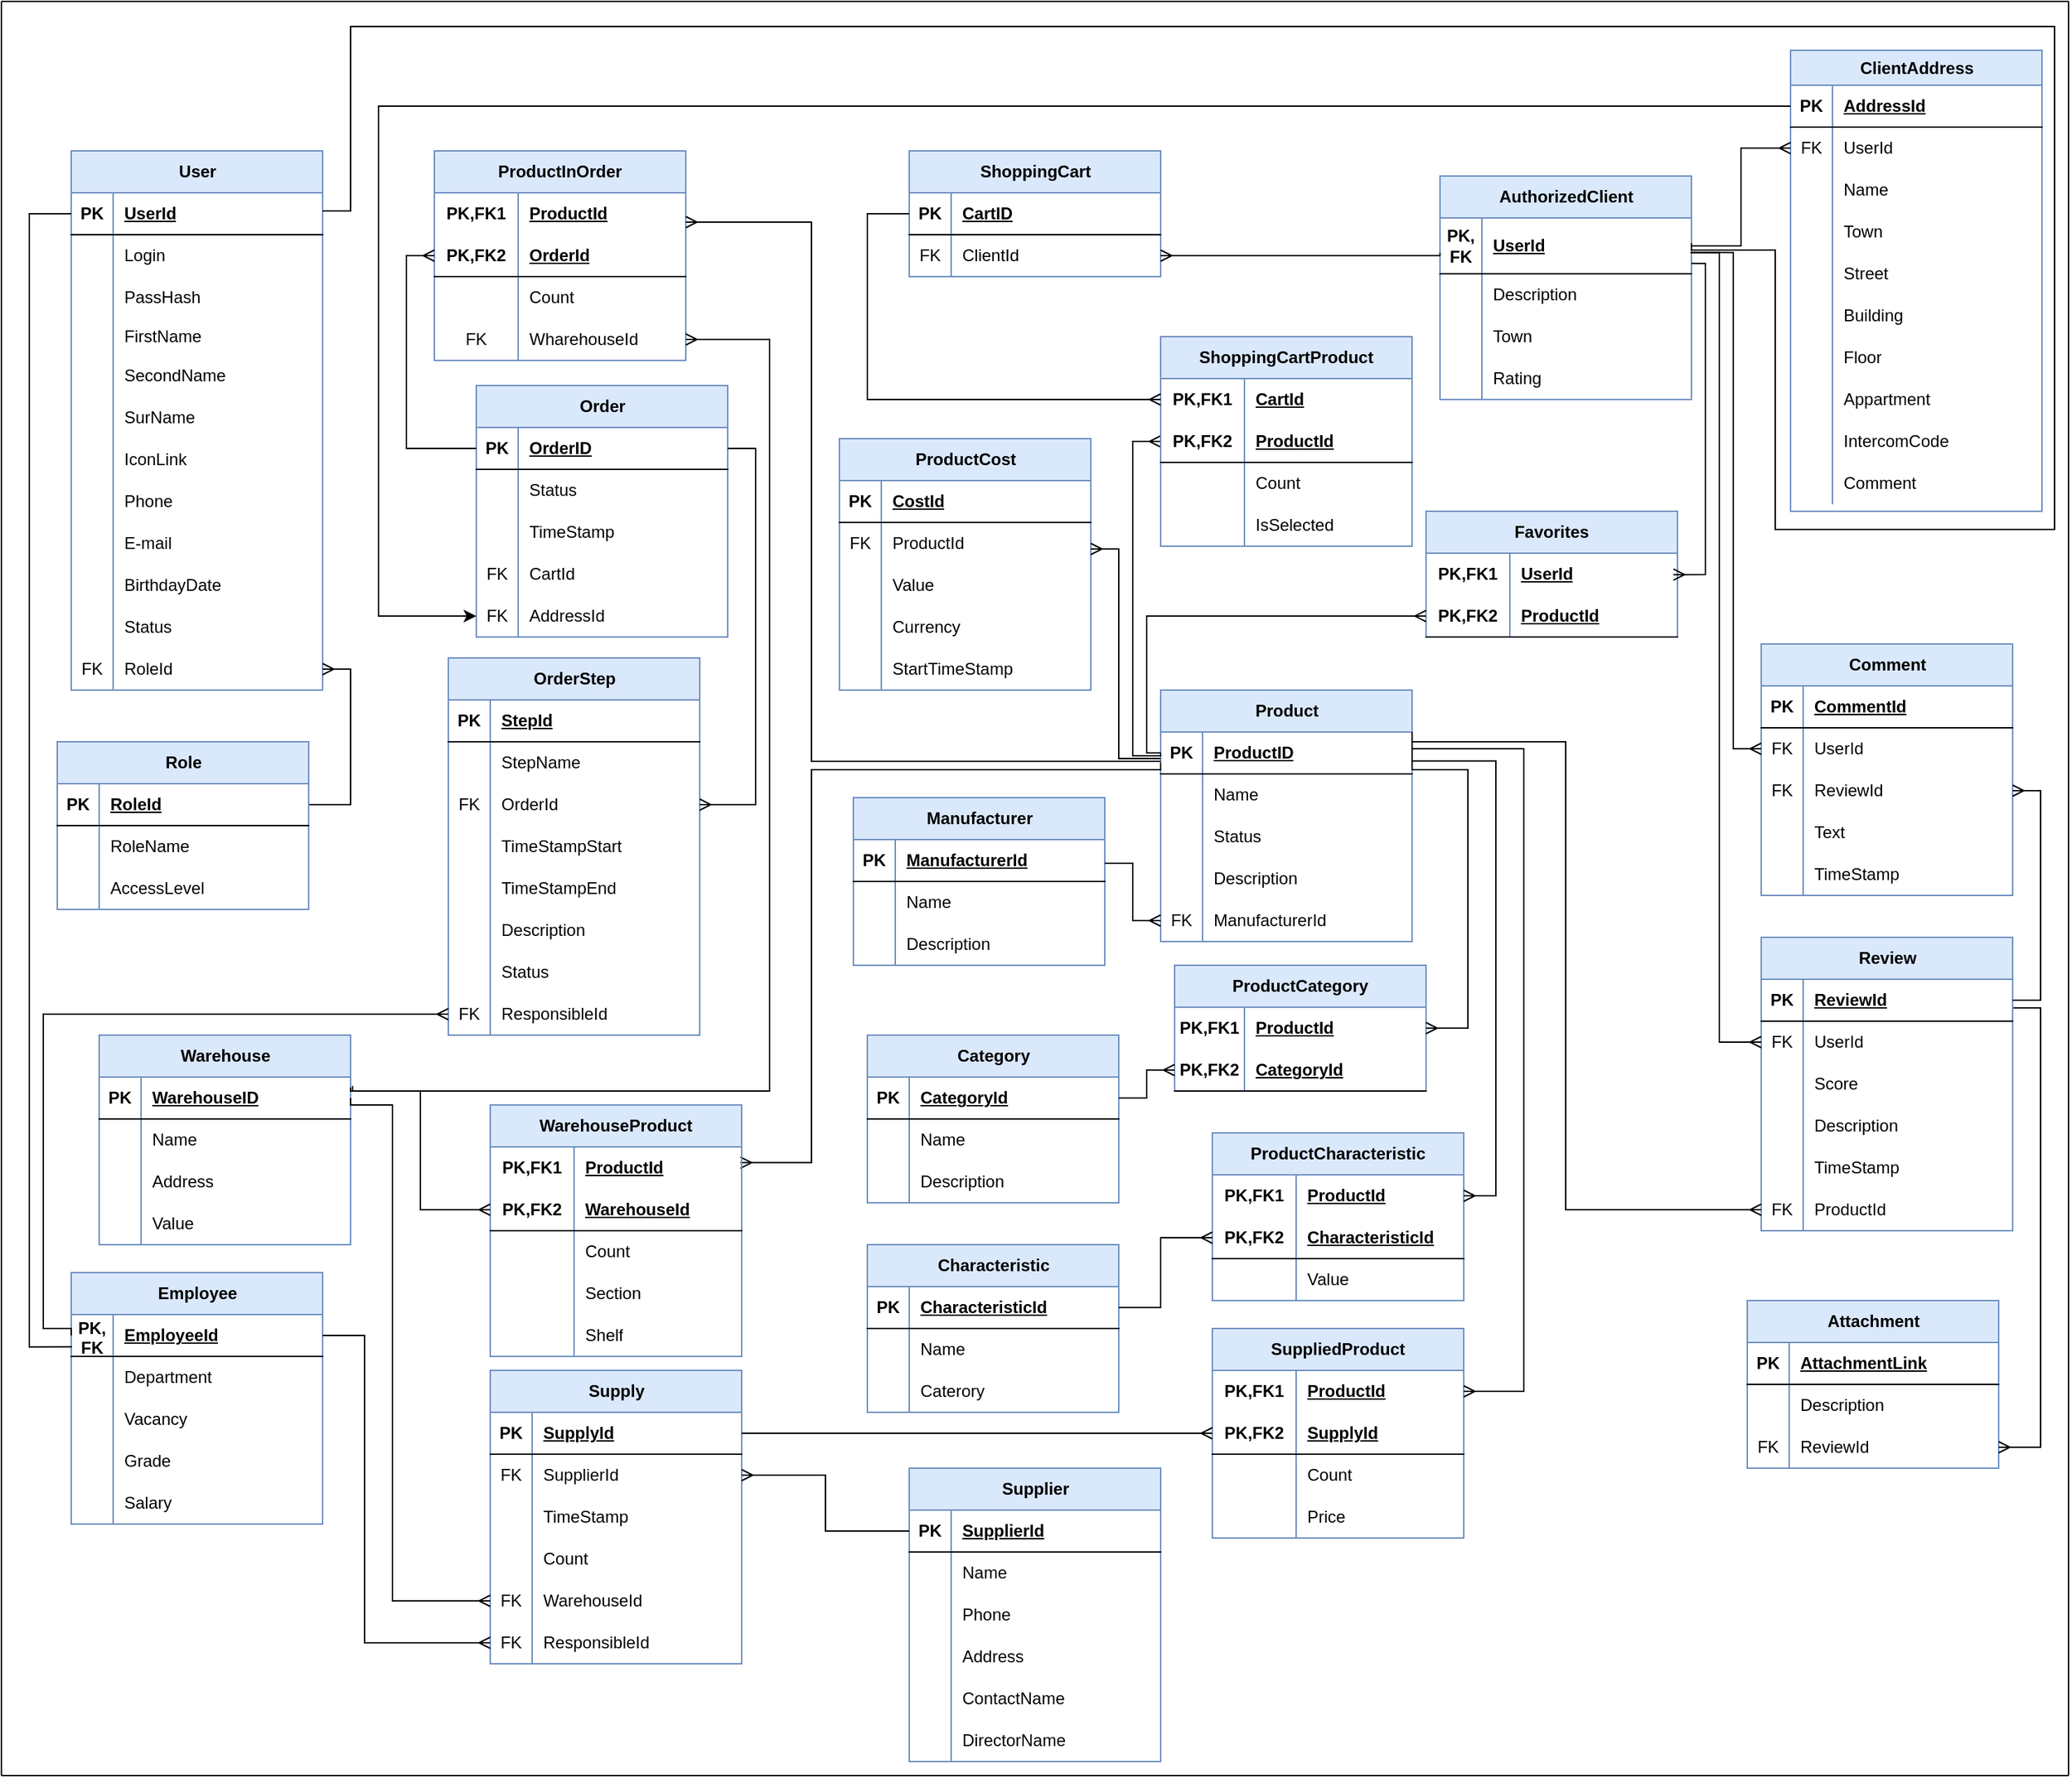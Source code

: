<mxfile version="24.7.14">
  <diagram name="Страница — 1" id="HzulxBeKydbaBLPgsIqo">
    <mxGraphModel dx="2762" dy="939" grid="1" gridSize="10" guides="1" tooltips="1" connect="1" arrows="1" fold="1" page="1" pageScale="1" pageWidth="827" pageHeight="1169" math="0" shadow="0">
      <root>
        <mxCell id="0" />
        <mxCell id="1" parent="0" />
        <mxCell id="2Lfm8ydkfil2K4_T-jIJ-1" value="Product" style="shape=table;startSize=30;container=1;collapsible=1;childLayout=tableLayout;fixedRows=1;rowLines=0;fontStyle=1;align=center;resizeLast=1;html=1;fillColor=#dae8fc;strokeColor=#6c8ebf;" parent="1" vertex="1">
          <mxGeometry x="790" y="793" width="180" height="180" as="geometry" />
        </mxCell>
        <mxCell id="2Lfm8ydkfil2K4_T-jIJ-2" value="" style="shape=tableRow;horizontal=0;startSize=0;swimlaneHead=0;swimlaneBody=0;fillColor=none;collapsible=0;dropTarget=0;points=[[0,0.5],[1,0.5]];portConstraint=eastwest;top=0;left=0;right=0;bottom=1;" parent="2Lfm8ydkfil2K4_T-jIJ-1" vertex="1">
          <mxGeometry y="30" width="180" height="30" as="geometry" />
        </mxCell>
        <mxCell id="2Lfm8ydkfil2K4_T-jIJ-3" value="PK" style="shape=partialRectangle;connectable=0;fillColor=none;top=0;left=0;bottom=0;right=0;fontStyle=1;overflow=hidden;whiteSpace=wrap;html=1;" parent="2Lfm8ydkfil2K4_T-jIJ-2" vertex="1">
          <mxGeometry width="30" height="30" as="geometry">
            <mxRectangle width="30" height="30" as="alternateBounds" />
          </mxGeometry>
        </mxCell>
        <mxCell id="2Lfm8ydkfil2K4_T-jIJ-4" value="ProductID" style="shape=partialRectangle;connectable=0;fillColor=none;top=0;left=0;bottom=0;right=0;align=left;spacingLeft=6;fontStyle=5;overflow=hidden;whiteSpace=wrap;html=1;" parent="2Lfm8ydkfil2K4_T-jIJ-2" vertex="1">
          <mxGeometry x="30" width="150" height="30" as="geometry">
            <mxRectangle width="150" height="30" as="alternateBounds" />
          </mxGeometry>
        </mxCell>
        <mxCell id="2Lfm8ydkfil2K4_T-jIJ-5" value="" style="shape=tableRow;horizontal=0;startSize=0;swimlaneHead=0;swimlaneBody=0;fillColor=none;collapsible=0;dropTarget=0;points=[[0,0.5],[1,0.5]];portConstraint=eastwest;top=0;left=0;right=0;bottom=0;" parent="2Lfm8ydkfil2K4_T-jIJ-1" vertex="1">
          <mxGeometry y="60" width="180" height="30" as="geometry" />
        </mxCell>
        <mxCell id="2Lfm8ydkfil2K4_T-jIJ-6" value="" style="shape=partialRectangle;connectable=0;fillColor=none;top=0;left=0;bottom=0;right=0;editable=1;overflow=hidden;whiteSpace=wrap;html=1;" parent="2Lfm8ydkfil2K4_T-jIJ-5" vertex="1">
          <mxGeometry width="30" height="30" as="geometry">
            <mxRectangle width="30" height="30" as="alternateBounds" />
          </mxGeometry>
        </mxCell>
        <mxCell id="2Lfm8ydkfil2K4_T-jIJ-7" value="Name" style="shape=partialRectangle;connectable=0;fillColor=none;top=0;left=0;bottom=0;right=0;align=left;spacingLeft=6;overflow=hidden;whiteSpace=wrap;html=1;" parent="2Lfm8ydkfil2K4_T-jIJ-5" vertex="1">
          <mxGeometry x="30" width="150" height="30" as="geometry">
            <mxRectangle width="150" height="30" as="alternateBounds" />
          </mxGeometry>
        </mxCell>
        <mxCell id="2Lfm8ydkfil2K4_T-jIJ-8" value="" style="shape=tableRow;horizontal=0;startSize=0;swimlaneHead=0;swimlaneBody=0;fillColor=none;collapsible=0;dropTarget=0;points=[[0,0.5],[1,0.5]];portConstraint=eastwest;top=0;left=0;right=0;bottom=0;" parent="2Lfm8ydkfil2K4_T-jIJ-1" vertex="1">
          <mxGeometry y="90" width="180" height="30" as="geometry" />
        </mxCell>
        <mxCell id="2Lfm8ydkfil2K4_T-jIJ-9" value="" style="shape=partialRectangle;connectable=0;fillColor=none;top=0;left=0;bottom=0;right=0;editable=1;overflow=hidden;whiteSpace=wrap;html=1;" parent="2Lfm8ydkfil2K4_T-jIJ-8" vertex="1">
          <mxGeometry width="30" height="30" as="geometry">
            <mxRectangle width="30" height="30" as="alternateBounds" />
          </mxGeometry>
        </mxCell>
        <mxCell id="2Lfm8ydkfil2K4_T-jIJ-10" value="Status" style="shape=partialRectangle;connectable=0;fillColor=none;top=0;left=0;bottom=0;right=0;align=left;spacingLeft=6;overflow=hidden;whiteSpace=wrap;html=1;" parent="2Lfm8ydkfil2K4_T-jIJ-8" vertex="1">
          <mxGeometry x="30" width="150" height="30" as="geometry">
            <mxRectangle width="150" height="30" as="alternateBounds" />
          </mxGeometry>
        </mxCell>
        <mxCell id="2Lfm8ydkfil2K4_T-jIJ-11" value="" style="shape=tableRow;horizontal=0;startSize=0;swimlaneHead=0;swimlaneBody=0;fillColor=none;collapsible=0;dropTarget=0;points=[[0,0.5],[1,0.5]];portConstraint=eastwest;top=0;left=0;right=0;bottom=0;" parent="2Lfm8ydkfil2K4_T-jIJ-1" vertex="1">
          <mxGeometry y="120" width="180" height="30" as="geometry" />
        </mxCell>
        <mxCell id="2Lfm8ydkfil2K4_T-jIJ-12" value="" style="shape=partialRectangle;connectable=0;fillColor=none;top=0;left=0;bottom=0;right=0;editable=1;overflow=hidden;whiteSpace=wrap;html=1;" parent="2Lfm8ydkfil2K4_T-jIJ-11" vertex="1">
          <mxGeometry width="30" height="30" as="geometry">
            <mxRectangle width="30" height="30" as="alternateBounds" />
          </mxGeometry>
        </mxCell>
        <mxCell id="2Lfm8ydkfil2K4_T-jIJ-13" value="Description" style="shape=partialRectangle;connectable=0;fillColor=none;top=0;left=0;bottom=0;right=0;align=left;spacingLeft=6;overflow=hidden;whiteSpace=wrap;html=1;" parent="2Lfm8ydkfil2K4_T-jIJ-11" vertex="1">
          <mxGeometry x="30" width="150" height="30" as="geometry">
            <mxRectangle width="150" height="30" as="alternateBounds" />
          </mxGeometry>
        </mxCell>
        <mxCell id="2Lfm8ydkfil2K4_T-jIJ-312" value="" style="shape=tableRow;horizontal=0;startSize=0;swimlaneHead=0;swimlaneBody=0;fillColor=none;collapsible=0;dropTarget=0;points=[[0,0.5],[1,0.5]];portConstraint=eastwest;top=0;left=0;right=0;bottom=0;" parent="2Lfm8ydkfil2K4_T-jIJ-1" vertex="1">
          <mxGeometry y="150" width="180" height="30" as="geometry" />
        </mxCell>
        <mxCell id="2Lfm8ydkfil2K4_T-jIJ-313" value="FK" style="shape=partialRectangle;connectable=0;fillColor=none;top=0;left=0;bottom=0;right=0;editable=1;overflow=hidden;whiteSpace=wrap;html=1;" parent="2Lfm8ydkfil2K4_T-jIJ-312" vertex="1">
          <mxGeometry width="30" height="30" as="geometry">
            <mxRectangle width="30" height="30" as="alternateBounds" />
          </mxGeometry>
        </mxCell>
        <mxCell id="2Lfm8ydkfil2K4_T-jIJ-314" value="ManufacturerId" style="shape=partialRectangle;connectable=0;fillColor=none;top=0;left=0;bottom=0;right=0;align=left;spacingLeft=6;overflow=hidden;whiteSpace=wrap;html=1;" parent="2Lfm8ydkfil2K4_T-jIJ-312" vertex="1">
          <mxGeometry x="30" width="150" height="30" as="geometry">
            <mxRectangle width="150" height="30" as="alternateBounds" />
          </mxGeometry>
        </mxCell>
        <mxCell id="2Lfm8ydkfil2K4_T-jIJ-17" value="Characteristic" style="shape=table;startSize=30;container=1;collapsible=1;childLayout=tableLayout;fixedRows=1;rowLines=0;fontStyle=1;align=center;resizeLast=1;html=1;fillColor=#dae8fc;strokeColor=#6c8ebf;" parent="1" vertex="1">
          <mxGeometry x="580" y="1190" width="180" height="120" as="geometry" />
        </mxCell>
        <mxCell id="2Lfm8ydkfil2K4_T-jIJ-18" value="" style="shape=tableRow;horizontal=0;startSize=0;swimlaneHead=0;swimlaneBody=0;fillColor=none;collapsible=0;dropTarget=0;points=[[0,0.5],[1,0.5]];portConstraint=eastwest;top=0;left=0;right=0;bottom=1;" parent="2Lfm8ydkfil2K4_T-jIJ-17" vertex="1">
          <mxGeometry y="30" width="180" height="30" as="geometry" />
        </mxCell>
        <mxCell id="2Lfm8ydkfil2K4_T-jIJ-19" value="PK" style="shape=partialRectangle;connectable=0;fillColor=none;top=0;left=0;bottom=0;right=0;fontStyle=1;overflow=hidden;whiteSpace=wrap;html=1;" parent="2Lfm8ydkfil2K4_T-jIJ-18" vertex="1">
          <mxGeometry width="30" height="30" as="geometry">
            <mxRectangle width="30" height="30" as="alternateBounds" />
          </mxGeometry>
        </mxCell>
        <mxCell id="2Lfm8ydkfil2K4_T-jIJ-20" value="CharacteristicId" style="shape=partialRectangle;connectable=0;fillColor=none;top=0;left=0;bottom=0;right=0;align=left;spacingLeft=6;fontStyle=5;overflow=hidden;whiteSpace=wrap;html=1;" parent="2Lfm8ydkfil2K4_T-jIJ-18" vertex="1">
          <mxGeometry x="30" width="150" height="30" as="geometry">
            <mxRectangle width="150" height="30" as="alternateBounds" />
          </mxGeometry>
        </mxCell>
        <mxCell id="2Lfm8ydkfil2K4_T-jIJ-21" value="" style="shape=tableRow;horizontal=0;startSize=0;swimlaneHead=0;swimlaneBody=0;fillColor=none;collapsible=0;dropTarget=0;points=[[0,0.5],[1,0.5]];portConstraint=eastwest;top=0;left=0;right=0;bottom=0;" parent="2Lfm8ydkfil2K4_T-jIJ-17" vertex="1">
          <mxGeometry y="60" width="180" height="30" as="geometry" />
        </mxCell>
        <mxCell id="2Lfm8ydkfil2K4_T-jIJ-22" value="" style="shape=partialRectangle;connectable=0;fillColor=none;top=0;left=0;bottom=0;right=0;editable=1;overflow=hidden;whiteSpace=wrap;html=1;" parent="2Lfm8ydkfil2K4_T-jIJ-21" vertex="1">
          <mxGeometry width="30" height="30" as="geometry">
            <mxRectangle width="30" height="30" as="alternateBounds" />
          </mxGeometry>
        </mxCell>
        <mxCell id="2Lfm8ydkfil2K4_T-jIJ-23" value="Name" style="shape=partialRectangle;connectable=0;fillColor=none;top=0;left=0;bottom=0;right=0;align=left;spacingLeft=6;overflow=hidden;whiteSpace=wrap;html=1;" parent="2Lfm8ydkfil2K4_T-jIJ-21" vertex="1">
          <mxGeometry x="30" width="150" height="30" as="geometry">
            <mxRectangle width="150" height="30" as="alternateBounds" />
          </mxGeometry>
        </mxCell>
        <mxCell id="2Lfm8ydkfil2K4_T-jIJ-24" value="" style="shape=tableRow;horizontal=0;startSize=0;swimlaneHead=0;swimlaneBody=0;fillColor=none;collapsible=0;dropTarget=0;points=[[0,0.5],[1,0.5]];portConstraint=eastwest;top=0;left=0;right=0;bottom=0;" parent="2Lfm8ydkfil2K4_T-jIJ-17" vertex="1">
          <mxGeometry y="90" width="180" height="30" as="geometry" />
        </mxCell>
        <mxCell id="2Lfm8ydkfil2K4_T-jIJ-25" value="" style="shape=partialRectangle;connectable=0;fillColor=none;top=0;left=0;bottom=0;right=0;editable=1;overflow=hidden;whiteSpace=wrap;html=1;" parent="2Lfm8ydkfil2K4_T-jIJ-24" vertex="1">
          <mxGeometry width="30" height="30" as="geometry">
            <mxRectangle width="30" height="30" as="alternateBounds" />
          </mxGeometry>
        </mxCell>
        <mxCell id="2Lfm8ydkfil2K4_T-jIJ-26" value="Caterory" style="shape=partialRectangle;connectable=0;fillColor=none;top=0;left=0;bottom=0;right=0;align=left;spacingLeft=6;overflow=hidden;whiteSpace=wrap;html=1;" parent="2Lfm8ydkfil2K4_T-jIJ-24" vertex="1">
          <mxGeometry x="30" width="150" height="30" as="geometry">
            <mxRectangle width="150" height="30" as="alternateBounds" />
          </mxGeometry>
        </mxCell>
        <mxCell id="2Lfm8ydkfil2K4_T-jIJ-30" value="Supplier" style="shape=table;startSize=30;container=1;collapsible=1;childLayout=tableLayout;fixedRows=1;rowLines=0;fontStyle=1;align=center;resizeLast=1;html=1;fillColor=#dae8fc;strokeColor=#6c8ebf;" parent="1" vertex="1">
          <mxGeometry x="610" y="1350" width="180" height="210" as="geometry" />
        </mxCell>
        <mxCell id="2Lfm8ydkfil2K4_T-jIJ-31" value="" style="shape=tableRow;horizontal=0;startSize=0;swimlaneHead=0;swimlaneBody=0;fillColor=none;collapsible=0;dropTarget=0;points=[[0,0.5],[1,0.5]];portConstraint=eastwest;top=0;left=0;right=0;bottom=1;" parent="2Lfm8ydkfil2K4_T-jIJ-30" vertex="1">
          <mxGeometry y="30" width="180" height="30" as="geometry" />
        </mxCell>
        <mxCell id="2Lfm8ydkfil2K4_T-jIJ-32" value="PK" style="shape=partialRectangle;connectable=0;fillColor=none;top=0;left=0;bottom=0;right=0;fontStyle=1;overflow=hidden;whiteSpace=wrap;html=1;" parent="2Lfm8ydkfil2K4_T-jIJ-31" vertex="1">
          <mxGeometry width="30" height="30" as="geometry">
            <mxRectangle width="30" height="30" as="alternateBounds" />
          </mxGeometry>
        </mxCell>
        <mxCell id="2Lfm8ydkfil2K4_T-jIJ-33" value="SupplierId" style="shape=partialRectangle;connectable=0;fillColor=none;top=0;left=0;bottom=0;right=0;align=left;spacingLeft=6;fontStyle=5;overflow=hidden;whiteSpace=wrap;html=1;" parent="2Lfm8ydkfil2K4_T-jIJ-31" vertex="1">
          <mxGeometry x="30" width="150" height="30" as="geometry">
            <mxRectangle width="150" height="30" as="alternateBounds" />
          </mxGeometry>
        </mxCell>
        <mxCell id="2Lfm8ydkfil2K4_T-jIJ-34" value="" style="shape=tableRow;horizontal=0;startSize=0;swimlaneHead=0;swimlaneBody=0;fillColor=none;collapsible=0;dropTarget=0;points=[[0,0.5],[1,0.5]];portConstraint=eastwest;top=0;left=0;right=0;bottom=0;" parent="2Lfm8ydkfil2K4_T-jIJ-30" vertex="1">
          <mxGeometry y="60" width="180" height="30" as="geometry" />
        </mxCell>
        <mxCell id="2Lfm8ydkfil2K4_T-jIJ-35" value="" style="shape=partialRectangle;connectable=0;fillColor=none;top=0;left=0;bottom=0;right=0;editable=1;overflow=hidden;whiteSpace=wrap;html=1;" parent="2Lfm8ydkfil2K4_T-jIJ-34" vertex="1">
          <mxGeometry width="30" height="30" as="geometry">
            <mxRectangle width="30" height="30" as="alternateBounds" />
          </mxGeometry>
        </mxCell>
        <mxCell id="2Lfm8ydkfil2K4_T-jIJ-36" value="Name" style="shape=partialRectangle;connectable=0;fillColor=none;top=0;left=0;bottom=0;right=0;align=left;spacingLeft=6;overflow=hidden;whiteSpace=wrap;html=1;" parent="2Lfm8ydkfil2K4_T-jIJ-34" vertex="1">
          <mxGeometry x="30" width="150" height="30" as="geometry">
            <mxRectangle width="150" height="30" as="alternateBounds" />
          </mxGeometry>
        </mxCell>
        <mxCell id="2Lfm8ydkfil2K4_T-jIJ-37" value="" style="shape=tableRow;horizontal=0;startSize=0;swimlaneHead=0;swimlaneBody=0;fillColor=none;collapsible=0;dropTarget=0;points=[[0,0.5],[1,0.5]];portConstraint=eastwest;top=0;left=0;right=0;bottom=0;" parent="2Lfm8ydkfil2K4_T-jIJ-30" vertex="1">
          <mxGeometry y="90" width="180" height="30" as="geometry" />
        </mxCell>
        <mxCell id="2Lfm8ydkfil2K4_T-jIJ-38" value="" style="shape=partialRectangle;connectable=0;fillColor=none;top=0;left=0;bottom=0;right=0;editable=1;overflow=hidden;whiteSpace=wrap;html=1;" parent="2Lfm8ydkfil2K4_T-jIJ-37" vertex="1">
          <mxGeometry width="30" height="30" as="geometry">
            <mxRectangle width="30" height="30" as="alternateBounds" />
          </mxGeometry>
        </mxCell>
        <mxCell id="2Lfm8ydkfil2K4_T-jIJ-39" value="Phone" style="shape=partialRectangle;connectable=0;fillColor=none;top=0;left=0;bottom=0;right=0;align=left;spacingLeft=6;overflow=hidden;whiteSpace=wrap;html=1;" parent="2Lfm8ydkfil2K4_T-jIJ-37" vertex="1">
          <mxGeometry x="30" width="150" height="30" as="geometry">
            <mxRectangle width="150" height="30" as="alternateBounds" />
          </mxGeometry>
        </mxCell>
        <mxCell id="2Lfm8ydkfil2K4_T-jIJ-40" value="" style="shape=tableRow;horizontal=0;startSize=0;swimlaneHead=0;swimlaneBody=0;fillColor=none;collapsible=0;dropTarget=0;points=[[0,0.5],[1,0.5]];portConstraint=eastwest;top=0;left=0;right=0;bottom=0;" parent="2Lfm8ydkfil2K4_T-jIJ-30" vertex="1">
          <mxGeometry y="120" width="180" height="30" as="geometry" />
        </mxCell>
        <mxCell id="2Lfm8ydkfil2K4_T-jIJ-41" value="" style="shape=partialRectangle;connectable=0;fillColor=none;top=0;left=0;bottom=0;right=0;editable=1;overflow=hidden;whiteSpace=wrap;html=1;" parent="2Lfm8ydkfil2K4_T-jIJ-40" vertex="1">
          <mxGeometry width="30" height="30" as="geometry">
            <mxRectangle width="30" height="30" as="alternateBounds" />
          </mxGeometry>
        </mxCell>
        <mxCell id="2Lfm8ydkfil2K4_T-jIJ-42" value="Address" style="shape=partialRectangle;connectable=0;fillColor=none;top=0;left=0;bottom=0;right=0;align=left;spacingLeft=6;overflow=hidden;whiteSpace=wrap;html=1;" parent="2Lfm8ydkfil2K4_T-jIJ-40" vertex="1">
          <mxGeometry x="30" width="150" height="30" as="geometry">
            <mxRectangle width="150" height="30" as="alternateBounds" />
          </mxGeometry>
        </mxCell>
        <mxCell id="2Lfm8ydkfil2K4_T-jIJ-322" value="" style="shape=tableRow;horizontal=0;startSize=0;swimlaneHead=0;swimlaneBody=0;fillColor=none;collapsible=0;dropTarget=0;points=[[0,0.5],[1,0.5]];portConstraint=eastwest;top=0;left=0;right=0;bottom=0;" parent="2Lfm8ydkfil2K4_T-jIJ-30" vertex="1">
          <mxGeometry y="150" width="180" height="30" as="geometry" />
        </mxCell>
        <mxCell id="2Lfm8ydkfil2K4_T-jIJ-323" value="" style="shape=partialRectangle;connectable=0;fillColor=none;top=0;left=0;bottom=0;right=0;editable=1;overflow=hidden;whiteSpace=wrap;html=1;" parent="2Lfm8ydkfil2K4_T-jIJ-322" vertex="1">
          <mxGeometry width="30" height="30" as="geometry">
            <mxRectangle width="30" height="30" as="alternateBounds" />
          </mxGeometry>
        </mxCell>
        <mxCell id="2Lfm8ydkfil2K4_T-jIJ-324" value="ContactName" style="shape=partialRectangle;connectable=0;fillColor=none;top=0;left=0;bottom=0;right=0;align=left;spacingLeft=6;overflow=hidden;whiteSpace=wrap;html=1;" parent="2Lfm8ydkfil2K4_T-jIJ-322" vertex="1">
          <mxGeometry x="30" width="150" height="30" as="geometry">
            <mxRectangle width="150" height="30" as="alternateBounds" />
          </mxGeometry>
        </mxCell>
        <mxCell id="2Lfm8ydkfil2K4_T-jIJ-328" value="" style="shape=tableRow;horizontal=0;startSize=0;swimlaneHead=0;swimlaneBody=0;fillColor=none;collapsible=0;dropTarget=0;points=[[0,0.5],[1,0.5]];portConstraint=eastwest;top=0;left=0;right=0;bottom=0;" parent="2Lfm8ydkfil2K4_T-jIJ-30" vertex="1">
          <mxGeometry y="180" width="180" height="30" as="geometry" />
        </mxCell>
        <mxCell id="2Lfm8ydkfil2K4_T-jIJ-329" value="" style="shape=partialRectangle;connectable=0;fillColor=none;top=0;left=0;bottom=0;right=0;editable=1;overflow=hidden;whiteSpace=wrap;html=1;" parent="2Lfm8ydkfil2K4_T-jIJ-328" vertex="1">
          <mxGeometry width="30" height="30" as="geometry">
            <mxRectangle width="30" height="30" as="alternateBounds" />
          </mxGeometry>
        </mxCell>
        <mxCell id="2Lfm8ydkfil2K4_T-jIJ-330" value="DirectorName" style="shape=partialRectangle;connectable=0;fillColor=none;top=0;left=0;bottom=0;right=0;align=left;spacingLeft=6;overflow=hidden;whiteSpace=wrap;html=1;" parent="2Lfm8ydkfil2K4_T-jIJ-328" vertex="1">
          <mxGeometry x="30" width="150" height="30" as="geometry">
            <mxRectangle width="150" height="30" as="alternateBounds" />
          </mxGeometry>
        </mxCell>
        <mxCell id="2Lfm8ydkfil2K4_T-jIJ-43" value="Warehouse" style="shape=table;startSize=30;container=1;collapsible=1;childLayout=tableLayout;fixedRows=1;rowLines=0;fontStyle=1;align=center;resizeLast=1;html=1;fillColor=#dae8fc;strokeColor=#6c8ebf;" parent="1" vertex="1">
          <mxGeometry x="30" y="1040" width="180" height="150" as="geometry" />
        </mxCell>
        <mxCell id="2Lfm8ydkfil2K4_T-jIJ-44" value="" style="shape=tableRow;horizontal=0;startSize=0;swimlaneHead=0;swimlaneBody=0;fillColor=none;collapsible=0;dropTarget=0;points=[[0,0.5],[1,0.5]];portConstraint=eastwest;top=0;left=0;right=0;bottom=1;" parent="2Lfm8ydkfil2K4_T-jIJ-43" vertex="1">
          <mxGeometry y="30" width="180" height="30" as="geometry" />
        </mxCell>
        <mxCell id="2Lfm8ydkfil2K4_T-jIJ-45" value="PK" style="shape=partialRectangle;connectable=0;fillColor=none;top=0;left=0;bottom=0;right=0;fontStyle=1;overflow=hidden;whiteSpace=wrap;html=1;" parent="2Lfm8ydkfil2K4_T-jIJ-44" vertex="1">
          <mxGeometry width="30" height="30" as="geometry">
            <mxRectangle width="30" height="30" as="alternateBounds" />
          </mxGeometry>
        </mxCell>
        <mxCell id="2Lfm8ydkfil2K4_T-jIJ-46" value="WarehouseID" style="shape=partialRectangle;connectable=0;fillColor=none;top=0;left=0;bottom=0;right=0;align=left;spacingLeft=6;fontStyle=5;overflow=hidden;whiteSpace=wrap;html=1;" parent="2Lfm8ydkfil2K4_T-jIJ-44" vertex="1">
          <mxGeometry x="30" width="150" height="30" as="geometry">
            <mxRectangle width="150" height="30" as="alternateBounds" />
          </mxGeometry>
        </mxCell>
        <mxCell id="2Lfm8ydkfil2K4_T-jIJ-47" value="" style="shape=tableRow;horizontal=0;startSize=0;swimlaneHead=0;swimlaneBody=0;fillColor=none;collapsible=0;dropTarget=0;points=[[0,0.5],[1,0.5]];portConstraint=eastwest;top=0;left=0;right=0;bottom=0;" parent="2Lfm8ydkfil2K4_T-jIJ-43" vertex="1">
          <mxGeometry y="60" width="180" height="30" as="geometry" />
        </mxCell>
        <mxCell id="2Lfm8ydkfil2K4_T-jIJ-48" value="" style="shape=partialRectangle;connectable=0;fillColor=none;top=0;left=0;bottom=0;right=0;editable=1;overflow=hidden;whiteSpace=wrap;html=1;" parent="2Lfm8ydkfil2K4_T-jIJ-47" vertex="1">
          <mxGeometry width="30" height="30" as="geometry">
            <mxRectangle width="30" height="30" as="alternateBounds" />
          </mxGeometry>
        </mxCell>
        <mxCell id="2Lfm8ydkfil2K4_T-jIJ-49" value="Name" style="shape=partialRectangle;connectable=0;fillColor=none;top=0;left=0;bottom=0;right=0;align=left;spacingLeft=6;overflow=hidden;whiteSpace=wrap;html=1;" parent="2Lfm8ydkfil2K4_T-jIJ-47" vertex="1">
          <mxGeometry x="30" width="150" height="30" as="geometry">
            <mxRectangle width="150" height="30" as="alternateBounds" />
          </mxGeometry>
        </mxCell>
        <mxCell id="2Lfm8ydkfil2K4_T-jIJ-50" value="" style="shape=tableRow;horizontal=0;startSize=0;swimlaneHead=0;swimlaneBody=0;fillColor=none;collapsible=0;dropTarget=0;points=[[0,0.5],[1,0.5]];portConstraint=eastwest;top=0;left=0;right=0;bottom=0;" parent="2Lfm8ydkfil2K4_T-jIJ-43" vertex="1">
          <mxGeometry y="90" width="180" height="30" as="geometry" />
        </mxCell>
        <mxCell id="2Lfm8ydkfil2K4_T-jIJ-51" value="" style="shape=partialRectangle;connectable=0;fillColor=none;top=0;left=0;bottom=0;right=0;editable=1;overflow=hidden;whiteSpace=wrap;html=1;" parent="2Lfm8ydkfil2K4_T-jIJ-50" vertex="1">
          <mxGeometry width="30" height="30" as="geometry">
            <mxRectangle width="30" height="30" as="alternateBounds" />
          </mxGeometry>
        </mxCell>
        <mxCell id="2Lfm8ydkfil2K4_T-jIJ-52" value="Address" style="shape=partialRectangle;connectable=0;fillColor=none;top=0;left=0;bottom=0;right=0;align=left;spacingLeft=6;overflow=hidden;whiteSpace=wrap;html=1;" parent="2Lfm8ydkfil2K4_T-jIJ-50" vertex="1">
          <mxGeometry x="30" width="150" height="30" as="geometry">
            <mxRectangle width="150" height="30" as="alternateBounds" />
          </mxGeometry>
        </mxCell>
        <mxCell id="2Lfm8ydkfil2K4_T-jIJ-53" value="" style="shape=tableRow;horizontal=0;startSize=0;swimlaneHead=0;swimlaneBody=0;fillColor=none;collapsible=0;dropTarget=0;points=[[0,0.5],[1,0.5]];portConstraint=eastwest;top=0;left=0;right=0;bottom=0;" parent="2Lfm8ydkfil2K4_T-jIJ-43" vertex="1">
          <mxGeometry y="120" width="180" height="30" as="geometry" />
        </mxCell>
        <mxCell id="2Lfm8ydkfil2K4_T-jIJ-54" value="" style="shape=partialRectangle;connectable=0;fillColor=none;top=0;left=0;bottom=0;right=0;editable=1;overflow=hidden;whiteSpace=wrap;html=1;" parent="2Lfm8ydkfil2K4_T-jIJ-53" vertex="1">
          <mxGeometry width="30" height="30" as="geometry">
            <mxRectangle width="30" height="30" as="alternateBounds" />
          </mxGeometry>
        </mxCell>
        <mxCell id="2Lfm8ydkfil2K4_T-jIJ-55" value="Value" style="shape=partialRectangle;connectable=0;fillColor=none;top=0;left=0;bottom=0;right=0;align=left;spacingLeft=6;overflow=hidden;whiteSpace=wrap;html=1;" parent="2Lfm8ydkfil2K4_T-jIJ-53" vertex="1">
          <mxGeometry x="30" width="150" height="30" as="geometry">
            <mxRectangle width="150" height="30" as="alternateBounds" />
          </mxGeometry>
        </mxCell>
        <mxCell id="2Lfm8ydkfil2K4_T-jIJ-56" value="Manufacturer" style="shape=table;startSize=30;container=1;collapsible=1;childLayout=tableLayout;fixedRows=1;rowLines=0;fontStyle=1;align=center;resizeLast=1;html=1;fillColor=#dae8fc;strokeColor=#6c8ebf;" parent="1" vertex="1">
          <mxGeometry x="570" y="870" width="180" height="120" as="geometry" />
        </mxCell>
        <mxCell id="2Lfm8ydkfil2K4_T-jIJ-57" value="" style="shape=tableRow;horizontal=0;startSize=0;swimlaneHead=0;swimlaneBody=0;fillColor=none;collapsible=0;dropTarget=0;points=[[0,0.5],[1,0.5]];portConstraint=eastwest;top=0;left=0;right=0;bottom=1;" parent="2Lfm8ydkfil2K4_T-jIJ-56" vertex="1">
          <mxGeometry y="30" width="180" height="30" as="geometry" />
        </mxCell>
        <mxCell id="2Lfm8ydkfil2K4_T-jIJ-58" value="PK" style="shape=partialRectangle;connectable=0;fillColor=none;top=0;left=0;bottom=0;right=0;fontStyle=1;overflow=hidden;whiteSpace=wrap;html=1;" parent="2Lfm8ydkfil2K4_T-jIJ-57" vertex="1">
          <mxGeometry width="30" height="30" as="geometry">
            <mxRectangle width="30" height="30" as="alternateBounds" />
          </mxGeometry>
        </mxCell>
        <mxCell id="2Lfm8ydkfil2K4_T-jIJ-59" value="ManufacturerId" style="shape=partialRectangle;connectable=0;fillColor=none;top=0;left=0;bottom=0;right=0;align=left;spacingLeft=6;fontStyle=5;overflow=hidden;whiteSpace=wrap;html=1;" parent="2Lfm8ydkfil2K4_T-jIJ-57" vertex="1">
          <mxGeometry x="30" width="150" height="30" as="geometry">
            <mxRectangle width="150" height="30" as="alternateBounds" />
          </mxGeometry>
        </mxCell>
        <mxCell id="2Lfm8ydkfil2K4_T-jIJ-325" value="" style="shape=tableRow;horizontal=0;startSize=0;swimlaneHead=0;swimlaneBody=0;fillColor=none;collapsible=0;dropTarget=0;points=[[0,0.5],[1,0.5]];portConstraint=eastwest;top=0;left=0;right=0;bottom=0;" parent="2Lfm8ydkfil2K4_T-jIJ-56" vertex="1">
          <mxGeometry y="60" width="180" height="30" as="geometry" />
        </mxCell>
        <mxCell id="2Lfm8ydkfil2K4_T-jIJ-326" value="" style="shape=partialRectangle;connectable=0;fillColor=none;top=0;left=0;bottom=0;right=0;editable=1;overflow=hidden;whiteSpace=wrap;html=1;" parent="2Lfm8ydkfil2K4_T-jIJ-325" vertex="1">
          <mxGeometry width="30" height="30" as="geometry">
            <mxRectangle width="30" height="30" as="alternateBounds" />
          </mxGeometry>
        </mxCell>
        <mxCell id="2Lfm8ydkfil2K4_T-jIJ-327" value="Name" style="shape=partialRectangle;connectable=0;fillColor=none;top=0;left=0;bottom=0;right=0;align=left;spacingLeft=6;overflow=hidden;whiteSpace=wrap;html=1;" parent="2Lfm8ydkfil2K4_T-jIJ-325" vertex="1">
          <mxGeometry x="30" width="150" height="30" as="geometry">
            <mxRectangle width="150" height="30" as="alternateBounds" />
          </mxGeometry>
        </mxCell>
        <mxCell id="2Lfm8ydkfil2K4_T-jIJ-60" value="" style="shape=tableRow;horizontal=0;startSize=0;swimlaneHead=0;swimlaneBody=0;fillColor=none;collapsible=0;dropTarget=0;points=[[0,0.5],[1,0.5]];portConstraint=eastwest;top=0;left=0;right=0;bottom=0;" parent="2Lfm8ydkfil2K4_T-jIJ-56" vertex="1">
          <mxGeometry y="90" width="180" height="30" as="geometry" />
        </mxCell>
        <mxCell id="2Lfm8ydkfil2K4_T-jIJ-61" value="" style="shape=partialRectangle;connectable=0;fillColor=none;top=0;left=0;bottom=0;right=0;editable=1;overflow=hidden;whiteSpace=wrap;html=1;" parent="2Lfm8ydkfil2K4_T-jIJ-60" vertex="1">
          <mxGeometry width="30" height="30" as="geometry">
            <mxRectangle width="30" height="30" as="alternateBounds" />
          </mxGeometry>
        </mxCell>
        <mxCell id="2Lfm8ydkfil2K4_T-jIJ-62" value="Description" style="shape=partialRectangle;connectable=0;fillColor=none;top=0;left=0;bottom=0;right=0;align=left;spacingLeft=6;overflow=hidden;whiteSpace=wrap;html=1;" parent="2Lfm8ydkfil2K4_T-jIJ-60" vertex="1">
          <mxGeometry x="30" width="150" height="30" as="geometry">
            <mxRectangle width="150" height="30" as="alternateBounds" />
          </mxGeometry>
        </mxCell>
        <mxCell id="2Lfm8ydkfil2K4_T-jIJ-69" value="AuthorizedClient" style="shape=table;startSize=30;container=1;collapsible=1;childLayout=tableLayout;fixedRows=1;rowLines=0;fontStyle=1;align=center;resizeLast=1;html=1;fillColor=#dae8fc;strokeColor=#6c8ebf;" parent="1" vertex="1">
          <mxGeometry x="990" y="425" width="180" height="160.0" as="geometry" />
        </mxCell>
        <mxCell id="2Lfm8ydkfil2K4_T-jIJ-70" value="" style="shape=tableRow;horizontal=0;startSize=0;swimlaneHead=0;swimlaneBody=0;fillColor=none;collapsible=0;dropTarget=0;points=[[0,0.5],[1,0.5]];portConstraint=eastwest;top=0;left=0;right=0;bottom=1;" parent="2Lfm8ydkfil2K4_T-jIJ-69" vertex="1">
          <mxGeometry y="30" width="180" height="40" as="geometry" />
        </mxCell>
        <mxCell id="2Lfm8ydkfil2K4_T-jIJ-71" value="PK, FK" style="shape=partialRectangle;connectable=0;fillColor=none;top=0;left=0;bottom=0;right=0;fontStyle=1;overflow=hidden;whiteSpace=wrap;html=1;" parent="2Lfm8ydkfil2K4_T-jIJ-70" vertex="1">
          <mxGeometry width="30" height="40" as="geometry">
            <mxRectangle width="30" height="40" as="alternateBounds" />
          </mxGeometry>
        </mxCell>
        <mxCell id="2Lfm8ydkfil2K4_T-jIJ-72" value="UserId" style="shape=partialRectangle;connectable=0;fillColor=none;top=0;left=0;bottom=0;right=0;align=left;spacingLeft=6;fontStyle=5;overflow=hidden;whiteSpace=wrap;html=1;" parent="2Lfm8ydkfil2K4_T-jIJ-70" vertex="1">
          <mxGeometry x="30" width="150" height="40" as="geometry">
            <mxRectangle width="150" height="40" as="alternateBounds" />
          </mxGeometry>
        </mxCell>
        <mxCell id="2Lfm8ydkfil2K4_T-jIJ-180" value="" style="shape=tableRow;horizontal=0;startSize=0;swimlaneHead=0;swimlaneBody=0;fillColor=none;collapsible=0;dropTarget=0;points=[[0,0.5],[1,0.5]];portConstraint=eastwest;top=0;left=0;right=0;bottom=0;" parent="2Lfm8ydkfil2K4_T-jIJ-69" vertex="1">
          <mxGeometry y="70" width="180" height="30" as="geometry" />
        </mxCell>
        <mxCell id="2Lfm8ydkfil2K4_T-jIJ-181" value="" style="shape=partialRectangle;connectable=0;fillColor=none;top=0;left=0;bottom=0;right=0;editable=1;overflow=hidden;whiteSpace=wrap;html=1;" parent="2Lfm8ydkfil2K4_T-jIJ-180" vertex="1">
          <mxGeometry width="30" height="30" as="geometry">
            <mxRectangle width="30" height="30" as="alternateBounds" />
          </mxGeometry>
        </mxCell>
        <mxCell id="2Lfm8ydkfil2K4_T-jIJ-182" value="Description" style="shape=partialRectangle;connectable=0;fillColor=none;top=0;left=0;bottom=0;right=0;align=left;spacingLeft=6;overflow=hidden;whiteSpace=wrap;html=1;" parent="2Lfm8ydkfil2K4_T-jIJ-180" vertex="1">
          <mxGeometry x="30" width="150" height="30" as="geometry">
            <mxRectangle width="150" height="30" as="alternateBounds" />
          </mxGeometry>
        </mxCell>
        <mxCell id="2Lfm8ydkfil2K4_T-jIJ-192" value="" style="shape=tableRow;horizontal=0;startSize=0;swimlaneHead=0;swimlaneBody=0;fillColor=none;collapsible=0;dropTarget=0;points=[[0,0.5],[1,0.5]];portConstraint=eastwest;top=0;left=0;right=0;bottom=0;" parent="2Lfm8ydkfil2K4_T-jIJ-69" vertex="1">
          <mxGeometry y="100" width="180" height="30" as="geometry" />
        </mxCell>
        <mxCell id="2Lfm8ydkfil2K4_T-jIJ-193" value="" style="shape=partialRectangle;connectable=0;fillColor=none;top=0;left=0;bottom=0;right=0;editable=1;overflow=hidden;whiteSpace=wrap;html=1;" parent="2Lfm8ydkfil2K4_T-jIJ-192" vertex="1">
          <mxGeometry width="30" height="30" as="geometry">
            <mxRectangle width="30" height="30" as="alternateBounds" />
          </mxGeometry>
        </mxCell>
        <mxCell id="2Lfm8ydkfil2K4_T-jIJ-194" value="Town" style="shape=partialRectangle;connectable=0;fillColor=none;top=0;left=0;bottom=0;right=0;align=left;spacingLeft=6;overflow=hidden;whiteSpace=wrap;html=1;" parent="2Lfm8ydkfil2K4_T-jIJ-192" vertex="1">
          <mxGeometry x="30" width="150" height="30" as="geometry">
            <mxRectangle width="150" height="30" as="alternateBounds" />
          </mxGeometry>
        </mxCell>
        <mxCell id="2Lfm8ydkfil2K4_T-jIJ-625" value="" style="shape=tableRow;horizontal=0;startSize=0;swimlaneHead=0;swimlaneBody=0;fillColor=none;collapsible=0;dropTarget=0;points=[[0,0.5],[1,0.5]];portConstraint=eastwest;top=0;left=0;right=0;bottom=0;" parent="2Lfm8ydkfil2K4_T-jIJ-69" vertex="1">
          <mxGeometry y="130" width="180" height="30" as="geometry" />
        </mxCell>
        <mxCell id="2Lfm8ydkfil2K4_T-jIJ-626" value="" style="shape=partialRectangle;connectable=0;fillColor=none;top=0;left=0;bottom=0;right=0;editable=1;overflow=hidden;whiteSpace=wrap;html=1;" parent="2Lfm8ydkfil2K4_T-jIJ-625" vertex="1">
          <mxGeometry width="30" height="30" as="geometry">
            <mxRectangle width="30" height="30" as="alternateBounds" />
          </mxGeometry>
        </mxCell>
        <mxCell id="2Lfm8ydkfil2K4_T-jIJ-627" value="Rating" style="shape=partialRectangle;connectable=0;fillColor=none;top=0;left=0;bottom=0;right=0;align=left;spacingLeft=6;overflow=hidden;whiteSpace=wrap;html=1;" parent="2Lfm8ydkfil2K4_T-jIJ-625" vertex="1">
          <mxGeometry x="30" width="150" height="30" as="geometry">
            <mxRectangle width="150" height="30" as="alternateBounds" />
          </mxGeometry>
        </mxCell>
        <mxCell id="2Lfm8ydkfil2K4_T-jIJ-111" value="Favorites" style="shape=table;startSize=30;container=1;collapsible=1;childLayout=tableLayout;fixedRows=1;rowLines=0;fontStyle=1;align=center;resizeLast=1;html=1;whiteSpace=wrap;fillColor=#dae8fc;strokeColor=#6c8ebf;" parent="1" vertex="1">
          <mxGeometry x="980" y="665" width="180" height="90" as="geometry" />
        </mxCell>
        <mxCell id="2Lfm8ydkfil2K4_T-jIJ-112" value="" style="shape=tableRow;horizontal=0;startSize=0;swimlaneHead=0;swimlaneBody=0;fillColor=none;collapsible=0;dropTarget=0;points=[[0,0.5],[1,0.5]];portConstraint=eastwest;top=0;left=0;right=0;bottom=0;html=1;" parent="2Lfm8ydkfil2K4_T-jIJ-111" vertex="1">
          <mxGeometry y="30" width="180" height="30" as="geometry" />
        </mxCell>
        <mxCell id="2Lfm8ydkfil2K4_T-jIJ-113" value="PK,FK1" style="shape=partialRectangle;connectable=0;fillColor=none;top=0;left=0;bottom=0;right=0;fontStyle=1;overflow=hidden;html=1;whiteSpace=wrap;" parent="2Lfm8ydkfil2K4_T-jIJ-112" vertex="1">
          <mxGeometry width="60" height="30" as="geometry">
            <mxRectangle width="60" height="30" as="alternateBounds" />
          </mxGeometry>
        </mxCell>
        <mxCell id="2Lfm8ydkfil2K4_T-jIJ-114" value="UserId" style="shape=partialRectangle;connectable=0;fillColor=none;top=0;left=0;bottom=0;right=0;align=left;spacingLeft=6;fontStyle=5;overflow=hidden;html=1;whiteSpace=wrap;" parent="2Lfm8ydkfil2K4_T-jIJ-112" vertex="1">
          <mxGeometry x="60" width="120" height="30" as="geometry">
            <mxRectangle width="120" height="30" as="alternateBounds" />
          </mxGeometry>
        </mxCell>
        <mxCell id="2Lfm8ydkfil2K4_T-jIJ-115" value="" style="shape=tableRow;horizontal=0;startSize=0;swimlaneHead=0;swimlaneBody=0;fillColor=none;collapsible=0;dropTarget=0;points=[[0,0.5],[1,0.5]];portConstraint=eastwest;top=0;left=0;right=0;bottom=1;html=1;" parent="2Lfm8ydkfil2K4_T-jIJ-111" vertex="1">
          <mxGeometry y="60" width="180" height="30" as="geometry" />
        </mxCell>
        <mxCell id="2Lfm8ydkfil2K4_T-jIJ-116" value="PK,FK2" style="shape=partialRectangle;connectable=0;fillColor=none;top=0;left=0;bottom=0;right=0;fontStyle=1;overflow=hidden;html=1;whiteSpace=wrap;" parent="2Lfm8ydkfil2K4_T-jIJ-115" vertex="1">
          <mxGeometry width="60" height="30" as="geometry">
            <mxRectangle width="60" height="30" as="alternateBounds" />
          </mxGeometry>
        </mxCell>
        <mxCell id="2Lfm8ydkfil2K4_T-jIJ-117" value="ProductId" style="shape=partialRectangle;connectable=0;fillColor=none;top=0;left=0;bottom=0;right=0;align=left;spacingLeft=6;fontStyle=5;overflow=hidden;html=1;whiteSpace=wrap;" parent="2Lfm8ydkfil2K4_T-jIJ-115" vertex="1">
          <mxGeometry x="60" width="120" height="30" as="geometry">
            <mxRectangle width="120" height="30" as="alternateBounds" />
          </mxGeometry>
        </mxCell>
        <mxCell id="2Lfm8ydkfil2K4_T-jIJ-125" value="Review" style="shape=table;startSize=30;container=1;collapsible=1;childLayout=tableLayout;fixedRows=1;rowLines=0;fontStyle=1;align=center;resizeLast=1;html=1;fillColor=#dae8fc;strokeColor=#6c8ebf;" parent="1" vertex="1">
          <mxGeometry x="1220" y="970" width="180" height="210" as="geometry" />
        </mxCell>
        <mxCell id="2Lfm8ydkfil2K4_T-jIJ-126" value="" style="shape=tableRow;horizontal=0;startSize=0;swimlaneHead=0;swimlaneBody=0;fillColor=none;collapsible=0;dropTarget=0;points=[[0,0.5],[1,0.5]];portConstraint=eastwest;top=0;left=0;right=0;bottom=1;" parent="2Lfm8ydkfil2K4_T-jIJ-125" vertex="1">
          <mxGeometry y="30" width="180" height="30" as="geometry" />
        </mxCell>
        <mxCell id="2Lfm8ydkfil2K4_T-jIJ-127" value="PK" style="shape=partialRectangle;connectable=0;fillColor=none;top=0;left=0;bottom=0;right=0;fontStyle=1;overflow=hidden;whiteSpace=wrap;html=1;" parent="2Lfm8ydkfil2K4_T-jIJ-126" vertex="1">
          <mxGeometry width="30" height="30" as="geometry">
            <mxRectangle width="30" height="30" as="alternateBounds" />
          </mxGeometry>
        </mxCell>
        <mxCell id="2Lfm8ydkfil2K4_T-jIJ-128" value="ReviewId" style="shape=partialRectangle;connectable=0;fillColor=none;top=0;left=0;bottom=0;right=0;align=left;spacingLeft=6;fontStyle=5;overflow=hidden;whiteSpace=wrap;html=1;" parent="2Lfm8ydkfil2K4_T-jIJ-126" vertex="1">
          <mxGeometry x="30" width="150" height="30" as="geometry">
            <mxRectangle width="150" height="30" as="alternateBounds" />
          </mxGeometry>
        </mxCell>
        <mxCell id="2Lfm8ydkfil2K4_T-jIJ-129" value="" style="shape=tableRow;horizontal=0;startSize=0;swimlaneHead=0;swimlaneBody=0;fillColor=none;collapsible=0;dropTarget=0;points=[[0,0.5],[1,0.5]];portConstraint=eastwest;top=0;left=0;right=0;bottom=0;" parent="2Lfm8ydkfil2K4_T-jIJ-125" vertex="1">
          <mxGeometry y="60" width="180" height="30" as="geometry" />
        </mxCell>
        <mxCell id="2Lfm8ydkfil2K4_T-jIJ-130" value="FK" style="shape=partialRectangle;connectable=0;fillColor=none;top=0;left=0;bottom=0;right=0;editable=1;overflow=hidden;whiteSpace=wrap;html=1;" parent="2Lfm8ydkfil2K4_T-jIJ-129" vertex="1">
          <mxGeometry width="30" height="30" as="geometry">
            <mxRectangle width="30" height="30" as="alternateBounds" />
          </mxGeometry>
        </mxCell>
        <mxCell id="2Lfm8ydkfil2K4_T-jIJ-131" value="UserId" style="shape=partialRectangle;connectable=0;fillColor=none;top=0;left=0;bottom=0;right=0;align=left;spacingLeft=6;overflow=hidden;whiteSpace=wrap;html=1;" parent="2Lfm8ydkfil2K4_T-jIJ-129" vertex="1">
          <mxGeometry x="30" width="150" height="30" as="geometry">
            <mxRectangle width="150" height="30" as="alternateBounds" />
          </mxGeometry>
        </mxCell>
        <mxCell id="2Lfm8ydkfil2K4_T-jIJ-132" value="" style="shape=tableRow;horizontal=0;startSize=0;swimlaneHead=0;swimlaneBody=0;fillColor=none;collapsible=0;dropTarget=0;points=[[0,0.5],[1,0.5]];portConstraint=eastwest;top=0;left=0;right=0;bottom=0;" parent="2Lfm8ydkfil2K4_T-jIJ-125" vertex="1">
          <mxGeometry y="90" width="180" height="30" as="geometry" />
        </mxCell>
        <mxCell id="2Lfm8ydkfil2K4_T-jIJ-133" value="" style="shape=partialRectangle;connectable=0;fillColor=none;top=0;left=0;bottom=0;right=0;editable=1;overflow=hidden;whiteSpace=wrap;html=1;" parent="2Lfm8ydkfil2K4_T-jIJ-132" vertex="1">
          <mxGeometry width="30" height="30" as="geometry">
            <mxRectangle width="30" height="30" as="alternateBounds" />
          </mxGeometry>
        </mxCell>
        <mxCell id="2Lfm8ydkfil2K4_T-jIJ-134" value="Score" style="shape=partialRectangle;connectable=0;fillColor=none;top=0;left=0;bottom=0;right=0;align=left;spacingLeft=6;overflow=hidden;whiteSpace=wrap;html=1;" parent="2Lfm8ydkfil2K4_T-jIJ-132" vertex="1">
          <mxGeometry x="30" width="150" height="30" as="geometry">
            <mxRectangle width="150" height="30" as="alternateBounds" />
          </mxGeometry>
        </mxCell>
        <mxCell id="2Lfm8ydkfil2K4_T-jIJ-245" value="" style="shape=tableRow;horizontal=0;startSize=0;swimlaneHead=0;swimlaneBody=0;fillColor=none;collapsible=0;dropTarget=0;points=[[0,0.5],[1,0.5]];portConstraint=eastwest;top=0;left=0;right=0;bottom=0;" parent="2Lfm8ydkfil2K4_T-jIJ-125" vertex="1">
          <mxGeometry y="120" width="180" height="30" as="geometry" />
        </mxCell>
        <mxCell id="2Lfm8ydkfil2K4_T-jIJ-246" value="" style="shape=partialRectangle;connectable=0;fillColor=none;top=0;left=0;bottom=0;right=0;editable=1;overflow=hidden;whiteSpace=wrap;html=1;" parent="2Lfm8ydkfil2K4_T-jIJ-245" vertex="1">
          <mxGeometry width="30" height="30" as="geometry">
            <mxRectangle width="30" height="30" as="alternateBounds" />
          </mxGeometry>
        </mxCell>
        <mxCell id="2Lfm8ydkfil2K4_T-jIJ-247" value="Description" style="shape=partialRectangle;connectable=0;fillColor=none;top=0;left=0;bottom=0;right=0;align=left;spacingLeft=6;overflow=hidden;whiteSpace=wrap;html=1;" parent="2Lfm8ydkfil2K4_T-jIJ-245" vertex="1">
          <mxGeometry x="30" width="150" height="30" as="geometry">
            <mxRectangle width="150" height="30" as="alternateBounds" />
          </mxGeometry>
        </mxCell>
        <mxCell id="2Lfm8ydkfil2K4_T-jIJ-255" value="" style="shape=tableRow;horizontal=0;startSize=0;swimlaneHead=0;swimlaneBody=0;fillColor=none;collapsible=0;dropTarget=0;points=[[0,0.5],[1,0.5]];portConstraint=eastwest;top=0;left=0;right=0;bottom=0;" parent="2Lfm8ydkfil2K4_T-jIJ-125" vertex="1">
          <mxGeometry y="150" width="180" height="30" as="geometry" />
        </mxCell>
        <mxCell id="2Lfm8ydkfil2K4_T-jIJ-256" value="" style="shape=partialRectangle;connectable=0;fillColor=none;top=0;left=0;bottom=0;right=0;editable=1;overflow=hidden;whiteSpace=wrap;html=1;" parent="2Lfm8ydkfil2K4_T-jIJ-255" vertex="1">
          <mxGeometry width="30" height="30" as="geometry">
            <mxRectangle width="30" height="30" as="alternateBounds" />
          </mxGeometry>
        </mxCell>
        <mxCell id="2Lfm8ydkfil2K4_T-jIJ-257" value="TimeStamp" style="shape=partialRectangle;connectable=0;fillColor=none;top=0;left=0;bottom=0;right=0;align=left;spacingLeft=6;overflow=hidden;whiteSpace=wrap;html=1;" parent="2Lfm8ydkfil2K4_T-jIJ-255" vertex="1">
          <mxGeometry x="30" width="150" height="30" as="geometry">
            <mxRectangle width="150" height="30" as="alternateBounds" />
          </mxGeometry>
        </mxCell>
        <mxCell id="2Lfm8ydkfil2K4_T-jIJ-135" value="" style="shape=tableRow;horizontal=0;startSize=0;swimlaneHead=0;swimlaneBody=0;fillColor=none;collapsible=0;dropTarget=0;points=[[0,0.5],[1,0.5]];portConstraint=eastwest;top=0;left=0;right=0;bottom=0;" parent="2Lfm8ydkfil2K4_T-jIJ-125" vertex="1">
          <mxGeometry y="180" width="180" height="30" as="geometry" />
        </mxCell>
        <mxCell id="2Lfm8ydkfil2K4_T-jIJ-136" value="FK" style="shape=partialRectangle;connectable=0;fillColor=none;top=0;left=0;bottom=0;right=0;editable=1;overflow=hidden;whiteSpace=wrap;html=1;" parent="2Lfm8ydkfil2K4_T-jIJ-135" vertex="1">
          <mxGeometry width="30" height="30" as="geometry">
            <mxRectangle width="30" height="30" as="alternateBounds" />
          </mxGeometry>
        </mxCell>
        <mxCell id="2Lfm8ydkfil2K4_T-jIJ-137" value="ProductId" style="shape=partialRectangle;connectable=0;fillColor=none;top=0;left=0;bottom=0;right=0;align=left;spacingLeft=6;overflow=hidden;whiteSpace=wrap;html=1;" parent="2Lfm8ydkfil2K4_T-jIJ-135" vertex="1">
          <mxGeometry x="30" width="150" height="30" as="geometry">
            <mxRectangle width="150" height="30" as="alternateBounds" />
          </mxGeometry>
        </mxCell>
        <mxCell id="2Lfm8ydkfil2K4_T-jIJ-138" value="Attachment" style="shape=table;startSize=30;container=1;collapsible=1;childLayout=tableLayout;fixedRows=1;rowLines=0;fontStyle=1;align=center;resizeLast=1;html=1;fillColor=#dae8fc;strokeColor=#6c8ebf;" parent="1" vertex="1">
          <mxGeometry x="1210" y="1230" width="180" height="120" as="geometry" />
        </mxCell>
        <mxCell id="2Lfm8ydkfil2K4_T-jIJ-139" value="" style="shape=tableRow;horizontal=0;startSize=0;swimlaneHead=0;swimlaneBody=0;fillColor=none;collapsible=0;dropTarget=0;points=[[0,0.5],[1,0.5]];portConstraint=eastwest;top=0;left=0;right=0;bottom=1;" parent="2Lfm8ydkfil2K4_T-jIJ-138" vertex="1">
          <mxGeometry y="30" width="180" height="30" as="geometry" />
        </mxCell>
        <mxCell id="2Lfm8ydkfil2K4_T-jIJ-140" value="PK" style="shape=partialRectangle;connectable=0;fillColor=none;top=0;left=0;bottom=0;right=0;fontStyle=1;overflow=hidden;whiteSpace=wrap;html=1;" parent="2Lfm8ydkfil2K4_T-jIJ-139" vertex="1">
          <mxGeometry width="30" height="30" as="geometry">
            <mxRectangle width="30" height="30" as="alternateBounds" />
          </mxGeometry>
        </mxCell>
        <mxCell id="2Lfm8ydkfil2K4_T-jIJ-141" value="AttachmentLink" style="shape=partialRectangle;connectable=0;fillColor=none;top=0;left=0;bottom=0;right=0;align=left;spacingLeft=6;fontStyle=5;overflow=hidden;whiteSpace=wrap;html=1;" parent="2Lfm8ydkfil2K4_T-jIJ-139" vertex="1">
          <mxGeometry x="30" width="150" height="30" as="geometry">
            <mxRectangle width="150" height="30" as="alternateBounds" />
          </mxGeometry>
        </mxCell>
        <mxCell id="2Lfm8ydkfil2K4_T-jIJ-148" value="" style="shape=tableRow;horizontal=0;startSize=0;swimlaneHead=0;swimlaneBody=0;fillColor=none;collapsible=0;dropTarget=0;points=[[0,0.5],[1,0.5]];portConstraint=eastwest;top=0;left=0;right=0;bottom=0;" parent="2Lfm8ydkfil2K4_T-jIJ-138" vertex="1">
          <mxGeometry y="60" width="180" height="30" as="geometry" />
        </mxCell>
        <mxCell id="2Lfm8ydkfil2K4_T-jIJ-149" value="" style="shape=partialRectangle;connectable=0;fillColor=none;top=0;left=0;bottom=0;right=0;editable=1;overflow=hidden;whiteSpace=wrap;html=1;" parent="2Lfm8ydkfil2K4_T-jIJ-148" vertex="1">
          <mxGeometry width="30" height="30" as="geometry">
            <mxRectangle width="30" height="30" as="alternateBounds" />
          </mxGeometry>
        </mxCell>
        <mxCell id="2Lfm8ydkfil2K4_T-jIJ-150" value="Description" style="shape=partialRectangle;connectable=0;fillColor=none;top=0;left=0;bottom=0;right=0;align=left;spacingLeft=6;overflow=hidden;whiteSpace=wrap;html=1;" parent="2Lfm8ydkfil2K4_T-jIJ-148" vertex="1">
          <mxGeometry x="30" width="150" height="30" as="geometry">
            <mxRectangle width="150" height="30" as="alternateBounds" />
          </mxGeometry>
        </mxCell>
        <mxCell id="2Lfm8ydkfil2K4_T-jIJ-622" value="" style="shape=tableRow;horizontal=0;startSize=0;swimlaneHead=0;swimlaneBody=0;fillColor=none;collapsible=0;dropTarget=0;points=[[0,0.5],[1,0.5]];portConstraint=eastwest;top=0;left=0;right=0;bottom=0;" parent="2Lfm8ydkfil2K4_T-jIJ-138" vertex="1">
          <mxGeometry y="90" width="180" height="30" as="geometry" />
        </mxCell>
        <mxCell id="2Lfm8ydkfil2K4_T-jIJ-623" value="FK" style="shape=partialRectangle;connectable=0;fillColor=none;top=0;left=0;bottom=0;right=0;editable=1;overflow=hidden;whiteSpace=wrap;html=1;" parent="2Lfm8ydkfil2K4_T-jIJ-622" vertex="1">
          <mxGeometry width="30" height="30" as="geometry">
            <mxRectangle width="30" height="30" as="alternateBounds" />
          </mxGeometry>
        </mxCell>
        <mxCell id="2Lfm8ydkfil2K4_T-jIJ-624" value="ReviewId" style="shape=partialRectangle;connectable=0;fillColor=none;top=0;left=0;bottom=0;right=0;align=left;spacingLeft=6;overflow=hidden;whiteSpace=wrap;html=1;" parent="2Lfm8ydkfil2K4_T-jIJ-622" vertex="1">
          <mxGeometry x="30" width="150" height="30" as="geometry">
            <mxRectangle width="150" height="30" as="alternateBounds" />
          </mxGeometry>
        </mxCell>
        <mxCell id="2Lfm8ydkfil2K4_T-jIJ-154" style="edgeStyle=orthogonalEdgeStyle;rounded=0;orthogonalLoop=1;jettySize=auto;html=1;exitX=1.003;exitY=0.682;exitDx=0;exitDy=0;entryX=1;entryY=0.5;entryDx=0;entryDy=0;endArrow=ERmany;endFill=0;exitPerimeter=0;" parent="1" source="2Lfm8ydkfil2K4_T-jIJ-126" target="2Lfm8ydkfil2K4_T-jIJ-622" edge="1">
          <mxGeometry relative="1" as="geometry">
            <mxPoint x="1660" y="1160.0" as="sourcePoint" />
          </mxGeometry>
        </mxCell>
        <mxCell id="2Lfm8ydkfil2K4_T-jIJ-161" value="ClientAddress" style="shape=table;startSize=25;container=1;collapsible=1;childLayout=tableLayout;fixedRows=1;rowLines=0;fontStyle=1;align=center;resizeLast=1;html=1;fillColor=#dae8fc;strokeColor=#6c8ebf;" parent="1" vertex="1">
          <mxGeometry x="1241" y="335" width="180" height="330" as="geometry" />
        </mxCell>
        <mxCell id="2Lfm8ydkfil2K4_T-jIJ-162" value="" style="shape=tableRow;horizontal=0;startSize=0;swimlaneHead=0;swimlaneBody=0;fillColor=none;collapsible=0;dropTarget=0;points=[[0,0.5],[1,0.5]];portConstraint=eastwest;top=0;left=0;right=0;bottom=1;" parent="2Lfm8ydkfil2K4_T-jIJ-161" vertex="1">
          <mxGeometry y="25" width="180" height="30" as="geometry" />
        </mxCell>
        <mxCell id="2Lfm8ydkfil2K4_T-jIJ-163" value="PK" style="shape=partialRectangle;connectable=0;fillColor=none;top=0;left=0;bottom=0;right=0;fontStyle=1;overflow=hidden;whiteSpace=wrap;html=1;" parent="2Lfm8ydkfil2K4_T-jIJ-162" vertex="1">
          <mxGeometry width="30" height="30" as="geometry">
            <mxRectangle width="30" height="30" as="alternateBounds" />
          </mxGeometry>
        </mxCell>
        <mxCell id="2Lfm8ydkfil2K4_T-jIJ-164" value="AddressId" style="shape=partialRectangle;connectable=0;fillColor=none;top=0;left=0;bottom=0;right=0;align=left;spacingLeft=6;fontStyle=5;overflow=hidden;whiteSpace=wrap;html=1;" parent="2Lfm8ydkfil2K4_T-jIJ-162" vertex="1">
          <mxGeometry x="30" width="150" height="30" as="geometry">
            <mxRectangle width="150" height="30" as="alternateBounds" />
          </mxGeometry>
        </mxCell>
        <mxCell id="2Lfm8ydkfil2K4_T-jIJ-165" value="" style="shape=tableRow;horizontal=0;startSize=0;swimlaneHead=0;swimlaneBody=0;fillColor=none;collapsible=0;dropTarget=0;points=[[0,0.5],[1,0.5]];portConstraint=eastwest;top=0;left=0;right=0;bottom=0;" parent="2Lfm8ydkfil2K4_T-jIJ-161" vertex="1">
          <mxGeometry y="55" width="180" height="30" as="geometry" />
        </mxCell>
        <mxCell id="2Lfm8ydkfil2K4_T-jIJ-166" value="FK" style="shape=partialRectangle;connectable=0;fillColor=none;top=0;left=0;bottom=0;right=0;editable=1;overflow=hidden;whiteSpace=wrap;html=1;" parent="2Lfm8ydkfil2K4_T-jIJ-165" vertex="1">
          <mxGeometry width="30" height="30" as="geometry">
            <mxRectangle width="30" height="30" as="alternateBounds" />
          </mxGeometry>
        </mxCell>
        <mxCell id="2Lfm8ydkfil2K4_T-jIJ-167" value="UserId" style="shape=partialRectangle;connectable=0;fillColor=none;top=0;left=0;bottom=0;right=0;align=left;spacingLeft=6;overflow=hidden;whiteSpace=wrap;html=1;" parent="2Lfm8ydkfil2K4_T-jIJ-165" vertex="1">
          <mxGeometry x="30" width="150" height="30" as="geometry">
            <mxRectangle width="150" height="30" as="alternateBounds" />
          </mxGeometry>
        </mxCell>
        <mxCell id="2Lfm8ydkfil2K4_T-jIJ-201" value="" style="shape=tableRow;horizontal=0;startSize=0;swimlaneHead=0;swimlaneBody=0;fillColor=none;collapsible=0;dropTarget=0;points=[[0,0.5],[1,0.5]];portConstraint=eastwest;top=0;left=0;right=0;bottom=0;" parent="2Lfm8ydkfil2K4_T-jIJ-161" vertex="1">
          <mxGeometry y="85" width="180" height="30" as="geometry" />
        </mxCell>
        <mxCell id="2Lfm8ydkfil2K4_T-jIJ-202" value="" style="shape=partialRectangle;connectable=0;fillColor=none;top=0;left=0;bottom=0;right=0;editable=1;overflow=hidden;whiteSpace=wrap;html=1;" parent="2Lfm8ydkfil2K4_T-jIJ-201" vertex="1">
          <mxGeometry width="30" height="30" as="geometry">
            <mxRectangle width="30" height="30" as="alternateBounds" />
          </mxGeometry>
        </mxCell>
        <mxCell id="2Lfm8ydkfil2K4_T-jIJ-203" value="Name" style="shape=partialRectangle;connectable=0;fillColor=none;top=0;left=0;bottom=0;right=0;align=left;spacingLeft=6;overflow=hidden;whiteSpace=wrap;html=1;" parent="2Lfm8ydkfil2K4_T-jIJ-201" vertex="1">
          <mxGeometry x="30" width="150" height="30" as="geometry">
            <mxRectangle width="150" height="30" as="alternateBounds" />
          </mxGeometry>
        </mxCell>
        <mxCell id="2Lfm8ydkfil2K4_T-jIJ-168" value="" style="shape=tableRow;horizontal=0;startSize=0;swimlaneHead=0;swimlaneBody=0;fillColor=none;collapsible=0;dropTarget=0;points=[[0,0.5],[1,0.5]];portConstraint=eastwest;top=0;left=0;right=0;bottom=0;" parent="2Lfm8ydkfil2K4_T-jIJ-161" vertex="1">
          <mxGeometry y="115" width="180" height="30" as="geometry" />
        </mxCell>
        <mxCell id="2Lfm8ydkfil2K4_T-jIJ-169" value="" style="shape=partialRectangle;connectable=0;fillColor=none;top=0;left=0;bottom=0;right=0;editable=1;overflow=hidden;whiteSpace=wrap;html=1;" parent="2Lfm8ydkfil2K4_T-jIJ-168" vertex="1">
          <mxGeometry width="30" height="30" as="geometry">
            <mxRectangle width="30" height="30" as="alternateBounds" />
          </mxGeometry>
        </mxCell>
        <mxCell id="2Lfm8ydkfil2K4_T-jIJ-170" value="Town" style="shape=partialRectangle;connectable=0;fillColor=none;top=0;left=0;bottom=0;right=0;align=left;spacingLeft=6;overflow=hidden;whiteSpace=wrap;html=1;" parent="2Lfm8ydkfil2K4_T-jIJ-168" vertex="1">
          <mxGeometry x="30" width="150" height="30" as="geometry">
            <mxRectangle width="150" height="30" as="alternateBounds" />
          </mxGeometry>
        </mxCell>
        <mxCell id="2Lfm8ydkfil2K4_T-jIJ-171" value="" style="shape=tableRow;horizontal=0;startSize=0;swimlaneHead=0;swimlaneBody=0;fillColor=none;collapsible=0;dropTarget=0;points=[[0,0.5],[1,0.5]];portConstraint=eastwest;top=0;left=0;right=0;bottom=0;" parent="2Lfm8ydkfil2K4_T-jIJ-161" vertex="1">
          <mxGeometry y="145" width="180" height="30" as="geometry" />
        </mxCell>
        <mxCell id="2Lfm8ydkfil2K4_T-jIJ-172" value="" style="shape=partialRectangle;connectable=0;fillColor=none;top=0;left=0;bottom=0;right=0;editable=1;overflow=hidden;whiteSpace=wrap;html=1;" parent="2Lfm8ydkfil2K4_T-jIJ-171" vertex="1">
          <mxGeometry width="30" height="30" as="geometry">
            <mxRectangle width="30" height="30" as="alternateBounds" />
          </mxGeometry>
        </mxCell>
        <mxCell id="2Lfm8ydkfil2K4_T-jIJ-173" value="Street" style="shape=partialRectangle;connectable=0;fillColor=none;top=0;left=0;bottom=0;right=0;align=left;spacingLeft=6;overflow=hidden;whiteSpace=wrap;html=1;" parent="2Lfm8ydkfil2K4_T-jIJ-171" vertex="1">
          <mxGeometry x="30" width="150" height="30" as="geometry">
            <mxRectangle width="150" height="30" as="alternateBounds" />
          </mxGeometry>
        </mxCell>
        <mxCell id="2Lfm8ydkfil2K4_T-jIJ-174" value="" style="shape=tableRow;horizontal=0;startSize=0;swimlaneHead=0;swimlaneBody=0;fillColor=none;collapsible=0;dropTarget=0;points=[[0,0.5],[1,0.5]];portConstraint=eastwest;top=0;left=0;right=0;bottom=0;" parent="2Lfm8ydkfil2K4_T-jIJ-161" vertex="1">
          <mxGeometry y="175" width="180" height="30" as="geometry" />
        </mxCell>
        <mxCell id="2Lfm8ydkfil2K4_T-jIJ-175" value="" style="shape=partialRectangle;connectable=0;fillColor=none;top=0;left=0;bottom=0;right=0;editable=1;overflow=hidden;whiteSpace=wrap;html=1;" parent="2Lfm8ydkfil2K4_T-jIJ-174" vertex="1">
          <mxGeometry width="30" height="30" as="geometry">
            <mxRectangle width="30" height="30" as="alternateBounds" />
          </mxGeometry>
        </mxCell>
        <mxCell id="2Lfm8ydkfil2K4_T-jIJ-176" value="Building" style="shape=partialRectangle;connectable=0;fillColor=none;top=0;left=0;bottom=0;right=0;align=left;spacingLeft=6;overflow=hidden;whiteSpace=wrap;html=1;" parent="2Lfm8ydkfil2K4_T-jIJ-174" vertex="1">
          <mxGeometry x="30" width="150" height="30" as="geometry">
            <mxRectangle width="150" height="30" as="alternateBounds" />
          </mxGeometry>
        </mxCell>
        <mxCell id="2Lfm8ydkfil2K4_T-jIJ-186" value="" style="shape=tableRow;horizontal=0;startSize=0;swimlaneHead=0;swimlaneBody=0;fillColor=none;collapsible=0;dropTarget=0;points=[[0,0.5],[1,0.5]];portConstraint=eastwest;top=0;left=0;right=0;bottom=0;" parent="2Lfm8ydkfil2K4_T-jIJ-161" vertex="1">
          <mxGeometry y="205" width="180" height="30" as="geometry" />
        </mxCell>
        <mxCell id="2Lfm8ydkfil2K4_T-jIJ-187" value="" style="shape=partialRectangle;connectable=0;fillColor=none;top=0;left=0;bottom=0;right=0;editable=1;overflow=hidden;whiteSpace=wrap;html=1;" parent="2Lfm8ydkfil2K4_T-jIJ-186" vertex="1">
          <mxGeometry width="30" height="30" as="geometry">
            <mxRectangle width="30" height="30" as="alternateBounds" />
          </mxGeometry>
        </mxCell>
        <mxCell id="2Lfm8ydkfil2K4_T-jIJ-188" value="Floor" style="shape=partialRectangle;connectable=0;fillColor=none;top=0;left=0;bottom=0;right=0;align=left;spacingLeft=6;overflow=hidden;whiteSpace=wrap;html=1;" parent="2Lfm8ydkfil2K4_T-jIJ-186" vertex="1">
          <mxGeometry x="30" width="150" height="30" as="geometry">
            <mxRectangle width="150" height="30" as="alternateBounds" />
          </mxGeometry>
        </mxCell>
        <mxCell id="2Lfm8ydkfil2K4_T-jIJ-177" value="" style="shape=tableRow;horizontal=0;startSize=0;swimlaneHead=0;swimlaneBody=0;fillColor=none;collapsible=0;dropTarget=0;points=[[0,0.5],[1,0.5]];portConstraint=eastwest;top=0;left=0;right=0;bottom=0;" parent="2Lfm8ydkfil2K4_T-jIJ-161" vertex="1">
          <mxGeometry y="235" width="180" height="30" as="geometry" />
        </mxCell>
        <mxCell id="2Lfm8ydkfil2K4_T-jIJ-178" value="" style="shape=partialRectangle;connectable=0;fillColor=none;top=0;left=0;bottom=0;right=0;editable=1;overflow=hidden;whiteSpace=wrap;html=1;" parent="2Lfm8ydkfil2K4_T-jIJ-177" vertex="1">
          <mxGeometry width="30" height="30" as="geometry">
            <mxRectangle width="30" height="30" as="alternateBounds" />
          </mxGeometry>
        </mxCell>
        <mxCell id="2Lfm8ydkfil2K4_T-jIJ-179" value="Appartment" style="shape=partialRectangle;connectable=0;fillColor=none;top=0;left=0;bottom=0;right=0;align=left;spacingLeft=6;overflow=hidden;whiteSpace=wrap;html=1;" parent="2Lfm8ydkfil2K4_T-jIJ-177" vertex="1">
          <mxGeometry x="30" width="150" height="30" as="geometry">
            <mxRectangle width="150" height="30" as="alternateBounds" />
          </mxGeometry>
        </mxCell>
        <mxCell id="2Lfm8ydkfil2K4_T-jIJ-189" value="" style="shape=tableRow;horizontal=0;startSize=0;swimlaneHead=0;swimlaneBody=0;fillColor=none;collapsible=0;dropTarget=0;points=[[0,0.5],[1,0.5]];portConstraint=eastwest;top=0;left=0;right=0;bottom=0;" parent="2Lfm8ydkfil2K4_T-jIJ-161" vertex="1">
          <mxGeometry y="265" width="180" height="30" as="geometry" />
        </mxCell>
        <mxCell id="2Lfm8ydkfil2K4_T-jIJ-190" value="" style="shape=partialRectangle;connectable=0;fillColor=none;top=0;left=0;bottom=0;right=0;editable=1;overflow=hidden;whiteSpace=wrap;html=1;" parent="2Lfm8ydkfil2K4_T-jIJ-189" vertex="1">
          <mxGeometry width="30" height="30" as="geometry">
            <mxRectangle width="30" height="30" as="alternateBounds" />
          </mxGeometry>
        </mxCell>
        <mxCell id="2Lfm8ydkfil2K4_T-jIJ-191" value="IntercomCode" style="shape=partialRectangle;connectable=0;fillColor=none;top=0;left=0;bottom=0;right=0;align=left;spacingLeft=6;overflow=hidden;whiteSpace=wrap;html=1;" parent="2Lfm8ydkfil2K4_T-jIJ-189" vertex="1">
          <mxGeometry x="30" width="150" height="30" as="geometry">
            <mxRectangle width="150" height="30" as="alternateBounds" />
          </mxGeometry>
        </mxCell>
        <mxCell id="2Lfm8ydkfil2K4_T-jIJ-183" value="" style="shape=tableRow;horizontal=0;startSize=0;swimlaneHead=0;swimlaneBody=0;fillColor=none;collapsible=0;dropTarget=0;points=[[0,0.5],[1,0.5]];portConstraint=eastwest;top=0;left=0;right=0;bottom=0;" parent="2Lfm8ydkfil2K4_T-jIJ-161" vertex="1">
          <mxGeometry y="295" width="180" height="30" as="geometry" />
        </mxCell>
        <mxCell id="2Lfm8ydkfil2K4_T-jIJ-184" value="" style="shape=partialRectangle;connectable=0;fillColor=none;top=0;left=0;bottom=0;right=0;editable=1;overflow=hidden;whiteSpace=wrap;html=1;" parent="2Lfm8ydkfil2K4_T-jIJ-183" vertex="1">
          <mxGeometry width="30" height="30" as="geometry">
            <mxRectangle width="30" height="30" as="alternateBounds" />
          </mxGeometry>
        </mxCell>
        <mxCell id="2Lfm8ydkfil2K4_T-jIJ-185" value="Comment" style="shape=partialRectangle;connectable=0;fillColor=none;top=0;left=0;bottom=0;right=0;align=left;spacingLeft=6;overflow=hidden;whiteSpace=wrap;html=1;" parent="2Lfm8ydkfil2K4_T-jIJ-183" vertex="1">
          <mxGeometry x="30" width="150" height="30" as="geometry">
            <mxRectangle width="150" height="30" as="alternateBounds" />
          </mxGeometry>
        </mxCell>
        <mxCell id="2Lfm8ydkfil2K4_T-jIJ-205" value="Employee" style="shape=table;startSize=30;container=1;collapsible=1;childLayout=tableLayout;fixedRows=1;rowLines=0;fontStyle=1;align=center;resizeLast=1;html=1;fillColor=#dae8fc;strokeColor=#6c8ebf;" parent="1" vertex="1">
          <mxGeometry x="10" y="1210" width="180" height="180" as="geometry" />
        </mxCell>
        <mxCell id="2Lfm8ydkfil2K4_T-jIJ-206" value="" style="shape=tableRow;horizontal=0;startSize=0;swimlaneHead=0;swimlaneBody=0;fillColor=none;collapsible=0;dropTarget=0;points=[[0,0.5],[1,0.5]];portConstraint=eastwest;top=0;left=0;right=0;bottom=1;" parent="2Lfm8ydkfil2K4_T-jIJ-205" vertex="1">
          <mxGeometry y="30" width="180" height="30" as="geometry" />
        </mxCell>
        <mxCell id="2Lfm8ydkfil2K4_T-jIJ-207" value="PK, FK" style="shape=partialRectangle;connectable=0;fillColor=none;top=0;left=0;bottom=0;right=0;fontStyle=1;overflow=hidden;whiteSpace=wrap;html=1;" parent="2Lfm8ydkfil2K4_T-jIJ-206" vertex="1">
          <mxGeometry width="30" height="30" as="geometry">
            <mxRectangle width="30" height="30" as="alternateBounds" />
          </mxGeometry>
        </mxCell>
        <mxCell id="2Lfm8ydkfil2K4_T-jIJ-208" value="EmployeeId" style="shape=partialRectangle;connectable=0;fillColor=none;top=0;left=0;bottom=0;right=0;align=left;spacingLeft=6;fontStyle=5;overflow=hidden;whiteSpace=wrap;html=1;" parent="2Lfm8ydkfil2K4_T-jIJ-206" vertex="1">
          <mxGeometry x="30" width="150" height="30" as="geometry">
            <mxRectangle width="150" height="30" as="alternateBounds" />
          </mxGeometry>
        </mxCell>
        <mxCell id="2Lfm8ydkfil2K4_T-jIJ-433" value="" style="shape=tableRow;horizontal=0;startSize=0;swimlaneHead=0;swimlaneBody=0;fillColor=none;collapsible=0;dropTarget=0;points=[[0,0.5],[1,0.5]];portConstraint=eastwest;top=0;left=0;right=0;bottom=0;" parent="2Lfm8ydkfil2K4_T-jIJ-205" vertex="1">
          <mxGeometry y="60" width="180" height="30" as="geometry" />
        </mxCell>
        <mxCell id="2Lfm8ydkfil2K4_T-jIJ-434" value="" style="shape=partialRectangle;connectable=0;fillColor=none;top=0;left=0;bottom=0;right=0;editable=1;overflow=hidden;whiteSpace=wrap;html=1;" parent="2Lfm8ydkfil2K4_T-jIJ-433" vertex="1">
          <mxGeometry width="30" height="30" as="geometry">
            <mxRectangle width="30" height="30" as="alternateBounds" />
          </mxGeometry>
        </mxCell>
        <mxCell id="2Lfm8ydkfil2K4_T-jIJ-435" value="Department" style="shape=partialRectangle;connectable=0;fillColor=none;top=0;left=0;bottom=0;right=0;align=left;spacingLeft=6;overflow=hidden;whiteSpace=wrap;html=1;" parent="2Lfm8ydkfil2K4_T-jIJ-433" vertex="1">
          <mxGeometry x="30" width="150" height="30" as="geometry">
            <mxRectangle width="150" height="30" as="alternateBounds" />
          </mxGeometry>
        </mxCell>
        <mxCell id="2Lfm8ydkfil2K4_T-jIJ-209" value="" style="shape=tableRow;horizontal=0;startSize=0;swimlaneHead=0;swimlaneBody=0;fillColor=none;collapsible=0;dropTarget=0;points=[[0,0.5],[1,0.5]];portConstraint=eastwest;top=0;left=0;right=0;bottom=0;" parent="2Lfm8ydkfil2K4_T-jIJ-205" vertex="1">
          <mxGeometry y="90" width="180" height="30" as="geometry" />
        </mxCell>
        <mxCell id="2Lfm8ydkfil2K4_T-jIJ-210" value="" style="shape=partialRectangle;connectable=0;fillColor=none;top=0;left=0;bottom=0;right=0;editable=1;overflow=hidden;whiteSpace=wrap;html=1;" parent="2Lfm8ydkfil2K4_T-jIJ-209" vertex="1">
          <mxGeometry width="30" height="30" as="geometry">
            <mxRectangle width="30" height="30" as="alternateBounds" />
          </mxGeometry>
        </mxCell>
        <mxCell id="2Lfm8ydkfil2K4_T-jIJ-211" value="Vacancy" style="shape=partialRectangle;connectable=0;fillColor=none;top=0;left=0;bottom=0;right=0;align=left;spacingLeft=6;overflow=hidden;whiteSpace=wrap;html=1;" parent="2Lfm8ydkfil2K4_T-jIJ-209" vertex="1">
          <mxGeometry x="30" width="150" height="30" as="geometry">
            <mxRectangle width="150" height="30" as="alternateBounds" />
          </mxGeometry>
        </mxCell>
        <mxCell id="2Lfm8ydkfil2K4_T-jIJ-629" value="" style="shape=tableRow;horizontal=0;startSize=0;swimlaneHead=0;swimlaneBody=0;fillColor=none;collapsible=0;dropTarget=0;points=[[0,0.5],[1,0.5]];portConstraint=eastwest;top=0;left=0;right=0;bottom=0;" parent="2Lfm8ydkfil2K4_T-jIJ-205" vertex="1">
          <mxGeometry y="120" width="180" height="30" as="geometry" />
        </mxCell>
        <mxCell id="2Lfm8ydkfil2K4_T-jIJ-630" value="" style="shape=partialRectangle;connectable=0;fillColor=none;top=0;left=0;bottom=0;right=0;editable=1;overflow=hidden;whiteSpace=wrap;html=1;" parent="2Lfm8ydkfil2K4_T-jIJ-629" vertex="1">
          <mxGeometry width="30" height="30" as="geometry">
            <mxRectangle width="30" height="30" as="alternateBounds" />
          </mxGeometry>
        </mxCell>
        <mxCell id="2Lfm8ydkfil2K4_T-jIJ-631" value="Grade" style="shape=partialRectangle;connectable=0;fillColor=none;top=0;left=0;bottom=0;right=0;align=left;spacingLeft=6;overflow=hidden;whiteSpace=wrap;html=1;" parent="2Lfm8ydkfil2K4_T-jIJ-629" vertex="1">
          <mxGeometry x="30" width="150" height="30" as="geometry">
            <mxRectangle width="150" height="30" as="alternateBounds" />
          </mxGeometry>
        </mxCell>
        <mxCell id="2Lfm8ydkfil2K4_T-jIJ-212" value="" style="shape=tableRow;horizontal=0;startSize=0;swimlaneHead=0;swimlaneBody=0;fillColor=none;collapsible=0;dropTarget=0;points=[[0,0.5],[1,0.5]];portConstraint=eastwest;top=0;left=0;right=0;bottom=0;" parent="2Lfm8ydkfil2K4_T-jIJ-205" vertex="1">
          <mxGeometry y="150" width="180" height="30" as="geometry" />
        </mxCell>
        <mxCell id="2Lfm8ydkfil2K4_T-jIJ-213" value="" style="shape=partialRectangle;connectable=0;fillColor=none;top=0;left=0;bottom=0;right=0;editable=1;overflow=hidden;whiteSpace=wrap;html=1;" parent="2Lfm8ydkfil2K4_T-jIJ-212" vertex="1">
          <mxGeometry width="30" height="30" as="geometry">
            <mxRectangle width="30" height="30" as="alternateBounds" />
          </mxGeometry>
        </mxCell>
        <mxCell id="2Lfm8ydkfil2K4_T-jIJ-214" value="Salary" style="shape=partialRectangle;connectable=0;fillColor=none;top=0;left=0;bottom=0;right=0;align=left;spacingLeft=6;overflow=hidden;whiteSpace=wrap;html=1;" parent="2Lfm8ydkfil2K4_T-jIJ-212" vertex="1">
          <mxGeometry x="30" width="150" height="30" as="geometry">
            <mxRectangle width="150" height="30" as="alternateBounds" />
          </mxGeometry>
        </mxCell>
        <mxCell id="2Lfm8ydkfil2K4_T-jIJ-232" value="Comment" style="shape=table;startSize=30;container=1;collapsible=1;childLayout=tableLayout;fixedRows=1;rowLines=0;fontStyle=1;align=center;resizeLast=1;html=1;fillColor=#dae8fc;strokeColor=#6c8ebf;" parent="1" vertex="1">
          <mxGeometry x="1220" y="760" width="180" height="180" as="geometry" />
        </mxCell>
        <mxCell id="2Lfm8ydkfil2K4_T-jIJ-233" value="" style="shape=tableRow;horizontal=0;startSize=0;swimlaneHead=0;swimlaneBody=0;fillColor=none;collapsible=0;dropTarget=0;points=[[0,0.5],[1,0.5]];portConstraint=eastwest;top=0;left=0;right=0;bottom=1;" parent="2Lfm8ydkfil2K4_T-jIJ-232" vertex="1">
          <mxGeometry y="30" width="180" height="30" as="geometry" />
        </mxCell>
        <mxCell id="2Lfm8ydkfil2K4_T-jIJ-234" value="PK" style="shape=partialRectangle;connectable=0;fillColor=none;top=0;left=0;bottom=0;right=0;fontStyle=1;overflow=hidden;whiteSpace=wrap;html=1;" parent="2Lfm8ydkfil2K4_T-jIJ-233" vertex="1">
          <mxGeometry width="30" height="30" as="geometry">
            <mxRectangle width="30" height="30" as="alternateBounds" />
          </mxGeometry>
        </mxCell>
        <mxCell id="2Lfm8ydkfil2K4_T-jIJ-235" value="CommentId" style="shape=partialRectangle;connectable=0;fillColor=none;top=0;left=0;bottom=0;right=0;align=left;spacingLeft=6;fontStyle=5;overflow=hidden;whiteSpace=wrap;html=1;" parent="2Lfm8ydkfil2K4_T-jIJ-233" vertex="1">
          <mxGeometry x="30" width="150" height="30" as="geometry">
            <mxRectangle width="150" height="30" as="alternateBounds" />
          </mxGeometry>
        </mxCell>
        <mxCell id="2Lfm8ydkfil2K4_T-jIJ-236" value="" style="shape=tableRow;horizontal=0;startSize=0;swimlaneHead=0;swimlaneBody=0;fillColor=none;collapsible=0;dropTarget=0;points=[[0,0.5],[1,0.5]];portConstraint=eastwest;top=0;left=0;right=0;bottom=0;" parent="2Lfm8ydkfil2K4_T-jIJ-232" vertex="1">
          <mxGeometry y="60" width="180" height="30" as="geometry" />
        </mxCell>
        <mxCell id="2Lfm8ydkfil2K4_T-jIJ-237" value="FK" style="shape=partialRectangle;connectable=0;fillColor=none;top=0;left=0;bottom=0;right=0;editable=1;overflow=hidden;whiteSpace=wrap;html=1;" parent="2Lfm8ydkfil2K4_T-jIJ-236" vertex="1">
          <mxGeometry width="30" height="30" as="geometry">
            <mxRectangle width="30" height="30" as="alternateBounds" />
          </mxGeometry>
        </mxCell>
        <mxCell id="2Lfm8ydkfil2K4_T-jIJ-238" value="UserId" style="shape=partialRectangle;connectable=0;fillColor=none;top=0;left=0;bottom=0;right=0;align=left;spacingLeft=6;overflow=hidden;whiteSpace=wrap;html=1;" parent="2Lfm8ydkfil2K4_T-jIJ-236" vertex="1">
          <mxGeometry x="30" width="150" height="30" as="geometry">
            <mxRectangle width="150" height="30" as="alternateBounds" />
          </mxGeometry>
        </mxCell>
        <mxCell id="2Lfm8ydkfil2K4_T-jIJ-248" value="" style="shape=tableRow;horizontal=0;startSize=0;swimlaneHead=0;swimlaneBody=0;fillColor=none;collapsible=0;dropTarget=0;points=[[0,0.5],[1,0.5]];portConstraint=eastwest;top=0;left=0;right=0;bottom=0;" parent="2Lfm8ydkfil2K4_T-jIJ-232" vertex="1">
          <mxGeometry y="90" width="180" height="30" as="geometry" />
        </mxCell>
        <mxCell id="2Lfm8ydkfil2K4_T-jIJ-249" value="FK" style="shape=partialRectangle;connectable=0;fillColor=none;top=0;left=0;bottom=0;right=0;editable=1;overflow=hidden;whiteSpace=wrap;html=1;" parent="2Lfm8ydkfil2K4_T-jIJ-248" vertex="1">
          <mxGeometry width="30" height="30" as="geometry">
            <mxRectangle width="30" height="30" as="alternateBounds" />
          </mxGeometry>
        </mxCell>
        <mxCell id="2Lfm8ydkfil2K4_T-jIJ-250" value="ReviewId" style="shape=partialRectangle;connectable=0;fillColor=none;top=0;left=0;bottom=0;right=0;align=left;spacingLeft=6;overflow=hidden;whiteSpace=wrap;html=1;" parent="2Lfm8ydkfil2K4_T-jIJ-248" vertex="1">
          <mxGeometry x="30" width="150" height="30" as="geometry">
            <mxRectangle width="150" height="30" as="alternateBounds" />
          </mxGeometry>
        </mxCell>
        <mxCell id="2Lfm8ydkfil2K4_T-jIJ-239" value="" style="shape=tableRow;horizontal=0;startSize=0;swimlaneHead=0;swimlaneBody=0;fillColor=none;collapsible=0;dropTarget=0;points=[[0,0.5],[1,0.5]];portConstraint=eastwest;top=0;left=0;right=0;bottom=0;" parent="2Lfm8ydkfil2K4_T-jIJ-232" vertex="1">
          <mxGeometry y="120" width="180" height="30" as="geometry" />
        </mxCell>
        <mxCell id="2Lfm8ydkfil2K4_T-jIJ-240" value="" style="shape=partialRectangle;connectable=0;fillColor=none;top=0;left=0;bottom=0;right=0;editable=1;overflow=hidden;whiteSpace=wrap;html=1;" parent="2Lfm8ydkfil2K4_T-jIJ-239" vertex="1">
          <mxGeometry width="30" height="30" as="geometry">
            <mxRectangle width="30" height="30" as="alternateBounds" />
          </mxGeometry>
        </mxCell>
        <mxCell id="2Lfm8ydkfil2K4_T-jIJ-241" value="Text" style="shape=partialRectangle;connectable=0;fillColor=none;top=0;left=0;bottom=0;right=0;align=left;spacingLeft=6;overflow=hidden;whiteSpace=wrap;html=1;" parent="2Lfm8ydkfil2K4_T-jIJ-239" vertex="1">
          <mxGeometry x="30" width="150" height="30" as="geometry">
            <mxRectangle width="150" height="30" as="alternateBounds" />
          </mxGeometry>
        </mxCell>
        <mxCell id="2Lfm8ydkfil2K4_T-jIJ-242" value="" style="shape=tableRow;horizontal=0;startSize=0;swimlaneHead=0;swimlaneBody=0;fillColor=none;collapsible=0;dropTarget=0;points=[[0,0.5],[1,0.5]];portConstraint=eastwest;top=0;left=0;right=0;bottom=0;" parent="2Lfm8ydkfil2K4_T-jIJ-232" vertex="1">
          <mxGeometry y="150" width="180" height="30" as="geometry" />
        </mxCell>
        <mxCell id="2Lfm8ydkfil2K4_T-jIJ-243" value="" style="shape=partialRectangle;connectable=0;fillColor=none;top=0;left=0;bottom=0;right=0;editable=1;overflow=hidden;whiteSpace=wrap;html=1;" parent="2Lfm8ydkfil2K4_T-jIJ-242" vertex="1">
          <mxGeometry width="30" height="30" as="geometry">
            <mxRectangle width="30" height="30" as="alternateBounds" />
          </mxGeometry>
        </mxCell>
        <mxCell id="2Lfm8ydkfil2K4_T-jIJ-244" value="TimeStamp" style="shape=partialRectangle;connectable=0;fillColor=none;top=0;left=0;bottom=0;right=0;align=left;spacingLeft=6;overflow=hidden;whiteSpace=wrap;html=1;" parent="2Lfm8ydkfil2K4_T-jIJ-242" vertex="1">
          <mxGeometry x="30" width="150" height="30" as="geometry">
            <mxRectangle width="150" height="30" as="alternateBounds" />
          </mxGeometry>
        </mxCell>
        <mxCell id="2Lfm8ydkfil2K4_T-jIJ-252" style="edgeStyle=orthogonalEdgeStyle;rounded=0;orthogonalLoop=1;jettySize=auto;html=1;exitX=1;exitY=0.5;exitDx=0;exitDy=0;entryX=1;entryY=0.5;entryDx=0;entryDy=0;endArrow=none;endFill=0;startArrow=ERmany;startFill=0;" parent="1" source="2Lfm8ydkfil2K4_T-jIJ-248" target="2Lfm8ydkfil2K4_T-jIJ-126" edge="1">
          <mxGeometry relative="1" as="geometry">
            <Array as="points">
              <mxPoint x="1420" y="865" />
              <mxPoint x="1420" y="1015" />
            </Array>
          </mxGeometry>
        </mxCell>
        <mxCell id="2Lfm8ydkfil2K4_T-jIJ-253" style="edgeStyle=orthogonalEdgeStyle;rounded=0;orthogonalLoop=1;jettySize=auto;html=1;exitX=1;exitY=0.617;exitDx=0;exitDy=0;endArrow=ERmany;endFill=0;exitPerimeter=0;entryX=0;entryY=0.5;entryDx=0;entryDy=0;" parent="1" source="2Lfm8ydkfil2K4_T-jIJ-70" target="2Lfm8ydkfil2K4_T-jIJ-236" edge="1">
          <mxGeometry relative="1" as="geometry">
            <Array as="points">
              <mxPoint x="1200" y="480" />
              <mxPoint x="1200" y="835" />
            </Array>
          </mxGeometry>
        </mxCell>
        <mxCell id="2Lfm8ydkfil2K4_T-jIJ-258" style="edgeStyle=orthogonalEdgeStyle;rounded=0;orthogonalLoop=1;jettySize=auto;html=1;endArrow=ERmany;endFill=0;exitX=0.996;exitY=0.621;exitDx=0;exitDy=0;exitPerimeter=0;entryX=0;entryY=0.5;entryDx=0;entryDy=0;" parent="1" source="2Lfm8ydkfil2K4_T-jIJ-70" target="2Lfm8ydkfil2K4_T-jIJ-129" edge="1">
          <mxGeometry relative="1" as="geometry">
            <Array as="points">
              <mxPoint x="1190" y="480" />
              <mxPoint x="1190" y="1045" />
            </Array>
            <mxPoint x="1260" y="460" as="sourcePoint" />
          </mxGeometry>
        </mxCell>
        <mxCell id="2Lfm8ydkfil2K4_T-jIJ-259" style="edgeStyle=orthogonalEdgeStyle;rounded=0;orthogonalLoop=1;jettySize=auto;html=1;exitX=1;exitY=0.5;exitDx=0;exitDy=0;entryX=0;entryY=0.5;entryDx=0;entryDy=0;endArrow=ERmany;endFill=0;" parent="1" source="2Lfm8ydkfil2K4_T-jIJ-2" target="2Lfm8ydkfil2K4_T-jIJ-135" edge="1">
          <mxGeometry relative="1" as="geometry">
            <Array as="points">
              <mxPoint x="970" y="830" />
              <mxPoint x="1080" y="830" />
              <mxPoint x="1080" y="1165" />
            </Array>
          </mxGeometry>
        </mxCell>
        <mxCell id="2Lfm8ydkfil2K4_T-jIJ-260" value="ProductCharacteristic" style="shape=table;startSize=30;container=1;collapsible=1;childLayout=tableLayout;fixedRows=1;rowLines=0;fontStyle=1;align=center;resizeLast=1;html=1;whiteSpace=wrap;fillColor=#dae8fc;strokeColor=#6c8ebf;" parent="1" vertex="1">
          <mxGeometry x="827" y="1110" width="180" height="120" as="geometry" />
        </mxCell>
        <mxCell id="2Lfm8ydkfil2K4_T-jIJ-261" value="" style="shape=tableRow;horizontal=0;startSize=0;swimlaneHead=0;swimlaneBody=0;fillColor=none;collapsible=0;dropTarget=0;points=[[0,0.5],[1,0.5]];portConstraint=eastwest;top=0;left=0;right=0;bottom=0;html=1;" parent="2Lfm8ydkfil2K4_T-jIJ-260" vertex="1">
          <mxGeometry y="30" width="180" height="30" as="geometry" />
        </mxCell>
        <mxCell id="2Lfm8ydkfil2K4_T-jIJ-262" value="PK,FK1" style="shape=partialRectangle;connectable=0;fillColor=none;top=0;left=0;bottom=0;right=0;fontStyle=1;overflow=hidden;html=1;whiteSpace=wrap;" parent="2Lfm8ydkfil2K4_T-jIJ-261" vertex="1">
          <mxGeometry width="60" height="30" as="geometry">
            <mxRectangle width="60" height="30" as="alternateBounds" />
          </mxGeometry>
        </mxCell>
        <mxCell id="2Lfm8ydkfil2K4_T-jIJ-263" value="ProductId" style="shape=partialRectangle;connectable=0;fillColor=none;top=0;left=0;bottom=0;right=0;align=left;spacingLeft=6;fontStyle=5;overflow=hidden;html=1;whiteSpace=wrap;" parent="2Lfm8ydkfil2K4_T-jIJ-261" vertex="1">
          <mxGeometry x="60" width="120" height="30" as="geometry">
            <mxRectangle width="120" height="30" as="alternateBounds" />
          </mxGeometry>
        </mxCell>
        <mxCell id="2Lfm8ydkfil2K4_T-jIJ-264" value="" style="shape=tableRow;horizontal=0;startSize=0;swimlaneHead=0;swimlaneBody=0;fillColor=none;collapsible=0;dropTarget=0;points=[[0,0.5],[1,0.5]];portConstraint=eastwest;top=0;left=0;right=0;bottom=1;html=1;" parent="2Lfm8ydkfil2K4_T-jIJ-260" vertex="1">
          <mxGeometry y="60" width="180" height="30" as="geometry" />
        </mxCell>
        <mxCell id="2Lfm8ydkfil2K4_T-jIJ-265" value="PK,FK2" style="shape=partialRectangle;connectable=0;fillColor=none;top=0;left=0;bottom=0;right=0;fontStyle=1;overflow=hidden;html=1;whiteSpace=wrap;" parent="2Lfm8ydkfil2K4_T-jIJ-264" vertex="1">
          <mxGeometry width="60" height="30" as="geometry">
            <mxRectangle width="60" height="30" as="alternateBounds" />
          </mxGeometry>
        </mxCell>
        <mxCell id="2Lfm8ydkfil2K4_T-jIJ-266" value="CharacteristicId" style="shape=partialRectangle;connectable=0;fillColor=none;top=0;left=0;bottom=0;right=0;align=left;spacingLeft=6;fontStyle=5;overflow=hidden;html=1;whiteSpace=wrap;" parent="2Lfm8ydkfil2K4_T-jIJ-264" vertex="1">
          <mxGeometry x="60" width="120" height="30" as="geometry">
            <mxRectangle width="120" height="30" as="alternateBounds" />
          </mxGeometry>
        </mxCell>
        <mxCell id="2Lfm8ydkfil2K4_T-jIJ-275" value="" style="shape=tableRow;horizontal=0;startSize=0;swimlaneHead=0;swimlaneBody=0;fillColor=none;collapsible=0;dropTarget=0;points=[[0,0.5],[1,0.5]];portConstraint=eastwest;top=0;left=0;right=0;bottom=0;html=1;" parent="2Lfm8ydkfil2K4_T-jIJ-260" vertex="1">
          <mxGeometry y="90" width="180" height="30" as="geometry" />
        </mxCell>
        <mxCell id="2Lfm8ydkfil2K4_T-jIJ-276" value="" style="shape=partialRectangle;connectable=0;fillColor=none;top=0;left=0;bottom=0;right=0;editable=1;overflow=hidden;html=1;whiteSpace=wrap;" parent="2Lfm8ydkfil2K4_T-jIJ-275" vertex="1">
          <mxGeometry width="60" height="30" as="geometry">
            <mxRectangle width="60" height="30" as="alternateBounds" />
          </mxGeometry>
        </mxCell>
        <mxCell id="2Lfm8ydkfil2K4_T-jIJ-277" value="Value" style="shape=partialRectangle;connectable=0;fillColor=none;top=0;left=0;bottom=0;right=0;align=left;spacingLeft=6;overflow=hidden;html=1;whiteSpace=wrap;" parent="2Lfm8ydkfil2K4_T-jIJ-275" vertex="1">
          <mxGeometry x="60" width="120" height="30" as="geometry">
            <mxRectangle width="120" height="30" as="alternateBounds" />
          </mxGeometry>
        </mxCell>
        <mxCell id="2Lfm8ydkfil2K4_T-jIJ-278" style="edgeStyle=orthogonalEdgeStyle;rounded=0;orthogonalLoop=1;jettySize=auto;html=1;exitX=1;exitY=0.5;exitDx=0;exitDy=0;endArrow=ERmany;endFill=0;entryX=0;entryY=0.5;entryDx=0;entryDy=0;" parent="1" source="2Lfm8ydkfil2K4_T-jIJ-18" target="2Lfm8ydkfil2K4_T-jIJ-264" edge="1">
          <mxGeometry relative="1" as="geometry">
            <mxPoint x="1010" y="1230" as="targetPoint" />
            <Array as="points">
              <mxPoint x="790" y="1235" />
              <mxPoint x="790" y="1185" />
            </Array>
          </mxGeometry>
        </mxCell>
        <mxCell id="2Lfm8ydkfil2K4_T-jIJ-279" style="edgeStyle=orthogonalEdgeStyle;rounded=0;orthogonalLoop=1;jettySize=auto;html=1;entryX=1;entryY=0.5;entryDx=0;entryDy=0;endArrow=ERmany;endFill=0;exitX=1.003;exitY=0.69;exitDx=0;exitDy=0;exitPerimeter=0;" parent="1" source="2Lfm8ydkfil2K4_T-jIJ-2" target="2Lfm8ydkfil2K4_T-jIJ-261" edge="1">
          <mxGeometry relative="1" as="geometry">
            <mxPoint x="1010" y="900" as="sourcePoint" />
            <Array as="points">
              <mxPoint x="1030" y="844" />
              <mxPoint x="1030" y="1155" />
            </Array>
          </mxGeometry>
        </mxCell>
        <mxCell id="2Lfm8ydkfil2K4_T-jIJ-281" style="edgeStyle=orthogonalEdgeStyle;rounded=0;orthogonalLoop=1;jettySize=auto;html=1;exitX=0;exitY=0.5;exitDx=0;exitDy=0;entryX=0;entryY=0.5;entryDx=0;entryDy=0;endArrow=ERmany;endFill=0;" parent="1" source="2Lfm8ydkfil2K4_T-jIJ-2" target="2Lfm8ydkfil2K4_T-jIJ-115" edge="1">
          <mxGeometry relative="1" as="geometry">
            <Array as="points">
              <mxPoint x="780" y="838" />
              <mxPoint x="780" y="740" />
            </Array>
          </mxGeometry>
        </mxCell>
        <mxCell id="2Lfm8ydkfil2K4_T-jIJ-288" style="edgeStyle=orthogonalEdgeStyle;rounded=0;orthogonalLoop=1;jettySize=auto;html=1;exitX=0;exitY=0.5;exitDx=0;exitDy=0;entryX=0.995;entryY=0.377;entryDx=0;entryDy=0;endArrow=ERmany;endFill=0;entryPerimeter=0;" parent="1" target="2Lfm8ydkfil2K4_T-jIJ-290" edge="1">
          <mxGeometry relative="1" as="geometry">
            <mxPoint x="490" y="1227" as="targetPoint" />
            <Array as="points">
              <mxPoint x="790" y="850" />
              <mxPoint x="540" y="850" />
              <mxPoint x="540" y="1131" />
            </Array>
            <mxPoint x="790" y="845" as="sourcePoint" />
          </mxGeometry>
        </mxCell>
        <mxCell id="2Lfm8ydkfil2K4_T-jIJ-289" value="WarehouseProduct" style="shape=table;startSize=30;container=1;collapsible=1;childLayout=tableLayout;fixedRows=1;rowLines=0;fontStyle=1;align=center;resizeLast=1;html=1;whiteSpace=wrap;fillColor=#dae8fc;strokeColor=#6c8ebf;" parent="1" vertex="1">
          <mxGeometry x="310" y="1090" width="180" height="180" as="geometry" />
        </mxCell>
        <mxCell id="2Lfm8ydkfil2K4_T-jIJ-290" value="" style="shape=tableRow;horizontal=0;startSize=0;swimlaneHead=0;swimlaneBody=0;fillColor=none;collapsible=0;dropTarget=0;points=[[0,0.5],[1,0.5]];portConstraint=eastwest;top=0;left=0;right=0;bottom=0;html=1;" parent="2Lfm8ydkfil2K4_T-jIJ-289" vertex="1">
          <mxGeometry y="30" width="180" height="30" as="geometry" />
        </mxCell>
        <mxCell id="2Lfm8ydkfil2K4_T-jIJ-291" value="PK,FK1" style="shape=partialRectangle;connectable=0;fillColor=none;top=0;left=0;bottom=0;right=0;fontStyle=1;overflow=hidden;html=1;whiteSpace=wrap;" parent="2Lfm8ydkfil2K4_T-jIJ-290" vertex="1">
          <mxGeometry width="60" height="30" as="geometry">
            <mxRectangle width="60" height="30" as="alternateBounds" />
          </mxGeometry>
        </mxCell>
        <mxCell id="2Lfm8ydkfil2K4_T-jIJ-292" value="ProductId" style="shape=partialRectangle;connectable=0;fillColor=none;top=0;left=0;bottom=0;right=0;align=left;spacingLeft=6;fontStyle=5;overflow=hidden;html=1;whiteSpace=wrap;" parent="2Lfm8ydkfil2K4_T-jIJ-290" vertex="1">
          <mxGeometry x="60" width="120" height="30" as="geometry">
            <mxRectangle width="120" height="30" as="alternateBounds" />
          </mxGeometry>
        </mxCell>
        <mxCell id="2Lfm8ydkfil2K4_T-jIJ-293" value="" style="shape=tableRow;horizontal=0;startSize=0;swimlaneHead=0;swimlaneBody=0;fillColor=none;collapsible=0;dropTarget=0;points=[[0,0.5],[1,0.5]];portConstraint=eastwest;top=0;left=0;right=0;bottom=1;html=1;" parent="2Lfm8ydkfil2K4_T-jIJ-289" vertex="1">
          <mxGeometry y="60" width="180" height="30" as="geometry" />
        </mxCell>
        <mxCell id="2Lfm8ydkfil2K4_T-jIJ-294" value="PK,FK2" style="shape=partialRectangle;connectable=0;fillColor=none;top=0;left=0;bottom=0;right=0;fontStyle=1;overflow=hidden;html=1;whiteSpace=wrap;" parent="2Lfm8ydkfil2K4_T-jIJ-293" vertex="1">
          <mxGeometry width="60" height="30" as="geometry">
            <mxRectangle width="60" height="30" as="alternateBounds" />
          </mxGeometry>
        </mxCell>
        <mxCell id="2Lfm8ydkfil2K4_T-jIJ-295" value="WarehouseId" style="shape=partialRectangle;connectable=0;fillColor=none;top=0;left=0;bottom=0;right=0;align=left;spacingLeft=6;fontStyle=5;overflow=hidden;html=1;whiteSpace=wrap;" parent="2Lfm8ydkfil2K4_T-jIJ-293" vertex="1">
          <mxGeometry x="60" width="120" height="30" as="geometry">
            <mxRectangle width="120" height="30" as="alternateBounds" />
          </mxGeometry>
        </mxCell>
        <mxCell id="2Lfm8ydkfil2K4_T-jIJ-296" value="" style="shape=tableRow;horizontal=0;startSize=0;swimlaneHead=0;swimlaneBody=0;fillColor=none;collapsible=0;dropTarget=0;points=[[0,0.5],[1,0.5]];portConstraint=eastwest;top=0;left=0;right=0;bottom=0;html=1;" parent="2Lfm8ydkfil2K4_T-jIJ-289" vertex="1">
          <mxGeometry y="90" width="180" height="30" as="geometry" />
        </mxCell>
        <mxCell id="2Lfm8ydkfil2K4_T-jIJ-297" value="" style="shape=partialRectangle;connectable=0;fillColor=none;top=0;left=0;bottom=0;right=0;editable=1;overflow=hidden;html=1;whiteSpace=wrap;" parent="2Lfm8ydkfil2K4_T-jIJ-296" vertex="1">
          <mxGeometry width="60" height="30" as="geometry">
            <mxRectangle width="60" height="30" as="alternateBounds" />
          </mxGeometry>
        </mxCell>
        <mxCell id="2Lfm8ydkfil2K4_T-jIJ-298" value="Count" style="shape=partialRectangle;connectable=0;fillColor=none;top=0;left=0;bottom=0;right=0;align=left;spacingLeft=6;overflow=hidden;html=1;whiteSpace=wrap;" parent="2Lfm8ydkfil2K4_T-jIJ-296" vertex="1">
          <mxGeometry x="60" width="120" height="30" as="geometry">
            <mxRectangle width="120" height="30" as="alternateBounds" />
          </mxGeometry>
        </mxCell>
        <mxCell id="2Lfm8ydkfil2K4_T-jIJ-414" value="" style="shape=tableRow;horizontal=0;startSize=0;swimlaneHead=0;swimlaneBody=0;fillColor=none;collapsible=0;dropTarget=0;points=[[0,0.5],[1,0.5]];portConstraint=eastwest;top=0;left=0;right=0;bottom=0;html=1;" parent="2Lfm8ydkfil2K4_T-jIJ-289" vertex="1">
          <mxGeometry y="120" width="180" height="30" as="geometry" />
        </mxCell>
        <mxCell id="2Lfm8ydkfil2K4_T-jIJ-415" value="" style="shape=partialRectangle;connectable=0;fillColor=none;top=0;left=0;bottom=0;right=0;editable=1;overflow=hidden;html=1;whiteSpace=wrap;" parent="2Lfm8ydkfil2K4_T-jIJ-414" vertex="1">
          <mxGeometry width="60" height="30" as="geometry">
            <mxRectangle width="60" height="30" as="alternateBounds" />
          </mxGeometry>
        </mxCell>
        <mxCell id="2Lfm8ydkfil2K4_T-jIJ-416" value="Section" style="shape=partialRectangle;connectable=0;fillColor=none;top=0;left=0;bottom=0;right=0;align=left;spacingLeft=6;overflow=hidden;html=1;whiteSpace=wrap;" parent="2Lfm8ydkfil2K4_T-jIJ-414" vertex="1">
          <mxGeometry x="60" width="120" height="30" as="geometry">
            <mxRectangle width="120" height="30" as="alternateBounds" />
          </mxGeometry>
        </mxCell>
        <mxCell id="l8flDVAoBj3JnoPH5DTt-47" value="" style="shape=tableRow;horizontal=0;startSize=0;swimlaneHead=0;swimlaneBody=0;fillColor=none;collapsible=0;dropTarget=0;points=[[0,0.5],[1,0.5]];portConstraint=eastwest;top=0;left=0;right=0;bottom=0;html=1;" vertex="1" parent="2Lfm8ydkfil2K4_T-jIJ-289">
          <mxGeometry y="150" width="180" height="30" as="geometry" />
        </mxCell>
        <mxCell id="l8flDVAoBj3JnoPH5DTt-48" value="" style="shape=partialRectangle;connectable=0;fillColor=none;top=0;left=0;bottom=0;right=0;editable=1;overflow=hidden;html=1;whiteSpace=wrap;" vertex="1" parent="l8flDVAoBj3JnoPH5DTt-47">
          <mxGeometry width="60" height="30" as="geometry">
            <mxRectangle width="60" height="30" as="alternateBounds" />
          </mxGeometry>
        </mxCell>
        <mxCell id="l8flDVAoBj3JnoPH5DTt-49" value="Sh&lt;span style=&quot;background-color: initial;&quot;&gt;elf&lt;/span&gt;" style="shape=partialRectangle;connectable=0;fillColor=none;top=0;left=0;bottom=0;right=0;align=left;spacingLeft=6;overflow=hidden;html=1;whiteSpace=wrap;" vertex="1" parent="l8flDVAoBj3JnoPH5DTt-47">
          <mxGeometry x="60" width="120" height="30" as="geometry">
            <mxRectangle width="120" height="30" as="alternateBounds" />
          </mxGeometry>
        </mxCell>
        <mxCell id="2Lfm8ydkfil2K4_T-jIJ-302" style="edgeStyle=orthogonalEdgeStyle;rounded=0;orthogonalLoop=1;jettySize=auto;html=1;exitX=1;exitY=0.25;exitDx=0;exitDy=0;entryX=0;entryY=0.5;entryDx=0;entryDy=0;endArrow=ERmany;endFill=0;" parent="1" source="2Lfm8ydkfil2K4_T-jIJ-43" target="2Lfm8ydkfil2K4_T-jIJ-293" edge="1">
          <mxGeometry relative="1" as="geometry">
            <Array as="points">
              <mxPoint x="210" y="1080" />
              <mxPoint x="260" y="1080" />
              <mxPoint x="260" y="1165" />
            </Array>
          </mxGeometry>
        </mxCell>
        <mxCell id="2Lfm8ydkfil2K4_T-jIJ-331" value="SuppliedProduct" style="shape=table;startSize=30;container=1;collapsible=1;childLayout=tableLayout;fixedRows=1;rowLines=0;fontStyle=1;align=center;resizeLast=1;html=1;whiteSpace=wrap;fillColor=#dae8fc;strokeColor=#6c8ebf;" parent="1" vertex="1">
          <mxGeometry x="827" y="1250" width="180" height="150" as="geometry" />
        </mxCell>
        <mxCell id="2Lfm8ydkfil2K4_T-jIJ-332" value="" style="shape=tableRow;horizontal=0;startSize=0;swimlaneHead=0;swimlaneBody=0;fillColor=none;collapsible=0;dropTarget=0;points=[[0,0.5],[1,0.5]];portConstraint=eastwest;top=0;left=0;right=0;bottom=0;html=1;" parent="2Lfm8ydkfil2K4_T-jIJ-331" vertex="1">
          <mxGeometry y="30" width="180" height="30" as="geometry" />
        </mxCell>
        <mxCell id="2Lfm8ydkfil2K4_T-jIJ-333" value="PK,FK1" style="shape=partialRectangle;connectable=0;fillColor=none;top=0;left=0;bottom=0;right=0;fontStyle=1;overflow=hidden;html=1;whiteSpace=wrap;" parent="2Lfm8ydkfil2K4_T-jIJ-332" vertex="1">
          <mxGeometry width="60" height="30" as="geometry">
            <mxRectangle width="60" height="30" as="alternateBounds" />
          </mxGeometry>
        </mxCell>
        <mxCell id="2Lfm8ydkfil2K4_T-jIJ-334" value="ProductId" style="shape=partialRectangle;connectable=0;fillColor=none;top=0;left=0;bottom=0;right=0;align=left;spacingLeft=6;fontStyle=5;overflow=hidden;html=1;whiteSpace=wrap;" parent="2Lfm8ydkfil2K4_T-jIJ-332" vertex="1">
          <mxGeometry x="60" width="120" height="30" as="geometry">
            <mxRectangle width="120" height="30" as="alternateBounds" />
          </mxGeometry>
        </mxCell>
        <mxCell id="2Lfm8ydkfil2K4_T-jIJ-335" value="" style="shape=tableRow;horizontal=0;startSize=0;swimlaneHead=0;swimlaneBody=0;fillColor=none;collapsible=0;dropTarget=0;points=[[0,0.5],[1,0.5]];portConstraint=eastwest;top=0;left=0;right=0;bottom=1;html=1;" parent="2Lfm8ydkfil2K4_T-jIJ-331" vertex="1">
          <mxGeometry y="60" width="180" height="30" as="geometry" />
        </mxCell>
        <mxCell id="2Lfm8ydkfil2K4_T-jIJ-336" value="PK,FK2" style="shape=partialRectangle;connectable=0;fillColor=none;top=0;left=0;bottom=0;right=0;fontStyle=1;overflow=hidden;html=1;whiteSpace=wrap;" parent="2Lfm8ydkfil2K4_T-jIJ-335" vertex="1">
          <mxGeometry width="60" height="30" as="geometry">
            <mxRectangle width="60" height="30" as="alternateBounds" />
          </mxGeometry>
        </mxCell>
        <mxCell id="2Lfm8ydkfil2K4_T-jIJ-337" value="SupplyId" style="shape=partialRectangle;connectable=0;fillColor=none;top=0;left=0;bottom=0;right=0;align=left;spacingLeft=6;fontStyle=5;overflow=hidden;html=1;whiteSpace=wrap;" parent="2Lfm8ydkfil2K4_T-jIJ-335" vertex="1">
          <mxGeometry x="60" width="120" height="30" as="geometry">
            <mxRectangle width="120" height="30" as="alternateBounds" />
          </mxGeometry>
        </mxCell>
        <mxCell id="2Lfm8ydkfil2K4_T-jIJ-420" value="" style="shape=tableRow;horizontal=0;startSize=0;swimlaneHead=0;swimlaneBody=0;fillColor=none;collapsible=0;dropTarget=0;points=[[0,0.5],[1,0.5]];portConstraint=eastwest;top=0;left=0;right=0;bottom=0;html=1;" parent="2Lfm8ydkfil2K4_T-jIJ-331" vertex="1">
          <mxGeometry y="90" width="180" height="30" as="geometry" />
        </mxCell>
        <mxCell id="2Lfm8ydkfil2K4_T-jIJ-421" value="" style="shape=partialRectangle;connectable=0;fillColor=none;top=0;left=0;bottom=0;right=0;editable=1;overflow=hidden;html=1;whiteSpace=wrap;" parent="2Lfm8ydkfil2K4_T-jIJ-420" vertex="1">
          <mxGeometry width="60" height="30" as="geometry">
            <mxRectangle width="60" height="30" as="alternateBounds" />
          </mxGeometry>
        </mxCell>
        <mxCell id="2Lfm8ydkfil2K4_T-jIJ-422" value="Count" style="shape=partialRectangle;connectable=0;fillColor=none;top=0;left=0;bottom=0;right=0;align=left;spacingLeft=6;overflow=hidden;html=1;whiteSpace=wrap;" parent="2Lfm8ydkfil2K4_T-jIJ-420" vertex="1">
          <mxGeometry x="60" width="120" height="30" as="geometry">
            <mxRectangle width="120" height="30" as="alternateBounds" />
          </mxGeometry>
        </mxCell>
        <mxCell id="2Lfm8ydkfil2K4_T-jIJ-341" value="" style="shape=tableRow;horizontal=0;startSize=0;swimlaneHead=0;swimlaneBody=0;fillColor=none;collapsible=0;dropTarget=0;points=[[0,0.5],[1,0.5]];portConstraint=eastwest;top=0;left=0;right=0;bottom=0;html=1;" parent="2Lfm8ydkfil2K4_T-jIJ-331" vertex="1">
          <mxGeometry y="120" width="180" height="30" as="geometry" />
        </mxCell>
        <mxCell id="2Lfm8ydkfil2K4_T-jIJ-342" value="" style="shape=partialRectangle;connectable=0;fillColor=none;top=0;left=0;bottom=0;right=0;editable=1;overflow=hidden;html=1;whiteSpace=wrap;" parent="2Lfm8ydkfil2K4_T-jIJ-341" vertex="1">
          <mxGeometry width="60" height="30" as="geometry">
            <mxRectangle width="60" height="30" as="alternateBounds" />
          </mxGeometry>
        </mxCell>
        <mxCell id="2Lfm8ydkfil2K4_T-jIJ-343" value="Price" style="shape=partialRectangle;connectable=0;fillColor=none;top=0;left=0;bottom=0;right=0;align=left;spacingLeft=6;overflow=hidden;html=1;whiteSpace=wrap;" parent="2Lfm8ydkfil2K4_T-jIJ-341" vertex="1">
          <mxGeometry x="60" width="120" height="30" as="geometry">
            <mxRectangle width="120" height="30" as="alternateBounds" />
          </mxGeometry>
        </mxCell>
        <mxCell id="2Lfm8ydkfil2K4_T-jIJ-346" value="Order" style="shape=table;startSize=30;container=1;collapsible=1;childLayout=tableLayout;fixedRows=1;rowLines=0;fontStyle=1;align=center;resizeLast=1;html=1;fillColor=#dae8fc;strokeColor=#6c8ebf;" parent="1" vertex="1">
          <mxGeometry x="300" y="575" width="180" height="180" as="geometry" />
        </mxCell>
        <mxCell id="2Lfm8ydkfil2K4_T-jIJ-347" value="" style="shape=tableRow;horizontal=0;startSize=0;swimlaneHead=0;swimlaneBody=0;fillColor=none;collapsible=0;dropTarget=0;points=[[0,0.5],[1,0.5]];portConstraint=eastwest;top=0;left=0;right=0;bottom=1;" parent="2Lfm8ydkfil2K4_T-jIJ-346" vertex="1">
          <mxGeometry y="30" width="180" height="30" as="geometry" />
        </mxCell>
        <mxCell id="2Lfm8ydkfil2K4_T-jIJ-348" value="PK" style="shape=partialRectangle;connectable=0;fillColor=none;top=0;left=0;bottom=0;right=0;fontStyle=1;overflow=hidden;whiteSpace=wrap;html=1;" parent="2Lfm8ydkfil2K4_T-jIJ-347" vertex="1">
          <mxGeometry width="30" height="30" as="geometry">
            <mxRectangle width="30" height="30" as="alternateBounds" />
          </mxGeometry>
        </mxCell>
        <mxCell id="2Lfm8ydkfil2K4_T-jIJ-349" value="OrderID" style="shape=partialRectangle;connectable=0;fillColor=none;top=0;left=0;bottom=0;right=0;align=left;spacingLeft=6;fontStyle=5;overflow=hidden;whiteSpace=wrap;html=1;" parent="2Lfm8ydkfil2K4_T-jIJ-347" vertex="1">
          <mxGeometry x="30" width="150" height="30" as="geometry">
            <mxRectangle width="150" height="30" as="alternateBounds" />
          </mxGeometry>
        </mxCell>
        <mxCell id="2Lfm8ydkfil2K4_T-jIJ-350" value="" style="shape=tableRow;horizontal=0;startSize=0;swimlaneHead=0;swimlaneBody=0;fillColor=none;collapsible=0;dropTarget=0;points=[[0,0.5],[1,0.5]];portConstraint=eastwest;top=0;left=0;right=0;bottom=0;" parent="2Lfm8ydkfil2K4_T-jIJ-346" vertex="1">
          <mxGeometry y="60" width="180" height="30" as="geometry" />
        </mxCell>
        <mxCell id="2Lfm8ydkfil2K4_T-jIJ-351" value="" style="shape=partialRectangle;connectable=0;fillColor=none;top=0;left=0;bottom=0;right=0;editable=1;overflow=hidden;whiteSpace=wrap;html=1;" parent="2Lfm8ydkfil2K4_T-jIJ-350" vertex="1">
          <mxGeometry width="30" height="30" as="geometry">
            <mxRectangle width="30" height="30" as="alternateBounds" />
          </mxGeometry>
        </mxCell>
        <mxCell id="2Lfm8ydkfil2K4_T-jIJ-352" value="Status" style="shape=partialRectangle;connectable=0;fillColor=none;top=0;left=0;bottom=0;right=0;align=left;spacingLeft=6;overflow=hidden;whiteSpace=wrap;html=1;" parent="2Lfm8ydkfil2K4_T-jIJ-350" vertex="1">
          <mxGeometry x="30" width="150" height="30" as="geometry">
            <mxRectangle width="150" height="30" as="alternateBounds" />
          </mxGeometry>
        </mxCell>
        <mxCell id="2Lfm8ydkfil2K4_T-jIJ-353" value="" style="shape=tableRow;horizontal=0;startSize=0;swimlaneHead=0;swimlaneBody=0;fillColor=none;collapsible=0;dropTarget=0;points=[[0,0.5],[1,0.5]];portConstraint=eastwest;top=0;left=0;right=0;bottom=0;" parent="2Lfm8ydkfil2K4_T-jIJ-346" vertex="1">
          <mxGeometry y="90" width="180" height="30" as="geometry" />
        </mxCell>
        <mxCell id="2Lfm8ydkfil2K4_T-jIJ-354" value="" style="shape=partialRectangle;connectable=0;fillColor=none;top=0;left=0;bottom=0;right=0;editable=1;overflow=hidden;whiteSpace=wrap;html=1;" parent="2Lfm8ydkfil2K4_T-jIJ-353" vertex="1">
          <mxGeometry width="30" height="30" as="geometry">
            <mxRectangle width="30" height="30" as="alternateBounds" />
          </mxGeometry>
        </mxCell>
        <mxCell id="2Lfm8ydkfil2K4_T-jIJ-355" value="TimeStamp" style="shape=partialRectangle;connectable=0;fillColor=none;top=0;left=0;bottom=0;right=0;align=left;spacingLeft=6;overflow=hidden;whiteSpace=wrap;html=1;" parent="2Lfm8ydkfil2K4_T-jIJ-353" vertex="1">
          <mxGeometry x="30" width="150" height="30" as="geometry">
            <mxRectangle width="150" height="30" as="alternateBounds" />
          </mxGeometry>
        </mxCell>
        <mxCell id="l8flDVAoBj3JnoPH5DTt-81" value="" style="shape=tableRow;horizontal=0;startSize=0;swimlaneHead=0;swimlaneBody=0;fillColor=none;collapsible=0;dropTarget=0;points=[[0,0.5],[1,0.5]];portConstraint=eastwest;top=0;left=0;right=0;bottom=0;" vertex="1" parent="2Lfm8ydkfil2K4_T-jIJ-346">
          <mxGeometry y="120" width="180" height="30" as="geometry" />
        </mxCell>
        <mxCell id="l8flDVAoBj3JnoPH5DTt-82" value="FK" style="shape=partialRectangle;connectable=0;fillColor=none;top=0;left=0;bottom=0;right=0;editable=1;overflow=hidden;whiteSpace=wrap;html=1;" vertex="1" parent="l8flDVAoBj3JnoPH5DTt-81">
          <mxGeometry width="30" height="30" as="geometry">
            <mxRectangle width="30" height="30" as="alternateBounds" />
          </mxGeometry>
        </mxCell>
        <mxCell id="l8flDVAoBj3JnoPH5DTt-83" value="CartId" style="shape=partialRectangle;connectable=0;fillColor=none;top=0;left=0;bottom=0;right=0;align=left;spacingLeft=6;overflow=hidden;whiteSpace=wrap;html=1;" vertex="1" parent="l8flDVAoBj3JnoPH5DTt-81">
          <mxGeometry x="30" width="150" height="30" as="geometry">
            <mxRectangle width="150" height="30" as="alternateBounds" />
          </mxGeometry>
        </mxCell>
        <mxCell id="2Lfm8ydkfil2K4_T-jIJ-356" value="" style="shape=tableRow;horizontal=0;startSize=0;swimlaneHead=0;swimlaneBody=0;fillColor=none;collapsible=0;dropTarget=0;points=[[0,0.5],[1,0.5]];portConstraint=eastwest;top=0;left=0;right=0;bottom=0;" parent="2Lfm8ydkfil2K4_T-jIJ-346" vertex="1">
          <mxGeometry y="150" width="180" height="30" as="geometry" />
        </mxCell>
        <mxCell id="2Lfm8ydkfil2K4_T-jIJ-357" value="FK" style="shape=partialRectangle;connectable=0;fillColor=none;top=0;left=0;bottom=0;right=0;editable=1;overflow=hidden;whiteSpace=wrap;html=1;" parent="2Lfm8ydkfil2K4_T-jIJ-356" vertex="1">
          <mxGeometry width="30" height="30" as="geometry">
            <mxRectangle width="30" height="30" as="alternateBounds" />
          </mxGeometry>
        </mxCell>
        <mxCell id="2Lfm8ydkfil2K4_T-jIJ-358" value="AddressId" style="shape=partialRectangle;connectable=0;fillColor=none;top=0;left=0;bottom=0;right=0;align=left;spacingLeft=6;overflow=hidden;whiteSpace=wrap;html=1;" parent="2Lfm8ydkfil2K4_T-jIJ-356" vertex="1">
          <mxGeometry x="30" width="150" height="30" as="geometry">
            <mxRectangle width="150" height="30" as="alternateBounds" />
          </mxGeometry>
        </mxCell>
        <mxCell id="2Lfm8ydkfil2K4_T-jIJ-388" style="edgeStyle=orthogonalEdgeStyle;rounded=0;orthogonalLoop=1;jettySize=auto;html=1;exitX=0;exitY=0.5;exitDx=0;exitDy=0;endArrow=ERmany;endFill=0;entryX=0;entryY=0.5;entryDx=0;entryDy=0;" parent="1" target="2Lfm8ydkfil2K4_T-jIJ-582" edge="1">
          <mxGeometry relative="1" as="geometry">
            <mxPoint x="810" y="617" as="targetPoint" />
            <Array as="points">
              <mxPoint x="790" y="840" />
              <mxPoint x="770" y="840" />
              <mxPoint x="770" y="615" />
            </Array>
            <mxPoint x="790" y="838" as="sourcePoint" />
          </mxGeometry>
        </mxCell>
        <mxCell id="2Lfm8ydkfil2K4_T-jIJ-395" value="Supply" style="shape=table;startSize=30;container=1;collapsible=1;childLayout=tableLayout;fixedRows=1;rowLines=0;fontStyle=1;align=center;resizeLast=1;html=1;fillColor=#dae8fc;strokeColor=#6c8ebf;" parent="1" vertex="1">
          <mxGeometry x="310" y="1280" width="180" height="210" as="geometry" />
        </mxCell>
        <mxCell id="2Lfm8ydkfil2K4_T-jIJ-396" value="" style="shape=tableRow;horizontal=0;startSize=0;swimlaneHead=0;swimlaneBody=0;fillColor=none;collapsible=0;dropTarget=0;points=[[0,0.5],[1,0.5]];portConstraint=eastwest;top=0;left=0;right=0;bottom=1;" parent="2Lfm8ydkfil2K4_T-jIJ-395" vertex="1">
          <mxGeometry y="30" width="180" height="30" as="geometry" />
        </mxCell>
        <mxCell id="2Lfm8ydkfil2K4_T-jIJ-397" value="PK" style="shape=partialRectangle;connectable=0;fillColor=none;top=0;left=0;bottom=0;right=0;fontStyle=1;overflow=hidden;whiteSpace=wrap;html=1;" parent="2Lfm8ydkfil2K4_T-jIJ-396" vertex="1">
          <mxGeometry width="30" height="30" as="geometry">
            <mxRectangle width="30" height="30" as="alternateBounds" />
          </mxGeometry>
        </mxCell>
        <mxCell id="2Lfm8ydkfil2K4_T-jIJ-398" value="SupplyId" style="shape=partialRectangle;connectable=0;fillColor=none;top=0;left=0;bottom=0;right=0;align=left;spacingLeft=6;fontStyle=5;overflow=hidden;whiteSpace=wrap;html=1;" parent="2Lfm8ydkfil2K4_T-jIJ-396" vertex="1">
          <mxGeometry x="30" width="150" height="30" as="geometry">
            <mxRectangle width="150" height="30" as="alternateBounds" />
          </mxGeometry>
        </mxCell>
        <mxCell id="2Lfm8ydkfil2K4_T-jIJ-399" value="" style="shape=tableRow;horizontal=0;startSize=0;swimlaneHead=0;swimlaneBody=0;fillColor=none;collapsible=0;dropTarget=0;points=[[0,0.5],[1,0.5]];portConstraint=eastwest;top=0;left=0;right=0;bottom=0;" parent="2Lfm8ydkfil2K4_T-jIJ-395" vertex="1">
          <mxGeometry y="60" width="180" height="30" as="geometry" />
        </mxCell>
        <mxCell id="2Lfm8ydkfil2K4_T-jIJ-400" value="FK" style="shape=partialRectangle;connectable=0;fillColor=none;top=0;left=0;bottom=0;right=0;editable=1;overflow=hidden;whiteSpace=wrap;html=1;" parent="2Lfm8ydkfil2K4_T-jIJ-399" vertex="1">
          <mxGeometry width="30" height="30" as="geometry">
            <mxRectangle width="30" height="30" as="alternateBounds" />
          </mxGeometry>
        </mxCell>
        <mxCell id="2Lfm8ydkfil2K4_T-jIJ-401" value="SupplierId" style="shape=partialRectangle;connectable=0;fillColor=none;top=0;left=0;bottom=0;right=0;align=left;spacingLeft=6;overflow=hidden;whiteSpace=wrap;html=1;" parent="2Lfm8ydkfil2K4_T-jIJ-399" vertex="1">
          <mxGeometry x="30" width="150" height="30" as="geometry">
            <mxRectangle width="150" height="30" as="alternateBounds" />
          </mxGeometry>
        </mxCell>
        <mxCell id="2Lfm8ydkfil2K4_T-jIJ-405" value="" style="shape=tableRow;horizontal=0;startSize=0;swimlaneHead=0;swimlaneBody=0;fillColor=none;collapsible=0;dropTarget=0;points=[[0,0.5],[1,0.5]];portConstraint=eastwest;top=0;left=0;right=0;bottom=0;" parent="2Lfm8ydkfil2K4_T-jIJ-395" vertex="1">
          <mxGeometry y="90" width="180" height="30" as="geometry" />
        </mxCell>
        <mxCell id="2Lfm8ydkfil2K4_T-jIJ-406" value="" style="shape=partialRectangle;connectable=0;fillColor=none;top=0;left=0;bottom=0;right=0;editable=1;overflow=hidden;whiteSpace=wrap;html=1;" parent="2Lfm8ydkfil2K4_T-jIJ-405" vertex="1">
          <mxGeometry width="30" height="30" as="geometry">
            <mxRectangle width="30" height="30" as="alternateBounds" />
          </mxGeometry>
        </mxCell>
        <mxCell id="2Lfm8ydkfil2K4_T-jIJ-407" value="TimeStamp" style="shape=partialRectangle;connectable=0;fillColor=none;top=0;left=0;bottom=0;right=0;align=left;spacingLeft=6;overflow=hidden;whiteSpace=wrap;html=1;" parent="2Lfm8ydkfil2K4_T-jIJ-405" vertex="1">
          <mxGeometry x="30" width="150" height="30" as="geometry">
            <mxRectangle width="150" height="30" as="alternateBounds" />
          </mxGeometry>
        </mxCell>
        <mxCell id="2Lfm8ydkfil2K4_T-jIJ-424" value="" style="shape=tableRow;horizontal=0;startSize=0;swimlaneHead=0;swimlaneBody=0;fillColor=none;collapsible=0;dropTarget=0;points=[[0,0.5],[1,0.5]];portConstraint=eastwest;top=0;left=0;right=0;bottom=0;" parent="2Lfm8ydkfil2K4_T-jIJ-395" vertex="1">
          <mxGeometry y="120" width="180" height="30" as="geometry" />
        </mxCell>
        <mxCell id="2Lfm8ydkfil2K4_T-jIJ-425" value="" style="shape=partialRectangle;connectable=0;fillColor=none;top=0;left=0;bottom=0;right=0;editable=1;overflow=hidden;whiteSpace=wrap;html=1;" parent="2Lfm8ydkfil2K4_T-jIJ-424" vertex="1">
          <mxGeometry width="30" height="30" as="geometry">
            <mxRectangle width="30" height="30" as="alternateBounds" />
          </mxGeometry>
        </mxCell>
        <mxCell id="2Lfm8ydkfil2K4_T-jIJ-426" value="Count" style="shape=partialRectangle;connectable=0;fillColor=none;top=0;left=0;bottom=0;right=0;align=left;spacingLeft=6;overflow=hidden;whiteSpace=wrap;html=1;" parent="2Lfm8ydkfil2K4_T-jIJ-424" vertex="1">
          <mxGeometry x="30" width="150" height="30" as="geometry">
            <mxRectangle width="150" height="30" as="alternateBounds" />
          </mxGeometry>
        </mxCell>
        <mxCell id="l8flDVAoBj3JnoPH5DTt-5" value="" style="shape=tableRow;horizontal=0;startSize=0;swimlaneHead=0;swimlaneBody=0;fillColor=none;collapsible=0;dropTarget=0;points=[[0,0.5],[1,0.5]];portConstraint=eastwest;top=0;left=0;right=0;bottom=0;" vertex="1" parent="2Lfm8ydkfil2K4_T-jIJ-395">
          <mxGeometry y="150" width="180" height="30" as="geometry" />
        </mxCell>
        <mxCell id="l8flDVAoBj3JnoPH5DTt-6" value="FK" style="shape=partialRectangle;connectable=0;fillColor=none;top=0;left=0;bottom=0;right=0;editable=1;overflow=hidden;whiteSpace=wrap;html=1;" vertex="1" parent="l8flDVAoBj3JnoPH5DTt-5">
          <mxGeometry width="30" height="30" as="geometry">
            <mxRectangle width="30" height="30" as="alternateBounds" />
          </mxGeometry>
        </mxCell>
        <mxCell id="l8flDVAoBj3JnoPH5DTt-7" value="WarehouseId" style="shape=partialRectangle;connectable=0;fillColor=none;top=0;left=0;bottom=0;right=0;align=left;spacingLeft=6;overflow=hidden;whiteSpace=wrap;html=1;" vertex="1" parent="l8flDVAoBj3JnoPH5DTt-5">
          <mxGeometry x="30" width="150" height="30" as="geometry">
            <mxRectangle width="150" height="30" as="alternateBounds" />
          </mxGeometry>
        </mxCell>
        <mxCell id="2Lfm8ydkfil2K4_T-jIJ-417" value="" style="shape=tableRow;horizontal=0;startSize=0;swimlaneHead=0;swimlaneBody=0;fillColor=none;collapsible=0;dropTarget=0;points=[[0,0.5],[1,0.5]];portConstraint=eastwest;top=0;left=0;right=0;bottom=0;" parent="2Lfm8ydkfil2K4_T-jIJ-395" vertex="1">
          <mxGeometry y="180" width="180" height="30" as="geometry" />
        </mxCell>
        <mxCell id="2Lfm8ydkfil2K4_T-jIJ-418" value="FK" style="shape=partialRectangle;connectable=0;fillColor=none;top=0;left=0;bottom=0;right=0;editable=1;overflow=hidden;whiteSpace=wrap;html=1;" parent="2Lfm8ydkfil2K4_T-jIJ-417" vertex="1">
          <mxGeometry width="30" height="30" as="geometry">
            <mxRectangle width="30" height="30" as="alternateBounds" />
          </mxGeometry>
        </mxCell>
        <mxCell id="2Lfm8ydkfil2K4_T-jIJ-419" value="ResponsibleId" style="shape=partialRectangle;connectable=0;fillColor=none;top=0;left=0;bottom=0;right=0;align=left;spacingLeft=6;overflow=hidden;whiteSpace=wrap;html=1;" parent="2Lfm8ydkfil2K4_T-jIJ-417" vertex="1">
          <mxGeometry x="30" width="150" height="30" as="geometry">
            <mxRectangle width="150" height="30" as="alternateBounds" />
          </mxGeometry>
        </mxCell>
        <mxCell id="2Lfm8ydkfil2K4_T-jIJ-448" style="edgeStyle=orthogonalEdgeStyle;rounded=0;orthogonalLoop=1;jettySize=auto;html=1;exitX=1;exitY=0.5;exitDx=0;exitDy=0;endArrow=ERmany;endFill=0;entryX=0;entryY=0.5;entryDx=0;entryDy=0;" parent="1" source="2Lfm8ydkfil2K4_T-jIJ-206" target="2Lfm8ydkfil2K4_T-jIJ-417" edge="1">
          <mxGeometry relative="1" as="geometry">
            <Array as="points">
              <mxPoint x="220" y="1255" />
              <mxPoint x="220" y="1475" />
            </Array>
          </mxGeometry>
        </mxCell>
        <mxCell id="2Lfm8ydkfil2K4_T-jIJ-449" value="OrderStep" style="shape=table;startSize=30;container=1;collapsible=1;childLayout=tableLayout;fixedRows=1;rowLines=0;fontStyle=1;align=center;resizeLast=1;html=1;fillColor=#dae8fc;strokeColor=#6c8ebf;" parent="1" vertex="1">
          <mxGeometry x="280" y="770" width="180" height="270" as="geometry" />
        </mxCell>
        <mxCell id="2Lfm8ydkfil2K4_T-jIJ-450" value="" style="shape=tableRow;horizontal=0;startSize=0;swimlaneHead=0;swimlaneBody=0;fillColor=none;collapsible=0;dropTarget=0;points=[[0,0.5],[1,0.5]];portConstraint=eastwest;top=0;left=0;right=0;bottom=1;" parent="2Lfm8ydkfil2K4_T-jIJ-449" vertex="1">
          <mxGeometry y="30" width="180" height="30" as="geometry" />
        </mxCell>
        <mxCell id="2Lfm8ydkfil2K4_T-jIJ-451" value="PK" style="shape=partialRectangle;connectable=0;fillColor=none;top=0;left=0;bottom=0;right=0;fontStyle=1;overflow=hidden;whiteSpace=wrap;html=1;" parent="2Lfm8ydkfil2K4_T-jIJ-450" vertex="1">
          <mxGeometry width="30" height="30" as="geometry">
            <mxRectangle width="30" height="30" as="alternateBounds" />
          </mxGeometry>
        </mxCell>
        <mxCell id="2Lfm8ydkfil2K4_T-jIJ-452" value="StepId" style="shape=partialRectangle;connectable=0;fillColor=none;top=0;left=0;bottom=0;right=0;align=left;spacingLeft=6;fontStyle=5;overflow=hidden;whiteSpace=wrap;html=1;" parent="2Lfm8ydkfil2K4_T-jIJ-450" vertex="1">
          <mxGeometry x="30" width="150" height="30" as="geometry">
            <mxRectangle width="150" height="30" as="alternateBounds" />
          </mxGeometry>
        </mxCell>
        <mxCell id="2Lfm8ydkfil2K4_T-jIJ-468" value="" style="shape=tableRow;horizontal=0;startSize=0;swimlaneHead=0;swimlaneBody=0;fillColor=none;collapsible=0;dropTarget=0;points=[[0,0.5],[1,0.5]];portConstraint=eastwest;top=0;left=0;right=0;bottom=0;" parent="2Lfm8ydkfil2K4_T-jIJ-449" vertex="1">
          <mxGeometry y="60" width="180" height="30" as="geometry" />
        </mxCell>
        <mxCell id="2Lfm8ydkfil2K4_T-jIJ-469" value="" style="shape=partialRectangle;connectable=0;fillColor=none;top=0;left=0;bottom=0;right=0;editable=1;overflow=hidden;whiteSpace=wrap;html=1;" parent="2Lfm8ydkfil2K4_T-jIJ-468" vertex="1">
          <mxGeometry width="30" height="30" as="geometry">
            <mxRectangle width="30" height="30" as="alternateBounds" />
          </mxGeometry>
        </mxCell>
        <mxCell id="2Lfm8ydkfil2K4_T-jIJ-470" value="StepName" style="shape=partialRectangle;connectable=0;fillColor=none;top=0;left=0;bottom=0;right=0;align=left;spacingLeft=6;overflow=hidden;whiteSpace=wrap;html=1;" parent="2Lfm8ydkfil2K4_T-jIJ-468" vertex="1">
          <mxGeometry x="30" width="150" height="30" as="geometry">
            <mxRectangle width="150" height="30" as="alternateBounds" />
          </mxGeometry>
        </mxCell>
        <mxCell id="2Lfm8ydkfil2K4_T-jIJ-453" value="" style="shape=tableRow;horizontal=0;startSize=0;swimlaneHead=0;swimlaneBody=0;fillColor=none;collapsible=0;dropTarget=0;points=[[0,0.5],[1,0.5]];portConstraint=eastwest;top=0;left=0;right=0;bottom=0;" parent="2Lfm8ydkfil2K4_T-jIJ-449" vertex="1">
          <mxGeometry y="90" width="180" height="30" as="geometry" />
        </mxCell>
        <mxCell id="2Lfm8ydkfil2K4_T-jIJ-454" value="FK" style="shape=partialRectangle;connectable=0;fillColor=none;top=0;left=0;bottom=0;right=0;editable=1;overflow=hidden;whiteSpace=wrap;html=1;" parent="2Lfm8ydkfil2K4_T-jIJ-453" vertex="1">
          <mxGeometry width="30" height="30" as="geometry">
            <mxRectangle width="30" height="30" as="alternateBounds" />
          </mxGeometry>
        </mxCell>
        <mxCell id="2Lfm8ydkfil2K4_T-jIJ-455" value="OrderId" style="shape=partialRectangle;connectable=0;fillColor=none;top=0;left=0;bottom=0;right=0;align=left;spacingLeft=6;overflow=hidden;whiteSpace=wrap;html=1;" parent="2Lfm8ydkfil2K4_T-jIJ-453" vertex="1">
          <mxGeometry x="30" width="150" height="30" as="geometry">
            <mxRectangle width="150" height="30" as="alternateBounds" />
          </mxGeometry>
        </mxCell>
        <mxCell id="2Lfm8ydkfil2K4_T-jIJ-462" value="" style="shape=tableRow;horizontal=0;startSize=0;swimlaneHead=0;swimlaneBody=0;fillColor=none;collapsible=0;dropTarget=0;points=[[0,0.5],[1,0.5]];portConstraint=eastwest;top=0;left=0;right=0;bottom=0;" parent="2Lfm8ydkfil2K4_T-jIJ-449" vertex="1">
          <mxGeometry y="120" width="180" height="30" as="geometry" />
        </mxCell>
        <mxCell id="2Lfm8ydkfil2K4_T-jIJ-463" value="" style="shape=partialRectangle;connectable=0;fillColor=none;top=0;left=0;bottom=0;right=0;editable=1;overflow=hidden;whiteSpace=wrap;html=1;" parent="2Lfm8ydkfil2K4_T-jIJ-462" vertex="1">
          <mxGeometry width="30" height="30" as="geometry">
            <mxRectangle width="30" height="30" as="alternateBounds" />
          </mxGeometry>
        </mxCell>
        <mxCell id="2Lfm8ydkfil2K4_T-jIJ-464" value="TimeStampStart" style="shape=partialRectangle;connectable=0;fillColor=none;top=0;left=0;bottom=0;right=0;align=left;spacingLeft=6;overflow=hidden;whiteSpace=wrap;html=1;" parent="2Lfm8ydkfil2K4_T-jIJ-462" vertex="1">
          <mxGeometry x="30" width="150" height="30" as="geometry">
            <mxRectangle width="150" height="30" as="alternateBounds" />
          </mxGeometry>
        </mxCell>
        <mxCell id="2Lfm8ydkfil2K4_T-jIJ-465" value="" style="shape=tableRow;horizontal=0;startSize=0;swimlaneHead=0;swimlaneBody=0;fillColor=none;collapsible=0;dropTarget=0;points=[[0,0.5],[1,0.5]];portConstraint=eastwest;top=0;left=0;right=0;bottom=0;" parent="2Lfm8ydkfil2K4_T-jIJ-449" vertex="1">
          <mxGeometry y="150" width="180" height="30" as="geometry" />
        </mxCell>
        <mxCell id="2Lfm8ydkfil2K4_T-jIJ-466" value="" style="shape=partialRectangle;connectable=0;fillColor=none;top=0;left=0;bottom=0;right=0;editable=1;overflow=hidden;whiteSpace=wrap;html=1;" parent="2Lfm8ydkfil2K4_T-jIJ-465" vertex="1">
          <mxGeometry width="30" height="30" as="geometry">
            <mxRectangle width="30" height="30" as="alternateBounds" />
          </mxGeometry>
        </mxCell>
        <mxCell id="2Lfm8ydkfil2K4_T-jIJ-467" value="TimeStampEnd" style="shape=partialRectangle;connectable=0;fillColor=none;top=0;left=0;bottom=0;right=0;align=left;spacingLeft=6;overflow=hidden;whiteSpace=wrap;html=1;" parent="2Lfm8ydkfil2K4_T-jIJ-465" vertex="1">
          <mxGeometry x="30" width="150" height="30" as="geometry">
            <mxRectangle width="150" height="30" as="alternateBounds" />
          </mxGeometry>
        </mxCell>
        <mxCell id="2Lfm8ydkfil2K4_T-jIJ-473" value="" style="shape=tableRow;horizontal=0;startSize=0;swimlaneHead=0;swimlaneBody=0;fillColor=none;collapsible=0;dropTarget=0;points=[[0,0.5],[1,0.5]];portConstraint=eastwest;top=0;left=0;right=0;bottom=0;" parent="2Lfm8ydkfil2K4_T-jIJ-449" vertex="1">
          <mxGeometry y="180" width="180" height="30" as="geometry" />
        </mxCell>
        <mxCell id="2Lfm8ydkfil2K4_T-jIJ-474" value="" style="shape=partialRectangle;connectable=0;fillColor=none;top=0;left=0;bottom=0;right=0;editable=1;overflow=hidden;whiteSpace=wrap;html=1;" parent="2Lfm8ydkfil2K4_T-jIJ-473" vertex="1">
          <mxGeometry width="30" height="30" as="geometry">
            <mxRectangle width="30" height="30" as="alternateBounds" />
          </mxGeometry>
        </mxCell>
        <mxCell id="2Lfm8ydkfil2K4_T-jIJ-475" value="Description" style="shape=partialRectangle;connectable=0;fillColor=none;top=0;left=0;bottom=0;right=0;align=left;spacingLeft=6;overflow=hidden;whiteSpace=wrap;html=1;" parent="2Lfm8ydkfil2K4_T-jIJ-473" vertex="1">
          <mxGeometry x="30" width="150" height="30" as="geometry">
            <mxRectangle width="150" height="30" as="alternateBounds" />
          </mxGeometry>
        </mxCell>
        <mxCell id="2Lfm8ydkfil2K4_T-jIJ-456" value="" style="shape=tableRow;horizontal=0;startSize=0;swimlaneHead=0;swimlaneBody=0;fillColor=none;collapsible=0;dropTarget=0;points=[[0,0.5],[1,0.5]];portConstraint=eastwest;top=0;left=0;right=0;bottom=0;" parent="2Lfm8ydkfil2K4_T-jIJ-449" vertex="1">
          <mxGeometry y="210" width="180" height="30" as="geometry" />
        </mxCell>
        <mxCell id="2Lfm8ydkfil2K4_T-jIJ-457" value="" style="shape=partialRectangle;connectable=0;fillColor=none;top=0;left=0;bottom=0;right=0;editable=1;overflow=hidden;whiteSpace=wrap;html=1;" parent="2Lfm8ydkfil2K4_T-jIJ-456" vertex="1">
          <mxGeometry width="30" height="30" as="geometry">
            <mxRectangle width="30" height="30" as="alternateBounds" />
          </mxGeometry>
        </mxCell>
        <mxCell id="2Lfm8ydkfil2K4_T-jIJ-458" value="Status" style="shape=partialRectangle;connectable=0;fillColor=none;top=0;left=0;bottom=0;right=0;align=left;spacingLeft=6;overflow=hidden;whiteSpace=wrap;html=1;" parent="2Lfm8ydkfil2K4_T-jIJ-456" vertex="1">
          <mxGeometry x="30" width="150" height="30" as="geometry">
            <mxRectangle width="150" height="30" as="alternateBounds" />
          </mxGeometry>
        </mxCell>
        <mxCell id="2Lfm8ydkfil2K4_T-jIJ-459" value="" style="shape=tableRow;horizontal=0;startSize=0;swimlaneHead=0;swimlaneBody=0;fillColor=none;collapsible=0;dropTarget=0;points=[[0,0.5],[1,0.5]];portConstraint=eastwest;top=0;left=0;right=0;bottom=0;" parent="2Lfm8ydkfil2K4_T-jIJ-449" vertex="1">
          <mxGeometry y="240" width="180" height="30" as="geometry" />
        </mxCell>
        <mxCell id="2Lfm8ydkfil2K4_T-jIJ-460" value="FK" style="shape=partialRectangle;connectable=0;fillColor=none;top=0;left=0;bottom=0;right=0;editable=1;overflow=hidden;whiteSpace=wrap;html=1;" parent="2Lfm8ydkfil2K4_T-jIJ-459" vertex="1">
          <mxGeometry width="30" height="30" as="geometry">
            <mxRectangle width="30" height="30" as="alternateBounds" />
          </mxGeometry>
        </mxCell>
        <mxCell id="2Lfm8ydkfil2K4_T-jIJ-461" value="ResponsibleId" style="shape=partialRectangle;connectable=0;fillColor=none;top=0;left=0;bottom=0;right=0;align=left;spacingLeft=6;overflow=hidden;whiteSpace=wrap;html=1;" parent="2Lfm8ydkfil2K4_T-jIJ-459" vertex="1">
          <mxGeometry x="30" width="150" height="30" as="geometry">
            <mxRectangle width="150" height="30" as="alternateBounds" />
          </mxGeometry>
        </mxCell>
        <mxCell id="2Lfm8ydkfil2K4_T-jIJ-471" style="edgeStyle=orthogonalEdgeStyle;rounded=0;orthogonalLoop=1;jettySize=auto;html=1;exitX=1;exitY=0.5;exitDx=0;exitDy=0;entryX=1;entryY=0.5;entryDx=0;entryDy=0;endArrow=none;endFill=0;startArrow=ERmany;startFill=0;" parent="1" source="2Lfm8ydkfil2K4_T-jIJ-453" target="2Lfm8ydkfil2K4_T-jIJ-347" edge="1">
          <mxGeometry relative="1" as="geometry">
            <Array as="points">
              <mxPoint x="500" y="875" />
              <mxPoint x="500" y="620" />
            </Array>
          </mxGeometry>
        </mxCell>
        <mxCell id="2Lfm8ydkfil2K4_T-jIJ-472" style="edgeStyle=orthogonalEdgeStyle;rounded=0;orthogonalLoop=1;jettySize=auto;html=1;entryX=0;entryY=0.5;entryDx=0;entryDy=0;endArrow=ERmany;endFill=0;exitX=0;exitY=0.5;exitDx=0;exitDy=0;" parent="1" target="2Lfm8ydkfil2K4_T-jIJ-459" edge="1" source="2Lfm8ydkfil2K4_T-jIJ-206">
          <mxGeometry relative="1" as="geometry">
            <mxPoint x="450" y="1214" as="sourcePoint" />
            <Array as="points">
              <mxPoint x="10" y="1250" />
              <mxPoint x="-10" y="1250" />
              <mxPoint x="-10" y="1025" />
            </Array>
          </mxGeometry>
        </mxCell>
        <mxCell id="2Lfm8ydkfil2K4_T-jIJ-476" style="edgeStyle=orthogonalEdgeStyle;rounded=0;orthogonalLoop=1;jettySize=auto;html=1;exitX=1;exitY=0.5;exitDx=0;exitDy=0;entryX=1;entryY=0.5;entryDx=0;entryDy=0;endArrow=ERmany;endFill=0;" parent="1" target="2Lfm8ydkfil2K4_T-jIJ-332" edge="1">
          <mxGeometry relative="1" as="geometry">
            <Array as="points">
              <mxPoint x="970" y="835" />
              <mxPoint x="1050" y="835" />
              <mxPoint x="1050" y="1295" />
            </Array>
            <mxPoint x="970" y="822.97" as="sourcePoint" />
            <mxPoint x="880" y="1398.97" as="targetPoint" />
          </mxGeometry>
        </mxCell>
        <mxCell id="2Lfm8ydkfil2K4_T-jIJ-477" style="edgeStyle=orthogonalEdgeStyle;rounded=0;orthogonalLoop=1;jettySize=auto;html=1;exitX=1;exitY=0.5;exitDx=0;exitDy=0;endArrow=ERmany;endFill=0;entryX=0;entryY=0.5;entryDx=0;entryDy=0;" parent="1" target="2Lfm8ydkfil2K4_T-jIJ-312" edge="1">
          <mxGeometry relative="1" as="geometry">
            <mxPoint x="750" y="917" as="sourcePoint" />
            <mxPoint x="790" y="960" as="targetPoint" />
            <Array as="points">
              <mxPoint x="770" y="917" />
              <mxPoint x="770" y="958" />
            </Array>
          </mxGeometry>
        </mxCell>
        <mxCell id="2Lfm8ydkfil2K4_T-jIJ-504" value="User" style="shape=table;startSize=30;container=1;collapsible=1;childLayout=tableLayout;fixedRows=1;rowLines=0;fontStyle=1;align=center;resizeLast=1;html=1;fillColor=#dae8fc;strokeColor=#6c8ebf;" parent="1" vertex="1">
          <mxGeometry x="10" y="407" width="180" height="386" as="geometry" />
        </mxCell>
        <mxCell id="2Lfm8ydkfil2K4_T-jIJ-505" value="" style="shape=tableRow;horizontal=0;startSize=0;swimlaneHead=0;swimlaneBody=0;fillColor=none;collapsible=0;dropTarget=0;points=[[0,0.5],[1,0.5]];portConstraint=eastwest;top=0;left=0;right=0;bottom=1;" parent="2Lfm8ydkfil2K4_T-jIJ-504" vertex="1">
          <mxGeometry y="30" width="180" height="30" as="geometry" />
        </mxCell>
        <mxCell id="2Lfm8ydkfil2K4_T-jIJ-506" value="PK" style="shape=partialRectangle;connectable=0;fillColor=none;top=0;left=0;bottom=0;right=0;fontStyle=1;overflow=hidden;whiteSpace=wrap;html=1;" parent="2Lfm8ydkfil2K4_T-jIJ-505" vertex="1">
          <mxGeometry width="30" height="30" as="geometry">
            <mxRectangle width="30" height="30" as="alternateBounds" />
          </mxGeometry>
        </mxCell>
        <mxCell id="2Lfm8ydkfil2K4_T-jIJ-507" value="UserId" style="shape=partialRectangle;connectable=0;fillColor=none;top=0;left=0;bottom=0;right=0;align=left;spacingLeft=6;fontStyle=5;overflow=hidden;whiteSpace=wrap;html=1;" parent="2Lfm8ydkfil2K4_T-jIJ-505" vertex="1">
          <mxGeometry x="30" width="150" height="30" as="geometry">
            <mxRectangle width="150" height="30" as="alternateBounds" />
          </mxGeometry>
        </mxCell>
        <mxCell id="2Lfm8ydkfil2K4_T-jIJ-508" value="" style="shape=tableRow;horizontal=0;startSize=0;swimlaneHead=0;swimlaneBody=0;fillColor=none;collapsible=0;dropTarget=0;points=[[0,0.5],[1,0.5]];portConstraint=eastwest;top=0;left=0;right=0;bottom=0;" parent="2Lfm8ydkfil2K4_T-jIJ-504" vertex="1">
          <mxGeometry y="60" width="180" height="30" as="geometry" />
        </mxCell>
        <mxCell id="2Lfm8ydkfil2K4_T-jIJ-509" value="" style="shape=partialRectangle;connectable=0;fillColor=none;top=0;left=0;bottom=0;right=0;editable=1;overflow=hidden;whiteSpace=wrap;html=1;" parent="2Lfm8ydkfil2K4_T-jIJ-508" vertex="1">
          <mxGeometry width="30" height="30" as="geometry">
            <mxRectangle width="30" height="30" as="alternateBounds" />
          </mxGeometry>
        </mxCell>
        <mxCell id="2Lfm8ydkfil2K4_T-jIJ-510" value="Login" style="shape=partialRectangle;connectable=0;fillColor=none;top=0;left=0;bottom=0;right=0;align=left;spacingLeft=6;overflow=hidden;whiteSpace=wrap;html=1;" parent="2Lfm8ydkfil2K4_T-jIJ-508" vertex="1">
          <mxGeometry x="30" width="150" height="30" as="geometry">
            <mxRectangle width="150" height="30" as="alternateBounds" />
          </mxGeometry>
        </mxCell>
        <mxCell id="2Lfm8ydkfil2K4_T-jIJ-511" value="" style="shape=tableRow;horizontal=0;startSize=0;swimlaneHead=0;swimlaneBody=0;fillColor=none;collapsible=0;dropTarget=0;points=[[0,0.5],[1,0.5]];portConstraint=eastwest;top=0;left=0;right=0;bottom=0;" parent="2Lfm8ydkfil2K4_T-jIJ-504" vertex="1">
          <mxGeometry y="90" width="180" height="30" as="geometry" />
        </mxCell>
        <mxCell id="2Lfm8ydkfil2K4_T-jIJ-512" value="" style="shape=partialRectangle;connectable=0;fillColor=none;top=0;left=0;bottom=0;right=0;editable=1;overflow=hidden;whiteSpace=wrap;html=1;" parent="2Lfm8ydkfil2K4_T-jIJ-511" vertex="1">
          <mxGeometry width="30" height="30" as="geometry">
            <mxRectangle width="30" height="30" as="alternateBounds" />
          </mxGeometry>
        </mxCell>
        <mxCell id="2Lfm8ydkfil2K4_T-jIJ-513" value="PassHash" style="shape=partialRectangle;connectable=0;fillColor=none;top=0;left=0;bottom=0;right=0;align=left;spacingLeft=6;overflow=hidden;whiteSpace=wrap;html=1;" parent="2Lfm8ydkfil2K4_T-jIJ-511" vertex="1">
          <mxGeometry x="30" width="150" height="30" as="geometry">
            <mxRectangle width="150" height="30" as="alternateBounds" />
          </mxGeometry>
        </mxCell>
        <mxCell id="2Lfm8ydkfil2K4_T-jIJ-517" value="" style="shape=tableRow;horizontal=0;startSize=0;swimlaneHead=0;swimlaneBody=0;fillColor=none;collapsible=0;dropTarget=0;points=[[0,0.5],[1,0.5]];portConstraint=eastwest;top=0;left=0;right=0;bottom=0;" parent="2Lfm8ydkfil2K4_T-jIJ-504" vertex="1">
          <mxGeometry y="120" width="180" height="26" as="geometry" />
        </mxCell>
        <mxCell id="2Lfm8ydkfil2K4_T-jIJ-518" value="" style="shape=partialRectangle;connectable=0;fillColor=none;top=0;left=0;bottom=0;right=0;editable=1;overflow=hidden;whiteSpace=wrap;html=1;" parent="2Lfm8ydkfil2K4_T-jIJ-517" vertex="1">
          <mxGeometry width="30" height="26" as="geometry">
            <mxRectangle width="30" height="26" as="alternateBounds" />
          </mxGeometry>
        </mxCell>
        <mxCell id="2Lfm8ydkfil2K4_T-jIJ-519" value="FirstName" style="shape=partialRectangle;connectable=0;fillColor=none;top=0;left=0;bottom=0;right=0;align=left;spacingLeft=6;overflow=hidden;whiteSpace=wrap;html=1;" parent="2Lfm8ydkfil2K4_T-jIJ-517" vertex="1">
          <mxGeometry x="30" width="150" height="26" as="geometry">
            <mxRectangle width="150" height="26" as="alternateBounds" />
          </mxGeometry>
        </mxCell>
        <mxCell id="2Lfm8ydkfil2K4_T-jIJ-520" value="" style="shape=tableRow;horizontal=0;startSize=0;swimlaneHead=0;swimlaneBody=0;fillColor=none;collapsible=0;dropTarget=0;points=[[0,0.5],[1,0.5]];portConstraint=eastwest;top=0;left=0;right=0;bottom=0;" parent="2Lfm8ydkfil2K4_T-jIJ-504" vertex="1">
          <mxGeometry y="146" width="180" height="30" as="geometry" />
        </mxCell>
        <mxCell id="2Lfm8ydkfil2K4_T-jIJ-521" value="" style="shape=partialRectangle;connectable=0;fillColor=none;top=0;left=0;bottom=0;right=0;editable=1;overflow=hidden;whiteSpace=wrap;html=1;" parent="2Lfm8ydkfil2K4_T-jIJ-520" vertex="1">
          <mxGeometry width="30" height="30" as="geometry">
            <mxRectangle width="30" height="30" as="alternateBounds" />
          </mxGeometry>
        </mxCell>
        <mxCell id="2Lfm8ydkfil2K4_T-jIJ-522" value="SecondName" style="shape=partialRectangle;connectable=0;fillColor=none;top=0;left=0;bottom=0;right=0;align=left;spacingLeft=6;overflow=hidden;whiteSpace=wrap;html=1;" parent="2Lfm8ydkfil2K4_T-jIJ-520" vertex="1">
          <mxGeometry x="30" width="150" height="30" as="geometry">
            <mxRectangle width="150" height="30" as="alternateBounds" />
          </mxGeometry>
        </mxCell>
        <mxCell id="2Lfm8ydkfil2K4_T-jIJ-523" value="" style="shape=tableRow;horizontal=0;startSize=0;swimlaneHead=0;swimlaneBody=0;fillColor=none;collapsible=0;dropTarget=0;points=[[0,0.5],[1,0.5]];portConstraint=eastwest;top=0;left=0;right=0;bottom=0;" parent="2Lfm8ydkfil2K4_T-jIJ-504" vertex="1">
          <mxGeometry y="176" width="180" height="30" as="geometry" />
        </mxCell>
        <mxCell id="2Lfm8ydkfil2K4_T-jIJ-524" value="" style="shape=partialRectangle;connectable=0;fillColor=none;top=0;left=0;bottom=0;right=0;editable=1;overflow=hidden;whiteSpace=wrap;html=1;" parent="2Lfm8ydkfil2K4_T-jIJ-523" vertex="1">
          <mxGeometry width="30" height="30" as="geometry">
            <mxRectangle width="30" height="30" as="alternateBounds" />
          </mxGeometry>
        </mxCell>
        <mxCell id="2Lfm8ydkfil2K4_T-jIJ-525" value="SurName" style="shape=partialRectangle;connectable=0;fillColor=none;top=0;left=0;bottom=0;right=0;align=left;spacingLeft=6;overflow=hidden;whiteSpace=wrap;html=1;" parent="2Lfm8ydkfil2K4_T-jIJ-523" vertex="1">
          <mxGeometry x="30" width="150" height="30" as="geometry">
            <mxRectangle width="150" height="30" as="alternateBounds" />
          </mxGeometry>
        </mxCell>
        <mxCell id="2Lfm8ydkfil2K4_T-jIJ-526" value="" style="shape=tableRow;horizontal=0;startSize=0;swimlaneHead=0;swimlaneBody=0;fillColor=none;collapsible=0;dropTarget=0;points=[[0,0.5],[1,0.5]];portConstraint=eastwest;top=0;left=0;right=0;bottom=0;" parent="2Lfm8ydkfil2K4_T-jIJ-504" vertex="1">
          <mxGeometry y="206" width="180" height="30" as="geometry" />
        </mxCell>
        <mxCell id="2Lfm8ydkfil2K4_T-jIJ-527" value="" style="shape=partialRectangle;connectable=0;fillColor=none;top=0;left=0;bottom=0;right=0;editable=1;overflow=hidden;whiteSpace=wrap;html=1;" parent="2Lfm8ydkfil2K4_T-jIJ-526" vertex="1">
          <mxGeometry width="30" height="30" as="geometry">
            <mxRectangle width="30" height="30" as="alternateBounds" />
          </mxGeometry>
        </mxCell>
        <mxCell id="2Lfm8ydkfil2K4_T-jIJ-528" value="IconLink" style="shape=partialRectangle;connectable=0;fillColor=none;top=0;left=0;bottom=0;right=0;align=left;spacingLeft=6;overflow=hidden;whiteSpace=wrap;html=1;" parent="2Lfm8ydkfil2K4_T-jIJ-526" vertex="1">
          <mxGeometry x="30" width="150" height="30" as="geometry">
            <mxRectangle width="150" height="30" as="alternateBounds" />
          </mxGeometry>
        </mxCell>
        <mxCell id="2Lfm8ydkfil2K4_T-jIJ-529" value="" style="shape=tableRow;horizontal=0;startSize=0;swimlaneHead=0;swimlaneBody=0;fillColor=none;collapsible=0;dropTarget=0;points=[[0,0.5],[1,0.5]];portConstraint=eastwest;top=0;left=0;right=0;bottom=0;" parent="2Lfm8ydkfil2K4_T-jIJ-504" vertex="1">
          <mxGeometry y="236" width="180" height="30" as="geometry" />
        </mxCell>
        <mxCell id="2Lfm8ydkfil2K4_T-jIJ-530" value="" style="shape=partialRectangle;connectable=0;fillColor=none;top=0;left=0;bottom=0;right=0;editable=1;overflow=hidden;whiteSpace=wrap;html=1;" parent="2Lfm8ydkfil2K4_T-jIJ-529" vertex="1">
          <mxGeometry width="30" height="30" as="geometry">
            <mxRectangle width="30" height="30" as="alternateBounds" />
          </mxGeometry>
        </mxCell>
        <mxCell id="2Lfm8ydkfil2K4_T-jIJ-531" value="Phone" style="shape=partialRectangle;connectable=0;fillColor=none;top=0;left=0;bottom=0;right=0;align=left;spacingLeft=6;overflow=hidden;whiteSpace=wrap;html=1;" parent="2Lfm8ydkfil2K4_T-jIJ-529" vertex="1">
          <mxGeometry x="30" width="150" height="30" as="geometry">
            <mxRectangle width="150" height="30" as="alternateBounds" />
          </mxGeometry>
        </mxCell>
        <mxCell id="2Lfm8ydkfil2K4_T-jIJ-532" value="" style="shape=tableRow;horizontal=0;startSize=0;swimlaneHead=0;swimlaneBody=0;fillColor=none;collapsible=0;dropTarget=0;points=[[0,0.5],[1,0.5]];portConstraint=eastwest;top=0;left=0;right=0;bottom=0;" parent="2Lfm8ydkfil2K4_T-jIJ-504" vertex="1">
          <mxGeometry y="266" width="180" height="30" as="geometry" />
        </mxCell>
        <mxCell id="2Lfm8ydkfil2K4_T-jIJ-533" value="" style="shape=partialRectangle;connectable=0;fillColor=none;top=0;left=0;bottom=0;right=0;editable=1;overflow=hidden;whiteSpace=wrap;html=1;" parent="2Lfm8ydkfil2K4_T-jIJ-532" vertex="1">
          <mxGeometry width="30" height="30" as="geometry">
            <mxRectangle width="30" height="30" as="alternateBounds" />
          </mxGeometry>
        </mxCell>
        <mxCell id="2Lfm8ydkfil2K4_T-jIJ-534" value="E-mail" style="shape=partialRectangle;connectable=0;fillColor=none;top=0;left=0;bottom=0;right=0;align=left;spacingLeft=6;overflow=hidden;whiteSpace=wrap;html=1;" parent="2Lfm8ydkfil2K4_T-jIJ-532" vertex="1">
          <mxGeometry x="30" width="150" height="30" as="geometry">
            <mxRectangle width="150" height="30" as="alternateBounds" />
          </mxGeometry>
        </mxCell>
        <mxCell id="2Lfm8ydkfil2K4_T-jIJ-535" value="" style="shape=tableRow;horizontal=0;startSize=0;swimlaneHead=0;swimlaneBody=0;fillColor=none;collapsible=0;dropTarget=0;points=[[0,0.5],[1,0.5]];portConstraint=eastwest;top=0;left=0;right=0;bottom=0;" parent="2Lfm8ydkfil2K4_T-jIJ-504" vertex="1">
          <mxGeometry y="296" width="180" height="30" as="geometry" />
        </mxCell>
        <mxCell id="2Lfm8ydkfil2K4_T-jIJ-536" value="" style="shape=partialRectangle;connectable=0;fillColor=none;top=0;left=0;bottom=0;right=0;editable=1;overflow=hidden;whiteSpace=wrap;html=1;" parent="2Lfm8ydkfil2K4_T-jIJ-535" vertex="1">
          <mxGeometry width="30" height="30" as="geometry">
            <mxRectangle width="30" height="30" as="alternateBounds" />
          </mxGeometry>
        </mxCell>
        <mxCell id="2Lfm8ydkfil2K4_T-jIJ-537" value="BirthdayDate" style="shape=partialRectangle;connectable=0;fillColor=none;top=0;left=0;bottom=0;right=0;align=left;spacingLeft=6;overflow=hidden;whiteSpace=wrap;html=1;" parent="2Lfm8ydkfil2K4_T-jIJ-535" vertex="1">
          <mxGeometry x="30" width="150" height="30" as="geometry">
            <mxRectangle width="150" height="30" as="alternateBounds" />
          </mxGeometry>
        </mxCell>
        <mxCell id="2Lfm8ydkfil2K4_T-jIJ-645" value="" style="shape=tableRow;horizontal=0;startSize=0;swimlaneHead=0;swimlaneBody=0;fillColor=none;collapsible=0;dropTarget=0;points=[[0,0.5],[1,0.5]];portConstraint=eastwest;top=0;left=0;right=0;bottom=0;" parent="2Lfm8ydkfil2K4_T-jIJ-504" vertex="1">
          <mxGeometry y="326" width="180" height="30" as="geometry" />
        </mxCell>
        <mxCell id="2Lfm8ydkfil2K4_T-jIJ-646" value="" style="shape=partialRectangle;connectable=0;fillColor=none;top=0;left=0;bottom=0;right=0;editable=1;overflow=hidden;whiteSpace=wrap;html=1;" parent="2Lfm8ydkfil2K4_T-jIJ-645" vertex="1">
          <mxGeometry width="30" height="30" as="geometry">
            <mxRectangle width="30" height="30" as="alternateBounds" />
          </mxGeometry>
        </mxCell>
        <mxCell id="2Lfm8ydkfil2K4_T-jIJ-647" value="Status" style="shape=partialRectangle;connectable=0;fillColor=none;top=0;left=0;bottom=0;right=0;align=left;spacingLeft=6;overflow=hidden;whiteSpace=wrap;html=1;" parent="2Lfm8ydkfil2K4_T-jIJ-645" vertex="1">
          <mxGeometry x="30" width="150" height="30" as="geometry">
            <mxRectangle width="150" height="30" as="alternateBounds" />
          </mxGeometry>
        </mxCell>
        <mxCell id="2Lfm8ydkfil2K4_T-jIJ-514" value="" style="shape=tableRow;horizontal=0;startSize=0;swimlaneHead=0;swimlaneBody=0;fillColor=none;collapsible=0;dropTarget=0;points=[[0,0.5],[1,0.5]];portConstraint=eastwest;top=0;left=0;right=0;bottom=0;" parent="2Lfm8ydkfil2K4_T-jIJ-504" vertex="1">
          <mxGeometry y="356" width="180" height="30" as="geometry" />
        </mxCell>
        <mxCell id="2Lfm8ydkfil2K4_T-jIJ-515" value="FK" style="shape=partialRectangle;connectable=0;fillColor=none;top=0;left=0;bottom=0;right=0;editable=1;overflow=hidden;whiteSpace=wrap;html=1;" parent="2Lfm8ydkfil2K4_T-jIJ-514" vertex="1">
          <mxGeometry width="30" height="30" as="geometry">
            <mxRectangle width="30" height="30" as="alternateBounds" />
          </mxGeometry>
        </mxCell>
        <mxCell id="2Lfm8ydkfil2K4_T-jIJ-516" value="RoleId" style="shape=partialRectangle;connectable=0;fillColor=none;top=0;left=0;bottom=0;right=0;align=left;spacingLeft=6;overflow=hidden;whiteSpace=wrap;html=1;" parent="2Lfm8ydkfil2K4_T-jIJ-514" vertex="1">
          <mxGeometry x="30" width="150" height="30" as="geometry">
            <mxRectangle width="150" height="30" as="alternateBounds" />
          </mxGeometry>
        </mxCell>
        <mxCell id="2Lfm8ydkfil2K4_T-jIJ-560" style="edgeStyle=orthogonalEdgeStyle;rounded=0;orthogonalLoop=1;jettySize=auto;html=1;exitX=0;exitY=0.5;exitDx=0;exitDy=0;endArrow=none;endFill=0;entryX=0.003;entryY=0.772;entryDx=0;entryDy=0;entryPerimeter=0;" parent="1" source="2Lfm8ydkfil2K4_T-jIJ-505" target="2Lfm8ydkfil2K4_T-jIJ-206" edge="1">
          <mxGeometry relative="1" as="geometry">
            <Array as="points">
              <mxPoint x="-20" y="452" />
              <mxPoint x="-20" y="1263" />
            </Array>
            <mxPoint x="450" y="1244" as="targetPoint" />
          </mxGeometry>
        </mxCell>
        <mxCell id="2Lfm8ydkfil2K4_T-jIJ-562" value="ShoppingCart" style="shape=table;startSize=30;container=1;collapsible=1;childLayout=tableLayout;fixedRows=1;rowLines=0;fontStyle=1;align=center;resizeLast=1;html=1;fillColor=#dae8fc;strokeColor=#6c8ebf;" parent="1" vertex="1">
          <mxGeometry x="610" y="407" width="180" height="90" as="geometry" />
        </mxCell>
        <mxCell id="2Lfm8ydkfil2K4_T-jIJ-563" value="" style="shape=tableRow;horizontal=0;startSize=0;swimlaneHead=0;swimlaneBody=0;fillColor=none;collapsible=0;dropTarget=0;points=[[0,0.5],[1,0.5]];portConstraint=eastwest;top=0;left=0;right=0;bottom=1;" parent="2Lfm8ydkfil2K4_T-jIJ-562" vertex="1">
          <mxGeometry y="30" width="180" height="30" as="geometry" />
        </mxCell>
        <mxCell id="2Lfm8ydkfil2K4_T-jIJ-564" value="PK" style="shape=partialRectangle;connectable=0;fillColor=none;top=0;left=0;bottom=0;right=0;fontStyle=1;overflow=hidden;whiteSpace=wrap;html=1;" parent="2Lfm8ydkfil2K4_T-jIJ-563" vertex="1">
          <mxGeometry width="30" height="30" as="geometry">
            <mxRectangle width="30" height="30" as="alternateBounds" />
          </mxGeometry>
        </mxCell>
        <mxCell id="2Lfm8ydkfil2K4_T-jIJ-565" value="CartID" style="shape=partialRectangle;connectable=0;fillColor=none;top=0;left=0;bottom=0;right=0;align=left;spacingLeft=6;fontStyle=5;overflow=hidden;whiteSpace=wrap;html=1;" parent="2Lfm8ydkfil2K4_T-jIJ-563" vertex="1">
          <mxGeometry x="30" width="150" height="30" as="geometry">
            <mxRectangle width="150" height="30" as="alternateBounds" />
          </mxGeometry>
        </mxCell>
        <mxCell id="2Lfm8ydkfil2K4_T-jIJ-566" value="" style="shape=tableRow;horizontal=0;startSize=0;swimlaneHead=0;swimlaneBody=0;fillColor=none;collapsible=0;dropTarget=0;points=[[0,0.5],[1,0.5]];portConstraint=eastwest;top=0;left=0;right=0;bottom=0;" parent="2Lfm8ydkfil2K4_T-jIJ-562" vertex="1">
          <mxGeometry y="60" width="180" height="30" as="geometry" />
        </mxCell>
        <mxCell id="2Lfm8ydkfil2K4_T-jIJ-567" value="FK" style="shape=partialRectangle;connectable=0;fillColor=none;top=0;left=0;bottom=0;right=0;editable=1;overflow=hidden;whiteSpace=wrap;html=1;" parent="2Lfm8ydkfil2K4_T-jIJ-566" vertex="1">
          <mxGeometry width="30" height="30" as="geometry">
            <mxRectangle width="30" height="30" as="alternateBounds" />
          </mxGeometry>
        </mxCell>
        <mxCell id="2Lfm8ydkfil2K4_T-jIJ-568" value="ClientId" style="shape=partialRectangle;connectable=0;fillColor=none;top=0;left=0;bottom=0;right=0;align=left;spacingLeft=6;overflow=hidden;whiteSpace=wrap;html=1;" parent="2Lfm8ydkfil2K4_T-jIJ-566" vertex="1">
          <mxGeometry x="30" width="150" height="30" as="geometry">
            <mxRectangle width="150" height="30" as="alternateBounds" />
          </mxGeometry>
        </mxCell>
        <mxCell id="2Lfm8ydkfil2K4_T-jIJ-578" value="ShoppingCartProduct" style="shape=table;startSize=30;container=1;collapsible=1;childLayout=tableLayout;fixedRows=1;rowLines=0;fontStyle=1;align=center;resizeLast=1;html=1;whiteSpace=wrap;fillColor=#dae8fc;strokeColor=#6c8ebf;" parent="1" vertex="1">
          <mxGeometry x="790" y="540" width="180" height="150" as="geometry" />
        </mxCell>
        <mxCell id="2Lfm8ydkfil2K4_T-jIJ-579" value="" style="shape=tableRow;horizontal=0;startSize=0;swimlaneHead=0;swimlaneBody=0;fillColor=none;collapsible=0;dropTarget=0;points=[[0,0.5],[1,0.5]];portConstraint=eastwest;top=0;left=0;right=0;bottom=0;html=1;" parent="2Lfm8ydkfil2K4_T-jIJ-578" vertex="1">
          <mxGeometry y="30" width="180" height="30" as="geometry" />
        </mxCell>
        <mxCell id="2Lfm8ydkfil2K4_T-jIJ-580" value="PK,FK1" style="shape=partialRectangle;connectable=0;fillColor=none;top=0;left=0;bottom=0;right=0;fontStyle=1;overflow=hidden;html=1;whiteSpace=wrap;" parent="2Lfm8ydkfil2K4_T-jIJ-579" vertex="1">
          <mxGeometry width="60" height="30" as="geometry">
            <mxRectangle width="60" height="30" as="alternateBounds" />
          </mxGeometry>
        </mxCell>
        <mxCell id="2Lfm8ydkfil2K4_T-jIJ-581" value="CartId" style="shape=partialRectangle;connectable=0;fillColor=none;top=0;left=0;bottom=0;right=0;align=left;spacingLeft=6;fontStyle=5;overflow=hidden;html=1;whiteSpace=wrap;" parent="2Lfm8ydkfil2K4_T-jIJ-579" vertex="1">
          <mxGeometry x="60" width="120" height="30" as="geometry">
            <mxRectangle width="120" height="30" as="alternateBounds" />
          </mxGeometry>
        </mxCell>
        <mxCell id="2Lfm8ydkfil2K4_T-jIJ-582" value="" style="shape=tableRow;horizontal=0;startSize=0;swimlaneHead=0;swimlaneBody=0;fillColor=none;collapsible=0;dropTarget=0;points=[[0,0.5],[1,0.5]];portConstraint=eastwest;top=0;left=0;right=0;bottom=1;html=1;" parent="2Lfm8ydkfil2K4_T-jIJ-578" vertex="1">
          <mxGeometry y="60" width="180" height="30" as="geometry" />
        </mxCell>
        <mxCell id="2Lfm8ydkfil2K4_T-jIJ-583" value="PK,FK2" style="shape=partialRectangle;connectable=0;fillColor=none;top=0;left=0;bottom=0;right=0;fontStyle=1;overflow=hidden;html=1;whiteSpace=wrap;" parent="2Lfm8ydkfil2K4_T-jIJ-582" vertex="1">
          <mxGeometry width="60" height="30" as="geometry">
            <mxRectangle width="60" height="30" as="alternateBounds" />
          </mxGeometry>
        </mxCell>
        <mxCell id="2Lfm8ydkfil2K4_T-jIJ-584" value="ProductId" style="shape=partialRectangle;connectable=0;fillColor=none;top=0;left=0;bottom=0;right=0;align=left;spacingLeft=6;fontStyle=5;overflow=hidden;html=1;whiteSpace=wrap;" parent="2Lfm8ydkfil2K4_T-jIJ-582" vertex="1">
          <mxGeometry x="60" width="120" height="30" as="geometry">
            <mxRectangle width="120" height="30" as="alternateBounds" />
          </mxGeometry>
        </mxCell>
        <mxCell id="l8flDVAoBj3JnoPH5DTt-9" value="" style="shape=tableRow;horizontal=0;startSize=0;swimlaneHead=0;swimlaneBody=0;fillColor=none;collapsible=0;dropTarget=0;points=[[0,0.5],[1,0.5]];portConstraint=eastwest;top=0;left=0;right=0;bottom=0;html=1;" vertex="1" parent="2Lfm8ydkfil2K4_T-jIJ-578">
          <mxGeometry y="90" width="180" height="30" as="geometry" />
        </mxCell>
        <mxCell id="l8flDVAoBj3JnoPH5DTt-10" value="" style="shape=partialRectangle;connectable=0;fillColor=none;top=0;left=0;bottom=0;right=0;editable=1;overflow=hidden;html=1;whiteSpace=wrap;" vertex="1" parent="l8flDVAoBj3JnoPH5DTt-9">
          <mxGeometry width="60" height="30" as="geometry">
            <mxRectangle width="60" height="30" as="alternateBounds" />
          </mxGeometry>
        </mxCell>
        <mxCell id="l8flDVAoBj3JnoPH5DTt-11" value="Count" style="shape=partialRectangle;connectable=0;fillColor=none;top=0;left=0;bottom=0;right=0;align=left;spacingLeft=6;overflow=hidden;html=1;whiteSpace=wrap;" vertex="1" parent="l8flDVAoBj3JnoPH5DTt-9">
          <mxGeometry x="60" width="120" height="30" as="geometry">
            <mxRectangle width="120" height="30" as="alternateBounds" />
          </mxGeometry>
        </mxCell>
        <mxCell id="2Lfm8ydkfil2K4_T-jIJ-592" value="" style="shape=tableRow;horizontal=0;startSize=0;swimlaneHead=0;swimlaneBody=0;fillColor=none;collapsible=0;dropTarget=0;points=[[0,0.5],[1,0.5]];portConstraint=eastwest;top=0;left=0;right=0;bottom=0;html=1;" parent="2Lfm8ydkfil2K4_T-jIJ-578" vertex="1">
          <mxGeometry y="120" width="180" height="30" as="geometry" />
        </mxCell>
        <mxCell id="2Lfm8ydkfil2K4_T-jIJ-593" value="" style="shape=partialRectangle;connectable=0;fillColor=none;top=0;left=0;bottom=0;right=0;editable=1;overflow=hidden;html=1;whiteSpace=wrap;" parent="2Lfm8ydkfil2K4_T-jIJ-592" vertex="1">
          <mxGeometry width="60" height="30" as="geometry">
            <mxRectangle width="60" height="30" as="alternateBounds" />
          </mxGeometry>
        </mxCell>
        <mxCell id="2Lfm8ydkfil2K4_T-jIJ-594" value="IsSelected" style="shape=partialRectangle;connectable=0;fillColor=none;top=0;left=0;bottom=0;right=0;align=left;spacingLeft=6;overflow=hidden;html=1;whiteSpace=wrap;" parent="2Lfm8ydkfil2K4_T-jIJ-592" vertex="1">
          <mxGeometry x="60" width="120" height="30" as="geometry">
            <mxRectangle width="120" height="30" as="alternateBounds" />
          </mxGeometry>
        </mxCell>
        <mxCell id="2Lfm8ydkfil2K4_T-jIJ-591" style="edgeStyle=orthogonalEdgeStyle;rounded=0;orthogonalLoop=1;jettySize=auto;html=1;exitX=0;exitY=0.5;exitDx=0;exitDy=0;entryX=0;entryY=0.5;entryDx=0;entryDy=0;endArrow=ERmany;endFill=0;" parent="1" source="2Lfm8ydkfil2K4_T-jIJ-563" target="2Lfm8ydkfil2K4_T-jIJ-579" edge="1">
          <mxGeometry relative="1" as="geometry">
            <Array as="points">
              <mxPoint x="580" y="452" />
              <mxPoint x="580" y="585" />
            </Array>
          </mxGeometry>
        </mxCell>
        <mxCell id="2Lfm8ydkfil2K4_T-jIJ-595" style="edgeStyle=orthogonalEdgeStyle;rounded=0;orthogonalLoop=1;jettySize=auto;html=1;exitX=1;exitY=0.5;exitDx=0;exitDy=0;endArrow=none;endFill=0;startArrow=ERmany;startFill=0;" parent="1" source="2Lfm8ydkfil2K4_T-jIJ-566" edge="1">
          <mxGeometry relative="1" as="geometry">
            <Array as="points">
              <mxPoint x="990" y="482" />
            </Array>
            <mxPoint x="990" y="480" as="targetPoint" />
          </mxGeometry>
        </mxCell>
        <mxCell id="2Lfm8ydkfil2K4_T-jIJ-596" value="ProductCost" style="shape=table;startSize=30;container=1;collapsible=1;childLayout=tableLayout;fixedRows=1;rowLines=0;fontStyle=1;align=center;resizeLast=1;html=1;fillColor=#dae8fc;strokeColor=#6c8ebf;" parent="1" vertex="1">
          <mxGeometry x="560" y="613" width="180" height="180" as="geometry" />
        </mxCell>
        <mxCell id="2Lfm8ydkfil2K4_T-jIJ-597" value="" style="shape=tableRow;horizontal=0;startSize=0;swimlaneHead=0;swimlaneBody=0;fillColor=none;collapsible=0;dropTarget=0;points=[[0,0.5],[1,0.5]];portConstraint=eastwest;top=0;left=0;right=0;bottom=1;" parent="2Lfm8ydkfil2K4_T-jIJ-596" vertex="1">
          <mxGeometry y="30" width="180" height="30" as="geometry" />
        </mxCell>
        <mxCell id="2Lfm8ydkfil2K4_T-jIJ-598" value="PK" style="shape=partialRectangle;connectable=0;fillColor=none;top=0;left=0;bottom=0;right=0;fontStyle=1;overflow=hidden;whiteSpace=wrap;html=1;" parent="2Lfm8ydkfil2K4_T-jIJ-597" vertex="1">
          <mxGeometry width="30" height="30" as="geometry">
            <mxRectangle width="30" height="30" as="alternateBounds" />
          </mxGeometry>
        </mxCell>
        <mxCell id="2Lfm8ydkfil2K4_T-jIJ-599" value="CostId" style="shape=partialRectangle;connectable=0;fillColor=none;top=0;left=0;bottom=0;right=0;align=left;spacingLeft=6;fontStyle=5;overflow=hidden;whiteSpace=wrap;html=1;" parent="2Lfm8ydkfil2K4_T-jIJ-597" vertex="1">
          <mxGeometry x="30" width="150" height="30" as="geometry">
            <mxRectangle width="150" height="30" as="alternateBounds" />
          </mxGeometry>
        </mxCell>
        <mxCell id="2Lfm8ydkfil2K4_T-jIJ-619" value="" style="shape=tableRow;horizontal=0;startSize=0;swimlaneHead=0;swimlaneBody=0;fillColor=none;collapsible=0;dropTarget=0;points=[[0,0.5],[1,0.5]];portConstraint=eastwest;top=0;left=0;right=0;bottom=0;" parent="2Lfm8ydkfil2K4_T-jIJ-596" vertex="1">
          <mxGeometry y="60" width="180" height="30" as="geometry" />
        </mxCell>
        <mxCell id="2Lfm8ydkfil2K4_T-jIJ-620" value="FK" style="shape=partialRectangle;connectable=0;fillColor=none;top=0;left=0;bottom=0;right=0;editable=1;overflow=hidden;whiteSpace=wrap;html=1;" parent="2Lfm8ydkfil2K4_T-jIJ-619" vertex="1">
          <mxGeometry width="30" height="30" as="geometry">
            <mxRectangle width="30" height="30" as="alternateBounds" />
          </mxGeometry>
        </mxCell>
        <mxCell id="2Lfm8ydkfil2K4_T-jIJ-621" value="ProductId" style="shape=partialRectangle;connectable=0;fillColor=none;top=0;left=0;bottom=0;right=0;align=left;spacingLeft=6;overflow=hidden;whiteSpace=wrap;html=1;" parent="2Lfm8ydkfil2K4_T-jIJ-619" vertex="1">
          <mxGeometry x="30" width="150" height="30" as="geometry">
            <mxRectangle width="150" height="30" as="alternateBounds" />
          </mxGeometry>
        </mxCell>
        <mxCell id="2Lfm8ydkfil2K4_T-jIJ-600" value="" style="shape=tableRow;horizontal=0;startSize=0;swimlaneHead=0;swimlaneBody=0;fillColor=none;collapsible=0;dropTarget=0;points=[[0,0.5],[1,0.5]];portConstraint=eastwest;top=0;left=0;right=0;bottom=0;" parent="2Lfm8ydkfil2K4_T-jIJ-596" vertex="1">
          <mxGeometry y="90" width="180" height="30" as="geometry" />
        </mxCell>
        <mxCell id="2Lfm8ydkfil2K4_T-jIJ-601" value="" style="shape=partialRectangle;connectable=0;fillColor=none;top=0;left=0;bottom=0;right=0;editable=1;overflow=hidden;whiteSpace=wrap;html=1;" parent="2Lfm8ydkfil2K4_T-jIJ-600" vertex="1">
          <mxGeometry width="30" height="30" as="geometry">
            <mxRectangle width="30" height="30" as="alternateBounds" />
          </mxGeometry>
        </mxCell>
        <mxCell id="2Lfm8ydkfil2K4_T-jIJ-602" value="Value" style="shape=partialRectangle;connectable=0;fillColor=none;top=0;left=0;bottom=0;right=0;align=left;spacingLeft=6;overflow=hidden;whiteSpace=wrap;html=1;" parent="2Lfm8ydkfil2K4_T-jIJ-600" vertex="1">
          <mxGeometry x="30" width="150" height="30" as="geometry">
            <mxRectangle width="150" height="30" as="alternateBounds" />
          </mxGeometry>
        </mxCell>
        <mxCell id="2Lfm8ydkfil2K4_T-jIJ-603" value="" style="shape=tableRow;horizontal=0;startSize=0;swimlaneHead=0;swimlaneBody=0;fillColor=none;collapsible=0;dropTarget=0;points=[[0,0.5],[1,0.5]];portConstraint=eastwest;top=0;left=0;right=0;bottom=0;" parent="2Lfm8ydkfil2K4_T-jIJ-596" vertex="1">
          <mxGeometry y="120" width="180" height="30" as="geometry" />
        </mxCell>
        <mxCell id="2Lfm8ydkfil2K4_T-jIJ-604" value="" style="shape=partialRectangle;connectable=0;fillColor=none;top=0;left=0;bottom=0;right=0;editable=1;overflow=hidden;whiteSpace=wrap;html=1;" parent="2Lfm8ydkfil2K4_T-jIJ-603" vertex="1">
          <mxGeometry width="30" height="30" as="geometry">
            <mxRectangle width="30" height="30" as="alternateBounds" />
          </mxGeometry>
        </mxCell>
        <mxCell id="2Lfm8ydkfil2K4_T-jIJ-605" value="Currency" style="shape=partialRectangle;connectable=0;fillColor=none;top=0;left=0;bottom=0;right=0;align=left;spacingLeft=6;overflow=hidden;whiteSpace=wrap;html=1;" parent="2Lfm8ydkfil2K4_T-jIJ-603" vertex="1">
          <mxGeometry x="30" width="150" height="30" as="geometry">
            <mxRectangle width="150" height="30" as="alternateBounds" />
          </mxGeometry>
        </mxCell>
        <mxCell id="2Lfm8ydkfil2K4_T-jIJ-612" value="" style="shape=tableRow;horizontal=0;startSize=0;swimlaneHead=0;swimlaneBody=0;fillColor=none;collapsible=0;dropTarget=0;points=[[0,0.5],[1,0.5]];portConstraint=eastwest;top=0;left=0;right=0;bottom=0;" parent="2Lfm8ydkfil2K4_T-jIJ-596" vertex="1">
          <mxGeometry y="150" width="180" height="30" as="geometry" />
        </mxCell>
        <mxCell id="2Lfm8ydkfil2K4_T-jIJ-613" value="" style="shape=partialRectangle;connectable=0;fillColor=none;top=0;left=0;bottom=0;right=0;editable=1;overflow=hidden;whiteSpace=wrap;html=1;" parent="2Lfm8ydkfil2K4_T-jIJ-612" vertex="1">
          <mxGeometry width="30" height="30" as="geometry">
            <mxRectangle width="30" height="30" as="alternateBounds" />
          </mxGeometry>
        </mxCell>
        <mxCell id="2Lfm8ydkfil2K4_T-jIJ-614" value="StartTimeStamp" style="shape=partialRectangle;connectable=0;fillColor=none;top=0;left=0;bottom=0;right=0;align=left;spacingLeft=6;overflow=hidden;whiteSpace=wrap;html=1;" parent="2Lfm8ydkfil2K4_T-jIJ-612" vertex="1">
          <mxGeometry x="30" width="150" height="30" as="geometry">
            <mxRectangle width="150" height="30" as="alternateBounds" />
          </mxGeometry>
        </mxCell>
        <mxCell id="2Lfm8ydkfil2K4_T-jIJ-618" style="edgeStyle=orthogonalEdgeStyle;rounded=0;orthogonalLoop=1;jettySize=auto;html=1;exitX=0;exitY=0.5;exitDx=0;exitDy=0;entryX=1;entryY=0.5;entryDx=0;entryDy=0;endArrow=ERmany;endFill=0;" parent="1" edge="1">
          <mxGeometry relative="1" as="geometry">
            <mxPoint x="790" y="842" as="sourcePoint" />
            <mxPoint x="740" y="692" as="targetPoint" />
            <Array as="points">
              <mxPoint x="760" y="842" />
              <mxPoint x="760" y="692" />
            </Array>
          </mxGeometry>
        </mxCell>
        <mxCell id="2Lfm8ydkfil2K4_T-jIJ-648" style="edgeStyle=orthogonalEdgeStyle;rounded=0;orthogonalLoop=1;jettySize=auto;html=1;exitX=1;exitY=0.5;exitDx=0;exitDy=0;entryX=1;entryY=0.5;entryDx=0;entryDy=0;endArrow=ERmany;endFill=0;" parent="1" source="2Lfm8ydkfil2K4_T-jIJ-633" target="2Lfm8ydkfil2K4_T-jIJ-514" edge="1">
          <mxGeometry relative="1" as="geometry" />
        </mxCell>
        <mxCell id="2Lfm8ydkfil2K4_T-jIJ-632" value="Role" style="shape=table;startSize=30;container=1;collapsible=1;childLayout=tableLayout;fixedRows=1;rowLines=0;fontStyle=1;align=center;resizeLast=1;html=1;fillColor=#dae8fc;strokeColor=#6c8ebf;" parent="1" vertex="1">
          <mxGeometry y="830" width="180" height="120" as="geometry" />
        </mxCell>
        <mxCell id="2Lfm8ydkfil2K4_T-jIJ-633" value="" style="shape=tableRow;horizontal=0;startSize=0;swimlaneHead=0;swimlaneBody=0;fillColor=none;collapsible=0;dropTarget=0;points=[[0,0.5],[1,0.5]];portConstraint=eastwest;top=0;left=0;right=0;bottom=1;" parent="2Lfm8ydkfil2K4_T-jIJ-632" vertex="1">
          <mxGeometry y="30" width="180" height="30" as="geometry" />
        </mxCell>
        <mxCell id="2Lfm8ydkfil2K4_T-jIJ-634" value="PK" style="shape=partialRectangle;connectable=0;fillColor=none;top=0;left=0;bottom=0;right=0;fontStyle=1;overflow=hidden;whiteSpace=wrap;html=1;" parent="2Lfm8ydkfil2K4_T-jIJ-633" vertex="1">
          <mxGeometry width="30" height="30" as="geometry">
            <mxRectangle width="30" height="30" as="alternateBounds" />
          </mxGeometry>
        </mxCell>
        <mxCell id="2Lfm8ydkfil2K4_T-jIJ-635" value="RoleId" style="shape=partialRectangle;connectable=0;fillColor=none;top=0;left=0;bottom=0;right=0;align=left;spacingLeft=6;fontStyle=5;overflow=hidden;whiteSpace=wrap;html=1;" parent="2Lfm8ydkfil2K4_T-jIJ-633" vertex="1">
          <mxGeometry x="30" width="150" height="30" as="geometry">
            <mxRectangle width="150" height="30" as="alternateBounds" />
          </mxGeometry>
        </mxCell>
        <mxCell id="2Lfm8ydkfil2K4_T-jIJ-691" value="" style="shape=tableRow;horizontal=0;startSize=0;swimlaneHead=0;swimlaneBody=0;fillColor=none;collapsible=0;dropTarget=0;points=[[0,0.5],[1,0.5]];portConstraint=eastwest;top=0;left=0;right=0;bottom=0;" parent="2Lfm8ydkfil2K4_T-jIJ-632" vertex="1">
          <mxGeometry y="60" width="180" height="30" as="geometry" />
        </mxCell>
        <mxCell id="2Lfm8ydkfil2K4_T-jIJ-692" value="" style="shape=partialRectangle;connectable=0;fillColor=none;top=0;left=0;bottom=0;right=0;editable=1;overflow=hidden;whiteSpace=wrap;html=1;" parent="2Lfm8ydkfil2K4_T-jIJ-691" vertex="1">
          <mxGeometry width="30" height="30" as="geometry">
            <mxRectangle width="30" height="30" as="alternateBounds" />
          </mxGeometry>
        </mxCell>
        <mxCell id="2Lfm8ydkfil2K4_T-jIJ-693" value="RoleName" style="shape=partialRectangle;connectable=0;fillColor=none;top=0;left=0;bottom=0;right=0;align=left;spacingLeft=6;overflow=hidden;whiteSpace=wrap;html=1;" parent="2Lfm8ydkfil2K4_T-jIJ-691" vertex="1">
          <mxGeometry x="30" width="150" height="30" as="geometry">
            <mxRectangle width="150" height="30" as="alternateBounds" />
          </mxGeometry>
        </mxCell>
        <mxCell id="2Lfm8ydkfil2K4_T-jIJ-636" value="" style="shape=tableRow;horizontal=0;startSize=0;swimlaneHead=0;swimlaneBody=0;fillColor=none;collapsible=0;dropTarget=0;points=[[0,0.5],[1,0.5]];portConstraint=eastwest;top=0;left=0;right=0;bottom=0;" parent="2Lfm8ydkfil2K4_T-jIJ-632" vertex="1">
          <mxGeometry y="90" width="180" height="30" as="geometry" />
        </mxCell>
        <mxCell id="2Lfm8ydkfil2K4_T-jIJ-637" value="" style="shape=partialRectangle;connectable=0;fillColor=none;top=0;left=0;bottom=0;right=0;editable=1;overflow=hidden;whiteSpace=wrap;html=1;" parent="2Lfm8ydkfil2K4_T-jIJ-636" vertex="1">
          <mxGeometry width="30" height="30" as="geometry">
            <mxRectangle width="30" height="30" as="alternateBounds" />
          </mxGeometry>
        </mxCell>
        <mxCell id="2Lfm8ydkfil2K4_T-jIJ-638" value="AccessLevel" style="shape=partialRectangle;connectable=0;fillColor=none;top=0;left=0;bottom=0;right=0;align=left;spacingLeft=6;overflow=hidden;whiteSpace=wrap;html=1;" parent="2Lfm8ydkfil2K4_T-jIJ-636" vertex="1">
          <mxGeometry x="30" width="150" height="30" as="geometry">
            <mxRectangle width="150" height="30" as="alternateBounds" />
          </mxGeometry>
        </mxCell>
        <mxCell id="2Lfm8ydkfil2K4_T-jIJ-649" value="Category" style="shape=table;startSize=30;container=1;collapsible=1;childLayout=tableLayout;fixedRows=1;rowLines=0;fontStyle=1;align=center;resizeLast=1;html=1;fillColor=#dae8fc;strokeColor=#6c8ebf;" parent="1" vertex="1">
          <mxGeometry x="580" y="1040" width="180" height="120" as="geometry" />
        </mxCell>
        <mxCell id="2Lfm8ydkfil2K4_T-jIJ-650" value="" style="shape=tableRow;horizontal=0;startSize=0;swimlaneHead=0;swimlaneBody=0;fillColor=none;collapsible=0;dropTarget=0;points=[[0,0.5],[1,0.5]];portConstraint=eastwest;top=0;left=0;right=0;bottom=1;" parent="2Lfm8ydkfil2K4_T-jIJ-649" vertex="1">
          <mxGeometry y="30" width="180" height="30" as="geometry" />
        </mxCell>
        <mxCell id="2Lfm8ydkfil2K4_T-jIJ-651" value="PK" style="shape=partialRectangle;connectable=0;fillColor=none;top=0;left=0;bottom=0;right=0;fontStyle=1;overflow=hidden;whiteSpace=wrap;html=1;" parent="2Lfm8ydkfil2K4_T-jIJ-650" vertex="1">
          <mxGeometry width="30" height="30" as="geometry">
            <mxRectangle width="30" height="30" as="alternateBounds" />
          </mxGeometry>
        </mxCell>
        <mxCell id="2Lfm8ydkfil2K4_T-jIJ-652" value="CategoryId" style="shape=partialRectangle;connectable=0;fillColor=none;top=0;left=0;bottom=0;right=0;align=left;spacingLeft=6;fontStyle=5;overflow=hidden;whiteSpace=wrap;html=1;" parent="2Lfm8ydkfil2K4_T-jIJ-650" vertex="1">
          <mxGeometry x="30" width="150" height="30" as="geometry">
            <mxRectangle width="150" height="30" as="alternateBounds" />
          </mxGeometry>
        </mxCell>
        <mxCell id="2Lfm8ydkfil2K4_T-jIJ-653" value="" style="shape=tableRow;horizontal=0;startSize=0;swimlaneHead=0;swimlaneBody=0;fillColor=none;collapsible=0;dropTarget=0;points=[[0,0.5],[1,0.5]];portConstraint=eastwest;top=0;left=0;right=0;bottom=0;" parent="2Lfm8ydkfil2K4_T-jIJ-649" vertex="1">
          <mxGeometry y="60" width="180" height="30" as="geometry" />
        </mxCell>
        <mxCell id="2Lfm8ydkfil2K4_T-jIJ-654" value="" style="shape=partialRectangle;connectable=0;fillColor=none;top=0;left=0;bottom=0;right=0;editable=1;overflow=hidden;whiteSpace=wrap;html=1;" parent="2Lfm8ydkfil2K4_T-jIJ-653" vertex="1">
          <mxGeometry width="30" height="30" as="geometry">
            <mxRectangle width="30" height="30" as="alternateBounds" />
          </mxGeometry>
        </mxCell>
        <mxCell id="2Lfm8ydkfil2K4_T-jIJ-655" value="Name" style="shape=partialRectangle;connectable=0;fillColor=none;top=0;left=0;bottom=0;right=0;align=left;spacingLeft=6;overflow=hidden;whiteSpace=wrap;html=1;" parent="2Lfm8ydkfil2K4_T-jIJ-653" vertex="1">
          <mxGeometry x="30" width="150" height="30" as="geometry">
            <mxRectangle width="150" height="30" as="alternateBounds" />
          </mxGeometry>
        </mxCell>
        <mxCell id="2Lfm8ydkfil2K4_T-jIJ-656" value="" style="shape=tableRow;horizontal=0;startSize=0;swimlaneHead=0;swimlaneBody=0;fillColor=none;collapsible=0;dropTarget=0;points=[[0,0.5],[1,0.5]];portConstraint=eastwest;top=0;left=0;right=0;bottom=0;" parent="2Lfm8ydkfil2K4_T-jIJ-649" vertex="1">
          <mxGeometry y="90" width="180" height="30" as="geometry" />
        </mxCell>
        <mxCell id="2Lfm8ydkfil2K4_T-jIJ-657" value="" style="shape=partialRectangle;connectable=0;fillColor=none;top=0;left=0;bottom=0;right=0;editable=1;overflow=hidden;whiteSpace=wrap;html=1;" parent="2Lfm8ydkfil2K4_T-jIJ-656" vertex="1">
          <mxGeometry width="30" height="30" as="geometry">
            <mxRectangle width="30" height="30" as="alternateBounds" />
          </mxGeometry>
        </mxCell>
        <mxCell id="2Lfm8ydkfil2K4_T-jIJ-658" value="Description" style="shape=partialRectangle;connectable=0;fillColor=none;top=0;left=0;bottom=0;right=0;align=left;spacingLeft=6;overflow=hidden;whiteSpace=wrap;html=1;" parent="2Lfm8ydkfil2K4_T-jIJ-656" vertex="1">
          <mxGeometry x="30" width="150" height="30" as="geometry">
            <mxRectangle width="150" height="30" as="alternateBounds" />
          </mxGeometry>
        </mxCell>
        <mxCell id="2Lfm8ydkfil2K4_T-jIJ-676" value="ProductCategory" style="shape=table;startSize=30;container=1;collapsible=1;childLayout=tableLayout;fixedRows=1;rowLines=0;fontStyle=1;align=center;resizeLast=1;html=1;whiteSpace=wrap;fillColor=#dae8fc;strokeColor=#6c8ebf;" parent="1" vertex="1">
          <mxGeometry x="800" y="990" width="180" height="90" as="geometry" />
        </mxCell>
        <mxCell id="2Lfm8ydkfil2K4_T-jIJ-677" value="" style="shape=tableRow;horizontal=0;startSize=0;swimlaneHead=0;swimlaneBody=0;fillColor=none;collapsible=0;dropTarget=0;points=[[0,0.5],[1,0.5]];portConstraint=eastwest;top=0;left=0;right=0;bottom=0;html=1;" parent="2Lfm8ydkfil2K4_T-jIJ-676" vertex="1">
          <mxGeometry y="30" width="180" height="30" as="geometry" />
        </mxCell>
        <mxCell id="2Lfm8ydkfil2K4_T-jIJ-678" value="PK,FK1" style="shape=partialRectangle;connectable=0;fillColor=none;top=0;left=0;bottom=0;right=0;fontStyle=1;overflow=hidden;html=1;whiteSpace=wrap;" parent="2Lfm8ydkfil2K4_T-jIJ-677" vertex="1">
          <mxGeometry width="50" height="30" as="geometry">
            <mxRectangle width="50" height="30" as="alternateBounds" />
          </mxGeometry>
        </mxCell>
        <mxCell id="2Lfm8ydkfil2K4_T-jIJ-679" value="ProductId" style="shape=partialRectangle;connectable=0;fillColor=none;top=0;left=0;bottom=0;right=0;align=left;spacingLeft=6;fontStyle=5;overflow=hidden;html=1;whiteSpace=wrap;" parent="2Lfm8ydkfil2K4_T-jIJ-677" vertex="1">
          <mxGeometry x="50" width="130" height="30" as="geometry">
            <mxRectangle width="130" height="30" as="alternateBounds" />
          </mxGeometry>
        </mxCell>
        <mxCell id="2Lfm8ydkfil2K4_T-jIJ-680" value="" style="shape=tableRow;horizontal=0;startSize=0;swimlaneHead=0;swimlaneBody=0;fillColor=none;collapsible=0;dropTarget=0;points=[[0,0.5],[1,0.5]];portConstraint=eastwest;top=0;left=0;right=0;bottom=1;html=1;" parent="2Lfm8ydkfil2K4_T-jIJ-676" vertex="1">
          <mxGeometry y="60" width="180" height="30" as="geometry" />
        </mxCell>
        <mxCell id="2Lfm8ydkfil2K4_T-jIJ-681" value="PK,FK2" style="shape=partialRectangle;connectable=0;fillColor=none;top=0;left=0;bottom=0;right=0;fontStyle=1;overflow=hidden;html=1;whiteSpace=wrap;" parent="2Lfm8ydkfil2K4_T-jIJ-680" vertex="1">
          <mxGeometry width="50" height="30" as="geometry">
            <mxRectangle width="50" height="30" as="alternateBounds" />
          </mxGeometry>
        </mxCell>
        <mxCell id="2Lfm8ydkfil2K4_T-jIJ-682" value="CategoryId" style="shape=partialRectangle;connectable=0;fillColor=none;top=0;left=0;bottom=0;right=0;align=left;spacingLeft=6;fontStyle=5;overflow=hidden;html=1;whiteSpace=wrap;" parent="2Lfm8ydkfil2K4_T-jIJ-680" vertex="1">
          <mxGeometry x="50" width="130" height="30" as="geometry">
            <mxRectangle width="130" height="30" as="alternateBounds" />
          </mxGeometry>
        </mxCell>
        <mxCell id="2Lfm8ydkfil2K4_T-jIJ-689" style="edgeStyle=orthogonalEdgeStyle;rounded=0;orthogonalLoop=1;jettySize=auto;html=1;exitX=1;exitY=0.5;exitDx=0;exitDy=0;entryX=1;entryY=0.5;entryDx=0;entryDy=0;endArrow=none;endFill=0;startArrow=ERmany;startFill=0;" parent="1" source="2Lfm8ydkfil2K4_T-jIJ-677" target="2Lfm8ydkfil2K4_T-jIJ-2" edge="1">
          <mxGeometry relative="1" as="geometry">
            <Array as="points">
              <mxPoint x="1010" y="1035" />
              <mxPoint x="1010" y="850" />
              <mxPoint x="970" y="850" />
            </Array>
          </mxGeometry>
        </mxCell>
        <mxCell id="2Lfm8ydkfil2K4_T-jIJ-690" style="edgeStyle=orthogonalEdgeStyle;rounded=0;orthogonalLoop=1;jettySize=auto;html=1;exitX=1;exitY=0.5;exitDx=0;exitDy=0;entryX=0;entryY=0.5;entryDx=0;entryDy=0;endArrow=ERmany;endFill=0;" parent="1" source="2Lfm8ydkfil2K4_T-jIJ-650" target="2Lfm8ydkfil2K4_T-jIJ-680" edge="1">
          <mxGeometry relative="1" as="geometry" />
        </mxCell>
        <mxCell id="l8flDVAoBj3JnoPH5DTt-1" style="edgeStyle=orthogonalEdgeStyle;rounded=0;orthogonalLoop=1;jettySize=auto;html=1;entryX=0.984;entryY=0.511;entryDx=0;entryDy=0;entryPerimeter=0;endArrow=ERmany;endFill=0;exitX=1;exitY=0.815;exitDx=0;exitDy=0;exitPerimeter=0;" edge="1" parent="1" source="2Lfm8ydkfil2K4_T-jIJ-70" target="2Lfm8ydkfil2K4_T-jIJ-112">
          <mxGeometry relative="1" as="geometry">
            <mxPoint x="1060" y="450" as="sourcePoint" />
            <Array as="points">
              <mxPoint x="1180" y="488" />
              <mxPoint x="1180" y="710" />
            </Array>
          </mxGeometry>
        </mxCell>
        <mxCell id="l8flDVAoBj3JnoPH5DTt-8" style="edgeStyle=orthogonalEdgeStyle;rounded=0;orthogonalLoop=1;jettySize=auto;html=1;entryX=1;entryY=0.5;entryDx=0;entryDy=0;endArrow=none;endFill=0;startArrow=ERmany;startFill=0;exitX=0;exitY=0.5;exitDx=0;exitDy=0;" edge="1" parent="1" source="l8flDVAoBj3JnoPH5DTt-5" target="2Lfm8ydkfil2K4_T-jIJ-44">
          <mxGeometry relative="1" as="geometry">
            <mxPoint x="310" y="1556" as="sourcePoint" />
            <Array as="points">
              <mxPoint x="240" y="1445" />
              <mxPoint x="240" y="1090" />
              <mxPoint x="210" y="1090" />
            </Array>
          </mxGeometry>
        </mxCell>
        <mxCell id="l8flDVAoBj3JnoPH5DTt-21" value="ProductInOrder" style="shape=table;startSize=30;container=1;collapsible=1;childLayout=tableLayout;fixedRows=1;rowLines=0;fontStyle=1;align=center;resizeLast=1;html=1;whiteSpace=wrap;fillColor=#dae8fc;strokeColor=#6c8ebf;" vertex="1" parent="1">
          <mxGeometry x="270" y="407" width="180" height="150" as="geometry" />
        </mxCell>
        <mxCell id="l8flDVAoBj3JnoPH5DTt-22" value="" style="shape=tableRow;horizontal=0;startSize=0;swimlaneHead=0;swimlaneBody=0;fillColor=none;collapsible=0;dropTarget=0;points=[[0,0.5],[1,0.5]];portConstraint=eastwest;top=0;left=0;right=0;bottom=0;html=1;" vertex="1" parent="l8flDVAoBj3JnoPH5DTt-21">
          <mxGeometry y="30" width="180" height="30" as="geometry" />
        </mxCell>
        <mxCell id="l8flDVAoBj3JnoPH5DTt-23" value="PK,FK1" style="shape=partialRectangle;connectable=0;fillColor=none;top=0;left=0;bottom=0;right=0;fontStyle=1;overflow=hidden;html=1;whiteSpace=wrap;" vertex="1" parent="l8flDVAoBj3JnoPH5DTt-22">
          <mxGeometry width="60" height="30" as="geometry">
            <mxRectangle width="60" height="30" as="alternateBounds" />
          </mxGeometry>
        </mxCell>
        <mxCell id="l8flDVAoBj3JnoPH5DTt-24" value="ProductId" style="shape=partialRectangle;connectable=0;fillColor=none;top=0;left=0;bottom=0;right=0;align=left;spacingLeft=6;fontStyle=5;overflow=hidden;html=1;whiteSpace=wrap;" vertex="1" parent="l8flDVAoBj3JnoPH5DTt-22">
          <mxGeometry x="60" width="120" height="30" as="geometry">
            <mxRectangle width="120" height="30" as="alternateBounds" />
          </mxGeometry>
        </mxCell>
        <mxCell id="l8flDVAoBj3JnoPH5DTt-25" value="" style="shape=tableRow;horizontal=0;startSize=0;swimlaneHead=0;swimlaneBody=0;fillColor=none;collapsible=0;dropTarget=0;points=[[0,0.5],[1,0.5]];portConstraint=eastwest;top=0;left=0;right=0;bottom=1;html=1;" vertex="1" parent="l8flDVAoBj3JnoPH5DTt-21">
          <mxGeometry y="60" width="180" height="30" as="geometry" />
        </mxCell>
        <mxCell id="l8flDVAoBj3JnoPH5DTt-26" value="PK,FK2" style="shape=partialRectangle;connectable=0;fillColor=none;top=0;left=0;bottom=0;right=0;fontStyle=1;overflow=hidden;html=1;whiteSpace=wrap;" vertex="1" parent="l8flDVAoBj3JnoPH5DTt-25">
          <mxGeometry width="60" height="30" as="geometry">
            <mxRectangle width="60" height="30" as="alternateBounds" />
          </mxGeometry>
        </mxCell>
        <mxCell id="l8flDVAoBj3JnoPH5DTt-27" value="OrderId" style="shape=partialRectangle;connectable=0;fillColor=none;top=0;left=0;bottom=0;right=0;align=left;spacingLeft=6;fontStyle=5;overflow=hidden;html=1;whiteSpace=wrap;" vertex="1" parent="l8flDVAoBj3JnoPH5DTt-25">
          <mxGeometry x="60" width="120" height="30" as="geometry">
            <mxRectangle width="120" height="30" as="alternateBounds" />
          </mxGeometry>
        </mxCell>
        <mxCell id="l8flDVAoBj3JnoPH5DTt-28" value="" style="shape=tableRow;horizontal=0;startSize=0;swimlaneHead=0;swimlaneBody=0;fillColor=none;collapsible=0;dropTarget=0;points=[[0,0.5],[1,0.5]];portConstraint=eastwest;top=0;left=0;right=0;bottom=0;html=1;" vertex="1" parent="l8flDVAoBj3JnoPH5DTt-21">
          <mxGeometry y="90" width="180" height="30" as="geometry" />
        </mxCell>
        <mxCell id="l8flDVAoBj3JnoPH5DTt-29" value="" style="shape=partialRectangle;connectable=0;fillColor=none;top=0;left=0;bottom=0;right=0;editable=1;overflow=hidden;html=1;whiteSpace=wrap;" vertex="1" parent="l8flDVAoBj3JnoPH5DTt-28">
          <mxGeometry width="60" height="30" as="geometry">
            <mxRectangle width="60" height="30" as="alternateBounds" />
          </mxGeometry>
        </mxCell>
        <mxCell id="l8flDVAoBj3JnoPH5DTt-30" value="Count" style="shape=partialRectangle;connectable=0;fillColor=none;top=0;left=0;bottom=0;right=0;align=left;spacingLeft=6;overflow=hidden;html=1;whiteSpace=wrap;" vertex="1" parent="l8flDVAoBj3JnoPH5DTt-28">
          <mxGeometry x="60" width="120" height="30" as="geometry">
            <mxRectangle width="120" height="30" as="alternateBounds" />
          </mxGeometry>
        </mxCell>
        <mxCell id="l8flDVAoBj3JnoPH5DTt-31" value="" style="shape=tableRow;horizontal=0;startSize=0;swimlaneHead=0;swimlaneBody=0;fillColor=none;collapsible=0;dropTarget=0;points=[[0,0.5],[1,0.5]];portConstraint=eastwest;top=0;left=0;right=0;bottom=0;html=1;" vertex="1" parent="l8flDVAoBj3JnoPH5DTt-21">
          <mxGeometry y="120" width="180" height="30" as="geometry" />
        </mxCell>
        <mxCell id="l8flDVAoBj3JnoPH5DTt-32" value="FK" style="shape=partialRectangle;connectable=0;fillColor=none;top=0;left=0;bottom=0;right=0;editable=1;overflow=hidden;html=1;whiteSpace=wrap;" vertex="1" parent="l8flDVAoBj3JnoPH5DTt-31">
          <mxGeometry width="60" height="30" as="geometry">
            <mxRectangle width="60" height="30" as="alternateBounds" />
          </mxGeometry>
        </mxCell>
        <mxCell id="l8flDVAoBj3JnoPH5DTt-33" value="WharehouseId" style="shape=partialRectangle;connectable=0;fillColor=none;top=0;left=0;bottom=0;right=0;align=left;spacingLeft=6;overflow=hidden;html=1;whiteSpace=wrap;" vertex="1" parent="l8flDVAoBj3JnoPH5DTt-31">
          <mxGeometry x="60" width="120" height="30" as="geometry">
            <mxRectangle width="120" height="30" as="alternateBounds" />
          </mxGeometry>
        </mxCell>
        <mxCell id="l8flDVAoBj3JnoPH5DTt-50" style="edgeStyle=orthogonalEdgeStyle;rounded=0;orthogonalLoop=1;jettySize=auto;html=1;entryX=0;entryY=0.5;entryDx=0;entryDy=0;endArrow=ERmany;endFill=0;" edge="1" parent="1" target="l8flDVAoBj3JnoPH5DTt-25">
          <mxGeometry relative="1" as="geometry">
            <mxPoint x="300" y="620" as="sourcePoint" />
            <Array as="points">
              <mxPoint x="300" y="620" />
              <mxPoint x="250" y="620" />
              <mxPoint x="250" y="482" />
            </Array>
          </mxGeometry>
        </mxCell>
        <mxCell id="l8flDVAoBj3JnoPH5DTt-51" style="edgeStyle=orthogonalEdgeStyle;rounded=0;orthogonalLoop=1;jettySize=auto;html=1;exitX=0;exitY=0.5;exitDx=0;exitDy=0;entryX=1;entryY=0.5;entryDx=0;entryDy=0;endArrow=ERmany;endFill=0;strokeWidth=1;" edge="1" parent="1">
          <mxGeometry relative="1" as="geometry">
            <mxPoint x="790" y="844" as="sourcePoint" />
            <mxPoint x="450" y="458" as="targetPoint" />
            <Array as="points">
              <mxPoint x="540" y="844" />
              <mxPoint x="540" y="458" />
            </Array>
          </mxGeometry>
        </mxCell>
        <mxCell id="l8flDVAoBj3JnoPH5DTt-53" value="" style="endArrow=none;html=1;rounded=0;" edge="1" parent="1">
          <mxGeometry width="50" height="50" relative="1" as="geometry">
            <mxPoint x="-40" y="300" as="sourcePoint" />
            <mxPoint x="1440" y="300" as="targetPoint" />
          </mxGeometry>
        </mxCell>
        <mxCell id="l8flDVAoBj3JnoPH5DTt-54" value="" style="endArrow=none;html=1;rounded=0;" edge="1" parent="1">
          <mxGeometry width="50" height="50" relative="1" as="geometry">
            <mxPoint x="-40" y="1570" as="sourcePoint" />
            <mxPoint x="1440" y="1570" as="targetPoint" />
          </mxGeometry>
        </mxCell>
        <mxCell id="l8flDVAoBj3JnoPH5DTt-56" value="" style="endArrow=none;html=1;rounded=0;" edge="1" parent="1">
          <mxGeometry width="50" height="50" relative="1" as="geometry">
            <mxPoint x="-40" y="1570" as="sourcePoint" />
            <mxPoint x="-40" y="300" as="targetPoint" />
          </mxGeometry>
        </mxCell>
        <mxCell id="l8flDVAoBj3JnoPH5DTt-59" style="edgeStyle=orthogonalEdgeStyle;rounded=0;orthogonalLoop=1;jettySize=auto;html=1;exitX=1;exitY=0.5;exitDx=0;exitDy=0;endArrow=none;endFill=0;startArrow=ERmany;startFill=0;entryX=1.008;entryY=0.213;entryDx=0;entryDy=0;entryPerimeter=0;" edge="1" parent="1" source="l8flDVAoBj3JnoPH5DTt-31" target="2Lfm8ydkfil2K4_T-jIJ-44">
          <mxGeometry relative="1" as="geometry">
            <Array as="points">
              <mxPoint x="510" y="542" />
              <mxPoint x="510" y="1080" />
              <mxPoint x="211" y="1080" />
            </Array>
          </mxGeometry>
        </mxCell>
        <mxCell id="l8flDVAoBj3JnoPH5DTt-77" style="edgeStyle=orthogonalEdgeStyle;rounded=0;orthogonalLoop=1;jettySize=auto;html=1;exitX=1;exitY=0.5;exitDx=0;exitDy=0;entryX=0;entryY=0.5;entryDx=0;entryDy=0;endArrow=ERmany;endFill=0;" edge="1" parent="1" source="2Lfm8ydkfil2K4_T-jIJ-396" target="2Lfm8ydkfil2K4_T-jIJ-335">
          <mxGeometry relative="1" as="geometry" />
        </mxCell>
        <mxCell id="l8flDVAoBj3JnoPH5DTt-78" style="edgeStyle=orthogonalEdgeStyle;rounded=0;orthogonalLoop=1;jettySize=auto;html=1;exitX=1;exitY=0.5;exitDx=0;exitDy=0;entryX=0;entryY=0.5;entryDx=0;entryDy=0;endArrow=none;endFill=0;startArrow=ERmany;startFill=0;" edge="1" parent="1" source="2Lfm8ydkfil2K4_T-jIJ-399" target="2Lfm8ydkfil2K4_T-jIJ-31">
          <mxGeometry relative="1" as="geometry">
            <Array as="points">
              <mxPoint x="550" y="1355" />
              <mxPoint x="550" y="1395" />
            </Array>
          </mxGeometry>
        </mxCell>
        <mxCell id="l8flDVAoBj3JnoPH5DTt-80" value="" style="endArrow=none;html=1;rounded=0;" edge="1" parent="1">
          <mxGeometry width="50" height="50" relative="1" as="geometry">
            <mxPoint x="1440" y="1570" as="sourcePoint" />
            <mxPoint x="1440" y="300" as="targetPoint" />
          </mxGeometry>
        </mxCell>
        <mxCell id="l8flDVAoBj3JnoPH5DTt-84" style="edgeStyle=orthogonalEdgeStyle;rounded=0;orthogonalLoop=1;jettySize=auto;html=1;exitX=0;exitY=0.5;exitDx=0;exitDy=0;entryX=0;entryY=0.5;entryDx=0;entryDy=0;" edge="1" parent="1" source="2Lfm8ydkfil2K4_T-jIJ-162" target="2Lfm8ydkfil2K4_T-jIJ-356">
          <mxGeometry relative="1" as="geometry">
            <Array as="points">
              <mxPoint x="230" y="375" />
              <mxPoint x="230" y="740" />
            </Array>
          </mxGeometry>
        </mxCell>
        <mxCell id="l8flDVAoBj3JnoPH5DTt-85" style="edgeStyle=orthogonalEdgeStyle;rounded=0;orthogonalLoop=1;jettySize=auto;html=1;exitX=1;exitY=0.5;exitDx=0;exitDy=0;entryX=0;entryY=0.5;entryDx=0;entryDy=0;endArrow=ERmany;endFill=0;" edge="1" parent="1" source="2Lfm8ydkfil2K4_T-jIJ-70" target="2Lfm8ydkfil2K4_T-jIJ-165">
          <mxGeometry relative="1" as="geometry" />
        </mxCell>
        <mxCell id="l8flDVAoBj3JnoPH5DTt-86" style="edgeStyle=orthogonalEdgeStyle;rounded=0;orthogonalLoop=1;jettySize=auto;html=1;exitX=1;exitY=0.5;exitDx=0;exitDy=0;entryX=1;entryY=0.5;entryDx=0;entryDy=0;endArrow=none;endFill=0;" edge="1" parent="1">
          <mxGeometry relative="1" as="geometry">
            <mxPoint x="1170" y="473" as="sourcePoint" />
            <mxPoint x="190" y="450" as="targetPoint" />
            <Array as="points">
              <mxPoint x="1170" y="478" />
              <mxPoint x="1230" y="478" />
              <mxPoint x="1230" y="678" />
              <mxPoint x="1430" y="678" />
              <mxPoint x="1430" y="318" />
              <mxPoint x="210" y="318" />
              <mxPoint x="210" y="450" />
            </Array>
          </mxGeometry>
        </mxCell>
      </root>
    </mxGraphModel>
  </diagram>
</mxfile>
